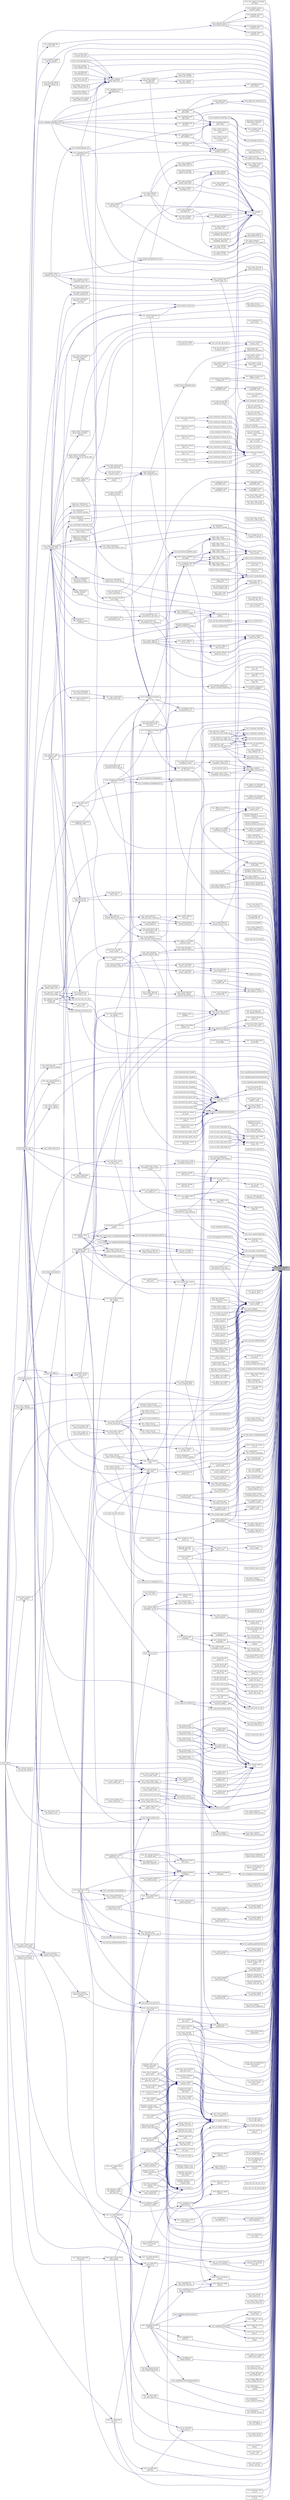 digraph "mom_error_handler::mom_error"
{
 // INTERACTIVE_SVG=YES
 // LATEX_PDF_SIZE
  edge [fontname="Helvetica",fontsize="10",labelfontname="Helvetica",labelfontsize="10"];
  node [fontname="Helvetica",fontsize="10",shape=record];
  rankdir="RL";
  Node1 [label="mom_error_handler::\lmom_error",height=0.2,width=0.4,color="black", fillcolor="grey75", style="filled", fontcolor="black",tooltip="This provides a convenient interface for writing an mpp_error message with run-time filter based on a..."];
  Node1 -> Node2 [dir="back",color="midnightblue",fontsize="10",style="solid",fontname="Helvetica"];
  Node2 [label="mom_sum_output::accumulate\l_net_input",height=0.2,width=0.4,color="black", fillcolor="white", style="filled",URL="$namespacemom__sum__output.html#a6f7111a0644a40651873dc291ee05217",tooltip="This subroutine accumates the net input of volume, salt and heat, through the ocean surface for use i..."];
  Node1 -> Node3 [dir="back",color="midnightblue",fontsize="10",style="solid",fontname="Helvetica"];
  Node3 [label="mom_tidal_mixing::add\l_int_tide_diffusivity",height=0.2,width=0.4,color="black", fillcolor="white", style="filled",URL="$namespacemom__tidal__mixing.html#aa8f8da6657f71aaef15f3cbe4e5f521d",tooltip="This subroutine adds the effect of internal-tide-driven mixing to the layer diffusivities...."];
  Node3 -> Node4 [dir="back",color="midnightblue",fontsize="10",style="solid",fontname="Helvetica"];
  Node4 [label="mom_tidal_mixing::calculate\l_tidal_mixing",height=0.2,width=0.4,color="black", fillcolor="white", style="filled",URL="$namespacemom__tidal__mixing.html#abf084268fd9c71f20880838d2bce7e3e",tooltip="Depending on whether or not CVMix is active, calls the associated subroutine to compute internal tida..."];
  Node1 -> Node5 [dir="back",color="midnightblue",fontsize="10",style="solid",fontname="Helvetica"];
  Node5 [label="mom_ice_shelf::add\l_shelf_flux",height=0.2,width=0.4,color="black", fillcolor="white", style="filled",URL="$namespacemom__ice__shelf.html#a2ca397210116eed3aeeb2fd533aad3ad",tooltip="Updates surface fluxes that are influenced by sub-ice-shelf melting."];
  Node5 -> Node6 [dir="back",color="midnightblue",fontsize="10",style="solid",fontname="Helvetica"];
  Node6 [label="mom_ice_shelf::shelf\l_calc_flux",height=0.2,width=0.4,color="black", fillcolor="white", style="filled",URL="$namespacemom__ice__shelf.html#a84aff10af35c11912502a9cd7834dd50",tooltip="Calculates fluxes between the ocean and ice-shelf using the three-equations formulation (optional to ..."];
  Node6 -> Node7 [dir="back",color="midnightblue",fontsize="10",style="solid",fontname="Helvetica"];
  Node7 [label="mom_main",height=0.2,width=0.4,color="black", fillcolor="white", style="filled",URL="$MOM__driver_8F90.html#a08fffeb2d8e8acbf9ed4609be6d258c6",tooltip=" "];
  Node1 -> Node8 [dir="back",color="midnightblue",fontsize="10",style="solid",fontname="Helvetica"];
  Node8 [label="mom_ice_shelf::add\l_shelf_forces",height=0.2,width=0.4,color="black", fillcolor="white", style="filled",URL="$namespacemom__ice__shelf.html#aa84ec60c4cf6a0d856576c3a46f3a568",tooltip="This subroutine adds the mechanical forcing fields and perhaps shelf areas, based on the ice state in..."];
  Node8 -> Node9 [dir="back",color="midnightblue",fontsize="10",style="solid",fontname="Helvetica"];
  Node9 [label="mom_ice_shelf::initialize\l_ice_shelf",height=0.2,width=0.4,color="black", fillcolor="white", style="filled",URL="$namespacemom__ice__shelf.html#a5990f9918493ff4984245eac74e5f4d9",tooltip="Initializes shelf model data, parameters and diagnostics."];
  Node9 -> Node7 [dir="back",color="midnightblue",fontsize="10",style="solid",fontname="Helvetica"];
  Node8 -> Node7 [dir="back",color="midnightblue",fontsize="10",style="solid",fontname="Helvetica"];
  Node8 -> Node6 [dir="back",color="midnightblue",fontsize="10",style="solid",fontname="Helvetica"];
  Node8 -> Node10 [dir="back",color="midnightblue",fontsize="10",style="solid",fontname="Helvetica"];
  Node10 [label="mom_ocean_model_mct\l::update_ocean_model",height=0.2,width=0.4,color="black", fillcolor="white", style="filled",URL="$namespacemom__ocean__model__mct.html#a422ba42ca07c0bf28ec5113aba4f1e96",tooltip="update_ocean_model uses the forcing in Ice_ocean_boundary to advance the ocean model's state from the..."];
  Node8 -> Node11 [dir="back",color="midnightblue",fontsize="10",style="solid",fontname="Helvetica"];
  Node11 [label="mom_ocean_model_nuopc\l::update_ocean_model",height=0.2,width=0.4,color="black", fillcolor="white", style="filled",URL="$namespacemom__ocean__model__nuopc.html#a02a87b4944febcc6828c55e8e4375e62",tooltip="update_ocean_model uses the forcing in Ice_ocean_boundary to advance the ocean model's state from the..."];
  Node1 -> Node12 [dir="back",color="midnightblue",fontsize="10",style="solid",fontname="Helvetica"];
  Node12 [label="mom_ice_shelf::add\l_shelf_pressure",height=0.2,width=0.4,color="black", fillcolor="white", style="filled",URL="$namespacemom__ice__shelf.html#a4b9eb211194aedcbf23c02984e5b31e9",tooltip="This subroutine adds the ice shelf pressure to the fluxes type."];
  Node12 -> Node5 [dir="back",color="midnightblue",fontsize="10",style="solid",fontname="Helvetica"];
  Node12 -> Node9 [dir="back",color="midnightblue",fontsize="10",style="solid",fontname="Helvetica"];
  Node1 -> Node13 [dir="back",color="midnightblue",fontsize="10",style="solid",fontname="Helvetica"];
  Node13 [label="mom_diag_mediator::\ladd_xyz_method",height=0.2,width=0.4,color="black", fillcolor="white", style="filled",URL="$namespacemom__diag__mediator.html#a14d405e0958e6e58797253c52c666cdb",tooltip="Adds the encoded \"cell_methods\" for a diagnostics as a diag% property This allows access to the cell_..."];
  Node13 -> Node14 [dir="back",color="midnightblue",fontsize="10",style="solid",fontname="Helvetica"];
  Node14 [label="mom_diag_mediator::\lregister_diag_field\l_expand_cmor",height=0.2,width=0.4,color="black", fillcolor="white", style="filled",URL="$namespacemom__diag__mediator.html#ae50b35cba800ac5fd8975929fd2b9f4a",tooltip="Returns True if either the native or CMOr version of the diagnostic were registered...."];
  Node14 -> Node15 [dir="back",color="midnightblue",fontsize="10",style="solid",fontname="Helvetica"];
  Node15 [label="mom_diag_mediator::\lregister_diag_field",height=0.2,width=0.4,color="black", fillcolor="white", style="filled",URL="$namespacemom__diag__mediator.html#ada491446bf7216fe101e6b0f6ed551e1",tooltip="Returns the \"diag_mediator\" handle for a group (native, CMOR, z-coord, ...) of diagnostics derived fr..."];
  Node15 -> Node16 [dir="back",color="midnightblue",fontsize="10",style="solid",fontname="Helvetica"];
  Node16 [label="mom_coriolisadv::coriolisadv_init",height=0.2,width=0.4,color="black", fillcolor="white", style="filled",URL="$namespacemom__coriolisadv.html#ad3ce07f23ce7b484a5a9e0c0abe8b1cd",tooltip="Initializes the control structure for coriolisadv_cs."];
  Node16 -> Node17 [dir="back",color="midnightblue",fontsize="10",style="solid",fontname="Helvetica"];
  Node17 [label="mom_dynamics_split\l_rk2::initialize_dyn\l_split_rk2",height=0.2,width=0.4,color="black", fillcolor="white", style="filled",URL="$namespacemom__dynamics__split__rk2.html#aa9a0a027754d3ca2d49f3993bc64b1b7",tooltip="This subroutine initializes all of the variables that are used by this dynamic core,..."];
  Node16 -> Node18 [dir="back",color="midnightblue",fontsize="10",style="solid",fontname="Helvetica"];
  Node18 [label="mom_dynamics_unsplit\l::initialize_dyn_unsplit",height=0.2,width=0.4,color="black", fillcolor="white", style="filled",URL="$namespacemom__dynamics__unsplit.html#a190363f34b9f08eb7965356876dbddc4",tooltip="Initialize parameters and allocate memory associated with the unsplit dynamics module."];
  Node16 -> Node19 [dir="back",color="midnightblue",fontsize="10",style="solid",fontname="Helvetica"];
  Node19 [label="mom_dynamics_unsplit\l_rk2::initialize_dyn\l_unsplit_rk2",height=0.2,width=0.4,color="black", fillcolor="white", style="filled",URL="$namespacemom__dynamics__unsplit__rk2.html#a7703d91136bb80cdba5bae91d6f86239",tooltip="Initialize parameters and allocate memory associated with the unsplit RK2 dynamics module."];
  Node15 -> Node20 [dir="back",color="midnightblue",fontsize="10",style="solid",fontname="Helvetica"];
  Node20 [label="mom_diapyc_energy_req\l::diapyc_energy_req_init",height=0.2,width=0.4,color="black", fillcolor="white", style="filled",URL="$namespacemom__diapyc__energy__req.html#a63b127bfd78461d8df3449591792b224",tooltip="Initialize parameters and allocate memory associated with the diapycnal energy requirement module."];
  Node15 -> Node21 [dir="back",color="midnightblue",fontsize="10",style="solid",fontname="Helvetica"];
  Node21 [label="mom_int_tide_input\l::int_tide_input_init",height=0.2,width=0.4,color="black", fillcolor="white", style="filled",URL="$namespacemom__int__tide__input.html#a134b589adde1907265c096afdb9a23b8",tooltip="Initializes the data related to the internal tide input module."];
  Node15 -> Node22 [dir="back",color="midnightblue",fontsize="10",style="solid",fontname="Helvetica"];
  Node22 [label="mom_cvmix_kpp::kpp_init",height=0.2,width=0.4,color="black", fillcolor="white", style="filled",URL="$namespacemom__cvmix__kpp.html#ada767f6da63b74348a7461eb1d12c5d6",tooltip="Initialize the CVMix KPP module and set up diagnostics Returns True if KPP is to be used,..."];
  Node15 -> Node23 [dir="back",color="midnightblue",fontsize="10",style="solid",fontname="Helvetica"];
  Node23 [label="mom_diag_mediator::\locean_register_diag",height=0.2,width=0.4,color="black", fillcolor="white", style="filled",URL="$namespacemom__diag__mediator.html#a21267e25d12fa3e5d2540d2a299d2d2c",tooltip="Registers a diagnostic using the information encapsulated in the vardesc type argument and returns an..."];
  Node15 -> Node24 [dir="back",color="midnightblue",fontsize="10",style="solid",fontname="Helvetica"];
  Node24 [label="mom_opacity::opacity_init",height=0.2,width=0.4,color="black", fillcolor="white", style="filled",URL="$namespacemom__opacity.html#ab8dbcd70b93f5bd77b2a525cd73f0eb9",tooltip=" "];
  Node24 -> Node25 [dir="back",color="midnightblue",fontsize="10",style="solid",fontname="Helvetica"];
  Node25 [label="mom_diabatic_driver\l::diabatic_driver_init",height=0.2,width=0.4,color="black", fillcolor="white", style="filled",URL="$namespacemom__diabatic__driver.html#a51d273bae7e5d2217fa5498620532888",tooltip="This routine initializes the diabatic driver module."];
  Node15 -> Node26 [dir="back",color="midnightblue",fontsize="10",style="solid",fontname="Helvetica"];
  Node26 [label="mom_diag_mediator::\lregister_cell_measure",height=0.2,width=0.4,color="black", fillcolor="white", style="filled",URL="$namespacemom__diag__mediator.html#a820eb49d3acf041c630ce1373bef799e",tooltip="Sets a handle inside diagnostics mediator to associate 3d cell measures."];
  Node15 -> Node27 [dir="back",color="midnightblue",fontsize="10",style="solid",fontname="Helvetica"];
  Node27 [label="mom_offline_main::register\l_diags_offline_transport",height=0.2,width=0.4,color="black", fillcolor="white", style="filled",URL="$namespacemom__offline__main.html#a0adf88ec8f84684573c1bafd91b22cf6",tooltip="Initialize additional diagnostics required for offline tracer transport."];
  Node15 -> Node28 [dir="back",color="midnightblue",fontsize="10",style="solid",fontname="Helvetica"];
  Node28 [label="mom_set_diffusivity\l::set_diffusivity_init",height=0.2,width=0.4,color="black", fillcolor="white", style="filled",URL="$namespacemom__set__diffusivity.html#a99cccff4bd9b753e86e50f1a188c3283",tooltip=" "];
  Node15 -> Node29 [dir="back",color="midnightblue",fontsize="10",style="solid",fontname="Helvetica"];
  Node29 [label="mom_tracer_hor_diff\l::tracer_hor_diff_init",height=0.2,width=0.4,color="black", fillcolor="white", style="filled",URL="$namespacemom__tracer__hor__diff.html#a4eba08cd6b1839922b3ffd50ae532934",tooltip="Initialize lateral tracer diffusion module."];
  Node1 -> Node30 [dir="back",color="midnightblue",fontsize="10",style="solid",fontname="Helvetica"];
  Node30 [label="mom_regridding::adjust\l_interface_motion",height=0.2,width=0.4,color="black", fillcolor="white", style="filled",URL="$namespacemom__regridding.html#a7752ab22440e0d5f9a0b11d583acb812",tooltip="Adjust dz_Interface to ensure non-negative future thicknesses."];
  Node30 -> Node31 [dir="back",color="midnightblue",fontsize="10",style="solid",fontname="Helvetica"];
  Node31 [label="mom_regridding::build\l_grid_adaptive",height=0.2,width=0.4,color="black", fillcolor="white", style="filled",URL="$namespacemom__regridding.html#a259fcaa5cdd7c8e38406f9bbc01172e1",tooltip="This subroutine builds an adaptive grid that follows density surfaces where possible,..."];
  Node31 -> Node32 [dir="back",color="midnightblue",fontsize="10",style="solid",fontname="Helvetica"];
  Node32 [label="mom_regridding::regridding_main",height=0.2,width=0.4,color="black", fillcolor="white", style="filled",URL="$namespacemom__regridding.html#ab354fe3423a39fef6f2b66f409b1682c",tooltip="Dispatching regridding routine for orchestrating regridding & remapping."];
  Node30 -> Node33 [dir="back",color="midnightblue",fontsize="10",style="solid",fontname="Helvetica"];
  Node33 [label="mom_regridding::build\l_grid_hycom1",height=0.2,width=0.4,color="black", fillcolor="white", style="filled",URL="$namespacemom__regridding.html#acbb6035a98bdce7e8d2d5a10174c0e22",tooltip="Builds a simple HyCOM-like grid with the deepest location of potential density interpolated from the ..."];
  Node33 -> Node32 [dir="back",color="midnightblue",fontsize="10",style="solid",fontname="Helvetica"];
  Node30 -> Node34 [dir="back",color="midnightblue",fontsize="10",style="solid",fontname="Helvetica"];
  Node34 [label="mom_regridding::build\l_grid_slight",height=0.2,width=0.4,color="black", fillcolor="white", style="filled",URL="$namespacemom__regridding.html#a22774f1202d4e7c7c52154bd00206b01",tooltip="Builds a grid that tracks density interfaces for water that is denser than the surface density plus a..."];
  Node34 -> Node32 [dir="back",color="midnightblue",fontsize="10",style="solid",fontname="Helvetica"];
  Node30 -> Node35 [dir="back",color="midnightblue",fontsize="10",style="solid",fontname="Helvetica"];
  Node35 [label="mom_regridding::build\l_zstar_grid",height=0.2,width=0.4,color="black", fillcolor="white", style="filled",URL="$namespacemom__regridding.html#a55e6873a74355daea004d39c452e0069",tooltip="Builds a z*-ccordinate grid with partial steps (Adcroft and Campin, 2004). z* is defined as z* = (z-e..."];
  Node35 -> Node32 [dir="back",color="midnightblue",fontsize="10",style="solid",fontname="Helvetica"];
  Node1 -> Node36 [dir="back",color="midnightblue",fontsize="10",style="solid",fontname="Helvetica"];
  Node36 [label="adjustment_initialization\l::adjustment_initialize\l_temperature_salinity",height=0.2,width=0.4,color="black", fillcolor="white", style="filled",URL="$namespaceadjustment__initialization.html#ae0c61c50817df8ce7297d2b6904a5b10",tooltip="Initialization of temperature and salinity in the adjustment test case."];
  Node36 -> Node37 [dir="back",color="midnightblue",fontsize="10",style="solid",fontname="Helvetica"];
  Node37 [label="mom_state_initialization\l::mom_initialize_state",height=0.2,width=0.4,color="black", fillcolor="white", style="filled",URL="$namespacemom__state__initialization.html#a81503d4f1855cb185f122d6314e4f06c",tooltip="Initialize temporally evolving fields, either as initial conditions or by reading them from a restart..."];
  Node37 -> Node38 [dir="back",color="midnightblue",fontsize="10",style="solid",fontname="Helvetica"];
  Node38 [label="mom::initialize_mom",height=0.2,width=0.4,color="black", fillcolor="white", style="filled",URL="$namespacemom.html#a96708b16215666edbfa5b46228f3a200",tooltip="Initialize MOM, including memory allocation, setting up parameters and diagnostics,..."];
  Node38 -> Node7 [dir="back",color="midnightblue",fontsize="10",style="solid",fontname="Helvetica"];
  Node1 -> Node39 [dir="back",color="midnightblue",fontsize="10",style="solid",fontname="Helvetica"];
  Node39 [label="adjustment_initialization\l::adjustment_initialize\l_thickness",height=0.2,width=0.4,color="black", fillcolor="white", style="filled",URL="$namespaceadjustment__initialization.html#a2110f0a8ae700fae8c42a547d2f39b4f",tooltip="Initializes the layer thicknesses in the adjustment test case."];
  Node1 -> Node40 [dir="back",color="midnightblue",fontsize="10",style="solid",fontname="Helvetica"];
  Node40 [label="mom_tracer_advect::\ladvect_tracer",height=0.2,width=0.4,color="black", fillcolor="white", style="filled",URL="$namespacemom__tracer__advect.html#a4c97e84c1a3c433d0c2e84b57926bc08",tooltip="This routine time steps the tracer concentration using a monotonic, conservative, weakly diffusive sc..."];
  Node40 -> Node41 [dir="back",color="midnightblue",fontsize="10",style="solid",fontname="Helvetica"];
  Node41 [label="mom_offline_main::offline\l_advection_ale",height=0.2,width=0.4,color="black", fillcolor="white", style="filled",URL="$namespacemom__offline__main.html#ae85546d26ceb447742abe3c528cad2d7",tooltip="3D advection is done by doing flux-limited nonlinear horizontal advection interspersed with an ALE re..."];
  Node40 -> Node42 [dir="back",color="midnightblue",fontsize="10",style="solid",fontname="Helvetica"];
  Node42 [label="mom_offline_main::offline\l_advection_layer",height=0.2,width=0.4,color="black", fillcolor="white", style="filled",URL="$namespacemom__offline__main.html#a887d59c64eb269aad257eacc8cf30444",tooltip="When in layer mode, 3D horizontal advection using stored mass fluxes must be used...."];
  Node42 -> Node43 [dir="back",color="midnightblue",fontsize="10",style="solid",fontname="Helvetica"];
  Node43 [label="mom::step_offline",height=0.2,width=0.4,color="black", fillcolor="white", style="filled",URL="$namespacemom.html#ade4f7557fcda73ffc12284d3cecf4182",tooltip="step_offline is the main driver for running tracers offline in MOM6. This has been primarily develope..."];
  Node43 -> Node7 [dir="back",color="midnightblue",fontsize="10",style="solid",fontname="Helvetica"];
  Node43 -> Node10 [dir="back",color="midnightblue",fontsize="10",style="solid",fontname="Helvetica"];
  Node43 -> Node11 [dir="back",color="midnightblue",fontsize="10",style="solid",fontname="Helvetica"];
  Node40 -> Node44 [dir="back",color="midnightblue",fontsize="10",style="solid",fontname="Helvetica"];
  Node44 [label="mom_offline_main::offline\l_redistribute_residual",height=0.2,width=0.4,color="black", fillcolor="white", style="filled",URL="$namespacemom__offline__main.html#a312c47e83e64a6bdf064526f77a8a8ec",tooltip="In the case where the main advection routine did not converge, something needs to be done with the re..."];
  Node1 -> Node45 [dir="back",color="midnightblue",fontsize="10",style="solid",fontname="Helvetica"];
  Node45 [label="mom_variables::alloc\l_bt_cont_type",height=0.2,width=0.4,color="black", fillcolor="white", style="filled",URL="$namespacemom__variables.html#a26d7f4002ba856a1929f5a3962eb0e99",tooltip="Allocates the arrays contained within a BT_cont_type and initializes them to 0."];
  Node45 -> Node46 [dir="back",color="midnightblue",fontsize="10",style="solid",fontname="Helvetica"];
  Node46 [label="mom_barotropic::barotropic_init",height=0.2,width=0.4,color="black", fillcolor="white", style="filled",URL="$namespacemom__barotropic.html#a59244968890766632554a6d271ec4499",tooltip="barotropic_init initializes a number of time-invariant fields used in the barotropic calculation and ..."];
  Node1 -> Node47 [dir="back",color="midnightblue",fontsize="10",style="solid",fontname="Helvetica"];
  Node47 [label="mom_ale_sponge::apply\l_ale_sponge",height=0.2,width=0.4,color="black", fillcolor="white", style="filled",URL="$namespacemom__ale__sponge.html#a1f297a8680a56b92ad1ac4e09f375d05",tooltip="This subroutine applies damping to the layers thicknesses, temp, salt and a variety of tracers for ev..."];
  Node47 -> Node48 [dir="back",color="midnightblue",fontsize="10",style="solid",fontname="Helvetica"];
  Node48 [label="mom_diabatic_driver\l::diabatic",height=0.2,width=0.4,color="black", fillcolor="white", style="filled",URL="$namespacemom__diabatic__driver.html#a9005de9f3ad26b32de53e3cd9826b9b9",tooltip="This subroutine imposes the diapycnal mass fluxes and the accompanying diapycnal advection of momentu..."];
  Node47 -> Node49 [dir="back",color="midnightblue",fontsize="10",style="solid",fontname="Helvetica"];
  Node49 [label="mom_diabatic_driver\l::legacy_diabatic",height=0.2,width=0.4,color="black", fillcolor="white", style="filled",URL="$namespacemom__diabatic__driver.html#a9cdc6d13fb212778da2d58f286528fde",tooltip="Imposes the diapycnal mass fluxes and the accompanying diapycnal advection of momentum and tracers us..."];
  Node49 -> Node50 [dir="back",color="midnightblue",fontsize="10",style="solid",fontname="Helvetica"];
  Node50 [label="mom::step_mom_thermo",height=0.2,width=0.4,color="black", fillcolor="white", style="filled",URL="$namespacemom.html#a1a81ea749a309f10f5c3c7a17efa3606",tooltip="MOM_step_thermo orchestrates the thermodynamic time stepping and vertical remapping,..."];
  Node50 -> Node51 [dir="back",color="midnightblue",fontsize="10",style="solid",fontname="Helvetica"];
  Node51 [label="mom::step_mom",height=0.2,width=0.4,color="black", fillcolor="white", style="filled",URL="$namespacemom.html#a972730596703580d4646320f2c9085a5",tooltip="This subroutine orchestrates the time stepping of MOM. The adiabatic dynamics are stepped by calls to..."];
  Node51 -> Node7 [dir="back",color="midnightblue",fontsize="10",style="solid",fontname="Helvetica"];
  Node1 -> Node52 [dir="back",color="midnightblue",fontsize="10",style="solid",fontname="Helvetica"];
  Node52 [label="mom_controlled_forcing\l::apply_ctrl_forcing",height=0.2,width=0.4,color="black", fillcolor="white", style="filled",URL="$namespacemom__controlled__forcing.html#a85da71986854af22d2f4f7c621e307a3",tooltip="This subroutine calls any of the other subroutines in this file that are needed to specify the curren..."];
  Node1 -> Node53 [dir="back",color="midnightblue",fontsize="10",style="solid",fontname="Helvetica"];
  Node53 [label="mom_surface_forcing\l_mct::apply_force_adjustments",height=0.2,width=0.4,color="black", fillcolor="white", style="filled",URL="$namespacemom__surface__forcing__mct.html#aa15b8cb5d9f2935a07bb10aaadcdbcbc",tooltip="Adds mechanical forcing adjustments obtained via data_override Component name is 'OCN' Available adju..."];
  Node53 -> Node54 [dir="back",color="midnightblue",fontsize="10",style="solid",fontname="Helvetica"];
  Node54 [label="mom_surface_forcing\l_mct::convert_iob_to\l_forces",height=0.2,width=0.4,color="black", fillcolor="white", style="filled",URL="$namespacemom__surface__forcing__mct.html#a054e7ffa4c10fa5643ce9ad896c15fa7",tooltip="This subroutine translates the Ice_ocean_boundary_type into a MOM mechanical forcing type,..."];
  Node1 -> Node55 [dir="back",color="midnightblue",fontsize="10",style="solid",fontname="Helvetica"];
  Node55 [label="mom_surface_forcing\l_nuopc::apply_force\l_adjustments",height=0.2,width=0.4,color="black", fillcolor="white", style="filled",URL="$namespacemom__surface__forcing__nuopc.html#a304d7efb5a1a92e8097672ee60020040",tooltip="Adds mechanical forcing adjustments obtained via data_override Component name is 'OCN' Available adju..."];
  Node55 -> Node56 [dir="back",color="midnightblue",fontsize="10",style="solid",fontname="Helvetica"];
  Node56 [label="mom_surface_forcing\l_nuopc::convert_iob\l_to_forces",height=0.2,width=0.4,color="black", fillcolor="white", style="filled",URL="$namespacemom__surface__forcing__nuopc.html#a0bf63d9e59835a90c3ae35236b43bb09",tooltip="This subroutine translates the Ice_ocean_boundary_type into a MOM mechanical forcing type,..."];
  Node1 -> Node57 [dir="back",color="midnightblue",fontsize="10",style="solid",fontname="Helvetica"];
  Node57 [label="mom_sponge::apply_sponge",height=0.2,width=0.4,color="black", fillcolor="white", style="filled",URL="$namespacemom__sponge.html#afc5fe4db356e9e93696c909cd2c4d7ba",tooltip="This subroutine applies damping to the layers thicknesses, mixed layer buoyancy, and a variety of tra..."];
  Node57 -> Node49 [dir="back",color="midnightblue",fontsize="10",style="solid",fontname="Helvetica"];
  Node1 -> Node58 [dir="back",color="midnightblue",fontsize="10",style="solid",fontname="Helvetica"];
  Node58 [label="mom_tracer_diabatic\l::applytracerboundaryfluxesinout",height=0.2,width=0.4,color="black", fillcolor="white", style="filled",URL="$namespacemom__tracer__diabatic.html#ad4d3d4de0f2b84c15bccc5eb2f767df3",tooltip="This routine is modeled after applyBoundaryFluxesInOut in MOM_diabatic_aux.F90 NOTE: Please note that..."];
  Node58 -> Node59 [dir="back",color="midnightblue",fontsize="10",style="solid",fontname="Helvetica"];
  Node59 [label="advection_test_tracer\l::advection_test_tracer\l_column_physics",height=0.2,width=0.4,color="black", fillcolor="white", style="filled",URL="$namespaceadvection__test__tracer.html#a02a7937d0c46fd2b70a64161d25ed378",tooltip="Applies diapycnal diffusion and any other column tracer physics or chemistry to the tracers from this..."];
  Node58 -> Node60 [dir="back",color="midnightblue",fontsize="10",style="solid",fontname="Helvetica"];
  Node60 [label="boundary_impulse_tracer\l::boundary_impulse_tracer\l_column_physics",height=0.2,width=0.4,color="black", fillcolor="white", style="filled",URL="$namespaceboundary__impulse__tracer.html#aca66c0e29a18f158c998ab10fecd6beb",tooltip="Apply source or sink at boundary and do vertical diffusion."];
  Node58 -> Node61 [dir="back",color="midnightblue",fontsize="10",style="solid",fontname="Helvetica"];
  Node61 [label="dome_tracer::dome_tracer\l_column_physics",height=0.2,width=0.4,color="black", fillcolor="white", style="filled",URL="$namespacedome__tracer.html#a51c45f9e7745b7e0ac334c8e29c60bcd",tooltip="This subroutine applies diapycnal diffusion and any other column tracer physics or chemistry to the t..."];
  Node58 -> Node62 [dir="back",color="midnightblue",fontsize="10",style="solid",fontname="Helvetica"];
  Node62 [label="regional_dyes::dye\l_tracer_column_physics",height=0.2,width=0.4,color="black", fillcolor="white", style="filled",URL="$namespaceregional__dyes.html#a071a809a79a9ca752f395a35b4887ca1",tooltip="This subroutine applies diapycnal diffusion and any other column tracer physics or chemistry to the t..."];
  Node58 -> Node63 [dir="back",color="midnightblue",fontsize="10",style="solid",fontname="Helvetica"];
  Node63 [label="dyed_obc_tracer::dyed\l_obc_tracer_column_physics",height=0.2,width=0.4,color="black", fillcolor="white", style="filled",URL="$namespacedyed__obc__tracer.html#a3149333be10d81c4c0ed1a04d77b8fea",tooltip="This subroutine applies diapycnal diffusion and any other column tracer physics or chemistry to the t..."];
  Node58 -> Node64 [dir="back",color="midnightblue",fontsize="10",style="solid",fontname="Helvetica"];
  Node64 [label="ideal_age_example::\lideal_age_tracer_column\l_physics",height=0.2,width=0.4,color="black", fillcolor="white", style="filled",URL="$namespaceideal__age__example.html#a910b9f6a989e02e130231ce67b708bfe",tooltip="Applies diapycnal diffusion, aging and regeneration at the surface to the ideal age tracers."];
  Node58 -> Node65 [dir="back",color="midnightblue",fontsize="10",style="solid",fontname="Helvetica"];
  Node65 [label="isomip_tracer::isomip\l_tracer_column_physics",height=0.2,width=0.4,color="black", fillcolor="white", style="filled",URL="$namespaceisomip__tracer.html#ab39c7461cc8f1db9e0b681b9250abad1",tooltip="This subroutine applies diapycnal diffusion, including the surface boundary conditions and any other ..."];
  Node58 -> Node66 [dir="back",color="midnightblue",fontsize="10",style="solid",fontname="Helvetica"];
  Node66 [label="mom_ocmip2_cfc::ocmip2\l_cfc_column_physics",height=0.2,width=0.4,color="black", fillcolor="white", style="filled",URL="$namespacemom__ocmip2__cfc.html#af97d6b5ffc3e2a02d565592ba52bd39b",tooltip="This subroutine applies diapycnal diffusion, souces and sinks and any other column tracer physics or ..."];
  Node58 -> Node67 [dir="back",color="midnightblue",fontsize="10",style="solid",fontname="Helvetica"];
  Node67 [label="mom_offline_main::offline\l_fw_fluxes_into_ocean",height=0.2,width=0.4,color="black", fillcolor="white", style="filled",URL="$namespacemom__offline__main.html#a04d329761570d6d9fbc38589bea929cc",tooltip="Apply positive freshwater fluxes (into the ocean) and update netMassOut with only the negative (out o..."];
  Node58 -> Node68 [dir="back",color="midnightblue",fontsize="10",style="solid",fontname="Helvetica"];
  Node68 [label="mom_offline_main::offline\l_fw_fluxes_out_ocean",height=0.2,width=0.4,color="black", fillcolor="white", style="filled",URL="$namespacemom__offline__main.html#ad96c09ff7c8f34d9602fd111ec492cfe",tooltip="Apply negative freshwater fluxes (out of the ocean)"];
  Node58 -> Node69 [dir="back",color="midnightblue",fontsize="10",style="solid",fontname="Helvetica"];
  Node69 [label="oil_tracer::oil_tracer\l_column_physics",height=0.2,width=0.4,color="black", fillcolor="white", style="filled",URL="$namespaceoil__tracer.html#a16435914b962aacb079217f7c88d7b0a",tooltip="Apply sources, sinks, diapycnal mixing and rising motions to the oil tracers."];
  Node58 -> Node70 [dir="back",color="midnightblue",fontsize="10",style="solid",fontname="Helvetica"];
  Node70 [label="pseudo_salt_tracer\l::pseudo_salt_tracer\l_column_physics",height=0.2,width=0.4,color="black", fillcolor="white", style="filled",URL="$namespacepseudo__salt__tracer.html#a006d8a5e36cc4ed2aed60fb0bace3902",tooltip="Apply sources, sinks and diapycnal diffusion to the tracers in this package."];
  Node58 -> Node71 [dir="back",color="midnightblue",fontsize="10",style="solid",fontname="Helvetica"];
  Node71 [label="rgc_tracer::rgc_tracer\l_column_physics",height=0.2,width=0.4,color="black", fillcolor="white", style="filled",URL="$namespacergc__tracer.html#a5436bf02a726235fd067f0d2d9b49e28",tooltip="This subroutine applies diapycnal diffusion and any other column tracer physics or chemistry to the t..."];
  Node1 -> Node72 [dir="back",color="midnightblue",fontsize="10",style="solid",fontname="Helvetica"];
  Node72 [label="mom_error_handler::\lassert",height=0.2,width=0.4,color="black", fillcolor="white", style="filled",URL="$namespacemom__error__handler.html#a33bcd190d460095104954f2e654f9fe6",tooltip="Issues a FATAL error if the assertion fails, i.e. the first argument is false."];
  Node72 -> Node73 [dir="back",color="midnightblue",fontsize="10",style="solid",fontname="Helvetica"];
  Node73 [label="mom_diag_mediator::\ladd_diag_to_list",height=0.2,width=0.4,color="black", fillcolor="white", style="filled",URL="$namespacemom__diag__mediator.html#a8415b33a337b1fbc7535688eca85ab37",tooltip="Create a diagnostic type and attached to list."];
  Node73 -> Node14 [dir="back",color="midnightblue",fontsize="10",style="solid",fontname="Helvetica"];
  Node72 -> Node74 [dir="back",color="midnightblue",fontsize="10",style="solid",fontname="Helvetica"];
  Node74 [label="mom_diag_remap::diag\l_remap_calc_hmask",height=0.2,width=0.4,color="black", fillcolor="white", style="filled",URL="$namespacemom__diag__remap.html#a5b0f7f8140918d3567bcc568cda0932e",tooltip="Calculate masks for target grid."];
  Node72 -> Node75 [dir="back",color="midnightblue",fontsize="10",style="solid",fontname="Helvetica"];
  Node75 [label="mom_diag_remap::diag\l_remap_do_remap",height=0.2,width=0.4,color="black", fillcolor="white", style="filled",URL="$namespacemom__diag__remap.html#ac004e8411a2391dd4fff667714d7a539",tooltip="Remap diagnostic field to alternative vertical grid."];
  Node72 -> Node76 [dir="back",color="midnightblue",fontsize="10",style="solid",fontname="Helvetica"];
  Node76 [label="mom_diag_mediator::\lget_new_diag_id",height=0.2,width=0.4,color="black", fillcolor="white", style="filled",URL="$namespacemom__diag__mediator.html#a3f7442639213320f7429e2288a79fda2",tooltip="Returns a new diagnostic id, it may be necessary to expand the diagnostics array."];
  Node76 -> Node73 [dir="back",color="midnightblue",fontsize="10",style="solid",fontname="Helvetica"];
  Node76 -> Node77 [dir="back",color="midnightblue",fontsize="10",style="solid",fontname="Helvetica"];
  Node77 [label="mom_diag_mediator::\lregister_scalar_field",height=0.2,width=0.4,color="black", fillcolor="white", style="filled",URL="$namespacemom__diag__mediator.html#afb4254e1cfbbcfc43028f14915173f80",tooltip=" "];
  Node76 -> Node78 [dir="back",color="midnightblue",fontsize="10",style="solid",fontname="Helvetica"];
  Node78 [label="mom_diag_mediator::\lregister_static_field",height=0.2,width=0.4,color="black", fillcolor="white", style="filled",URL="$namespacemom__diag__mediator.html#a87fa69b9e2ba3205756d93e1e13e1dc7",tooltip="Registers a static diagnostic, returning an integer handle."];
  Node78 -> Node79 [dir="back",color="midnightblue",fontsize="10",style="solid",fontname="Helvetica"];
  Node79 [label="mom_geothermal::geothermal_init",height=0.2,width=0.4,color="black", fillcolor="white", style="filled",URL="$namespacemom__geothermal.html#a0abbb7953860e3357bbd3d35f46fd851",tooltip="Initialize parameters and allocate memory associated with the geothermal heating module."];
  Node79 -> Node25 [dir="back",color="midnightblue",fontsize="10",style="solid",fontname="Helvetica"];
  Node72 -> Node80 [dir="back",color="midnightblue",fontsize="10",style="solid",fontname="Helvetica"];
  Node80 [label="mom_diag_remap::horizontally\l_average_diag_field",height=0.2,width=0.4,color="black", fillcolor="white", style="filled",URL="$namespacemom__diag__remap.html#a0b4fc9c68477bcf276740e63785c701b",tooltip="Horizontally average field."];
  Node80 -> Node81 [dir="back",color="midnightblue",fontsize="10",style="solid",fontname="Helvetica"];
  Node81 [label="mom_diag_mediator::\lpost_xy_average",height=0.2,width=0.4,color="black", fillcolor="white", style="filled",URL="$namespacemom__diag__mediator.html#ab41a1779c5edb50aa7256477cef952ae",tooltip="Post the horizontally area-averaged diagnostic."];
  Node81 -> Node82 [dir="back",color="midnightblue",fontsize="10",style="solid",fontname="Helvetica"];
  Node82 [label="mom_diag_mediator::\lpost_data_3d_low",height=0.2,width=0.4,color="black", fillcolor="white", style="filled",URL="$namespacemom__diag__mediator.html#ae11cae949c3f8cf68d2c70f656aa9c54",tooltip="Make a real 3-d array diagnostic available for averaging or output using a diag_type instead of an in..."];
  Node82 -> Node83 [dir="back",color="midnightblue",fontsize="10",style="solid",fontname="Helvetica"];
  Node83 [label="mom_diag_mediator::\lpost_data_3d",height=0.2,width=0.4,color="black", fillcolor="white", style="filled",URL="$namespacemom__diag__mediator.html#a70116fa6034dcf977a8bdcb4d81f9207",tooltip="Make a real 3-d array diagnostic available for averaging or output."];
  Node72 -> Node84 [dir="back",color="midnightblue",fontsize="10",style="solid",fontname="Helvetica"];
  Node84 [label="mom_diag_mediator::\lpost_data_0d",height=0.2,width=0.4,color="black", fillcolor="white", style="filled",URL="$namespacemom__diag__mediator.html#ab98d892c30de2ee865416e519eacfd79",tooltip="Make a real scalar diagnostic available for averaging or output."];
  Node72 -> Node85 [dir="back",color="midnightblue",fontsize="10",style="solid",fontname="Helvetica"];
  Node85 [label="mom_diag_mediator::\lpost_data_1d_k",height=0.2,width=0.4,color="black", fillcolor="white", style="filled",URL="$namespacemom__diag__mediator.html#ab5b75b68fa1742ce312c371f4b2c6ac1",tooltip="Make a real 1-d array diagnostic available for averaging or output."];
  Node72 -> Node86 [dir="back",color="midnightblue",fontsize="10",style="solid",fontname="Helvetica"];
  Node86 [label="mom_diag_mediator::\lpost_data_2d",height=0.2,width=0.4,color="black", fillcolor="white", style="filled",URL="$namespacemom__diag__mediator.html#a2b87038d2cfd2f6709ecb9f4481e0e75",tooltip="Make a real 2-d array diagnostic available for averaging or output."];
  Node72 -> Node87 [dir="back",color="midnightblue",fontsize="10",style="solid",fontname="Helvetica"];
  Node87 [label="mom_diag_mediator::\lpost_data_2d_low",height=0.2,width=0.4,color="black", fillcolor="white", style="filled",URL="$namespacemom__diag__mediator.html#a633c4a461809f5843ac522616db8f382",tooltip="Make a real 2-d array diagnostic available for averaging or output using a diag_type instead of an in..."];
  Node87 -> Node86 [dir="back",color="midnightblue",fontsize="10",style="solid",fontname="Helvetica"];
  Node72 -> Node83 [dir="back",color="midnightblue",fontsize="10",style="solid",fontname="Helvetica"];
  Node72 -> Node82 [dir="back",color="midnightblue",fontsize="10",style="solid",fontname="Helvetica"];
  Node72 -> Node81 [dir="back",color="midnightblue",fontsize="10",style="solid",fontname="Helvetica"];
  Node72 -> Node77 [dir="back",color="midnightblue",fontsize="10",style="solid",fontname="Helvetica"];
  Node72 -> Node78 [dir="back",color="midnightblue",fontsize="10",style="solid",fontname="Helvetica"];
  Node72 -> Node88 [dir="back",color="midnightblue",fontsize="10",style="solid",fontname="Helvetica"];
  Node88 [label="mom_diag_mediator::\lset_masks_for_axes",height=0.2,width=0.4,color="black", fillcolor="white", style="filled",URL="$namespacemom__diag__mediator.html#a19d8a5e2782eb57ab3d7824028fafd56",tooltip="set_masks_for_axes sets up the 2d and 3d masks for diagnostics using the current grid recorded after ..."];
  Node72 -> Node89 [dir="back",color="midnightblue",fontsize="10",style="solid",fontname="Helvetica"];
  Node89 [label="mom_diag_remap::vertically\l_interpolate_diag_field",height=0.2,width=0.4,color="black", fillcolor="white", style="filled",URL="$namespacemom__diag__remap.html#a1cca70d5101d28badb1ea1608c72191f",tooltip="Vertically interpolate diagnostic field to alternative vertical grid."];
  Node72 -> Node90 [dir="back",color="midnightblue",fontsize="10",style="solid",fontname="Helvetica"];
  Node90 [label="mom_diag_remap::vertically\l_reintegrate_diag_field",height=0.2,width=0.4,color="black", fillcolor="white", style="filled",URL="$namespacemom__diag__remap.html#a123c7b7093ec2c3c304024184c3c7287",tooltip="Vertically re-grid an already vertically-integrated diagnostic field to alternative vertical grid."];
  Node1 -> Node91 [dir="back",color="midnightblue",fontsize="10",style="solid",fontname="Helvetica"];
  Node91 [label="mom_diag_mediator::\lattach_cell_methods",height=0.2,width=0.4,color="black", fillcolor="white", style="filled",URL="$namespacemom__diag__mediator.html#ae0f04c145cb120fc2ab6cbfe9f166392",tooltip="Attaches \"cell_methods\" attribute to a variable based on defaults for axes_grp or optional arguments."];
  Node91 -> Node14 [dir="back",color="midnightblue",fontsize="10",style="solid",fontname="Helvetica"];
  Node1 -> Node92 [dir="back",color="midnightblue",fontsize="10",style="solid",fontname="Helvetica"];
  Node92 [label="mom_remapping::average\l_value_ppoly",height=0.2,width=0.4,color="black", fillcolor="white", style="filled",URL="$namespacemom__remapping.html#a89dde73fbc6eec035c8dabc225a9c210",tooltip="Returns the average value of a reconstruction within a single source cell, i0, between the non-dimens..."];
  Node92 -> Node93 [dir="back",color="midnightblue",fontsize="10",style="solid",fontname="Helvetica"];
  Node93 [label="mom_neutral_diffusion\l::neutral_surface_t_eval",height=0.2,width=0.4,color="black", fillcolor="white", style="filled",URL="$namespacemom__neutral__diffusion.html#a005d759280cfcb84cafa23a984ffc818",tooltip="Evaluate various parts of the reconstructions to calculate gradient-based flux limter."];
  Node93 -> Node94 [dir="back",color="midnightblue",fontsize="10",style="solid",fontname="Helvetica"];
  Node94 [label="mom_neutral_diffusion\l::neutral_surface_flux",height=0.2,width=0.4,color="black", fillcolor="white", style="filled",URL="$namespacemom__neutral__diffusion.html#aa394289328ee392cdb17000fb6fa90e8",tooltip="Returns a single column of neutral diffusion fluxes of a tracer."];
  Node94 -> Node95 [dir="back",color="midnightblue",fontsize="10",style="solid",fontname="Helvetica"];
  Node95 [label="mom_neutral_diffusion\l::ndiff_unit_tests_continuous",height=0.2,width=0.4,color="black", fillcolor="white", style="filled",URL="$namespacemom__neutral__diffusion.html#a9aaf0988f76c9992d8f1db48ce23bf34",tooltip="Returns true if unit tests of neutral_diffusion functions fail. Otherwise returns false."];
  Node95 -> Node96 [dir="back",color="midnightblue",fontsize="10",style="solid",fontname="Helvetica"];
  Node96 [label="mom_neutral_diffusion\l::neutral_diffusion_unit_tests",height=0.2,width=0.4,color="black", fillcolor="white", style="filled",URL="$namespacemom__neutral__diffusion.html#a6f91c93a6363fb39395796420f25fad2",tooltip="Returns true if unit tests of neutral_diffusion functions fail. Otherwise returns false."];
  Node96 -> Node97 [dir="back",color="midnightblue",fontsize="10",style="solid",fontname="Helvetica"];
  Node97 [label="mom_unit_tests::unit\l_tests",height=0.2,width=0.4,color="black", fillcolor="white", style="filled",URL="$namespacemom__unit__tests.html#a57645db02bc734c32de50d028ef906ac",tooltip="Calls unit tests for other modules. Note that if a unit test returns true, a FATAL error is triggered..."];
  Node97 -> Node38 [dir="back",color="midnightblue",fontsize="10",style="solid",fontname="Helvetica"];
  Node94 -> Node98 [dir="back",color="midnightblue",fontsize="10",style="solid",fontname="Helvetica"];
  Node98 [label="mom_neutral_diffusion\l::neutral_diffusion",height=0.2,width=0.4,color="black", fillcolor="white", style="filled",URL="$namespacemom__neutral__diffusion.html#ad048cb54d8df3953db6c565a6fcebfb1",tooltip="Update tracer concentration due to neutral diffusion; layer thickness unchanged by this update."];
  Node98 -> Node99 [dir="back",color="midnightblue",fontsize="10",style="solid",fontname="Helvetica"];
  Node99 [label="mom_tracer_hor_diff\l::tracer_hordiff",height=0.2,width=0.4,color="black", fillcolor="white", style="filled",URL="$namespacemom__tracer__hor__diff.html#a069e22612062290389c2630c7f90ede2",tooltip="Compute along-coordinate diffusion of all tracers using the diffusivity in CSKhTr,..."];
  Node92 -> Node100 [dir="back",color="midnightblue",fontsize="10",style="solid",fontname="Helvetica"];
  Node100 [label="mom_remapping::remap\l_via_sub_cells",height=0.2,width=0.4,color="black", fillcolor="white", style="filled",URL="$namespacemom__remapping.html#ab933069898cb9de16ec60f175185762e",tooltip="Remaps column of n0 values u0 on grid h0 to grid h1 with n1 cells by calculating the n0+n1+1 sub-inte..."];
  Node100 -> Node101 [dir="back",color="midnightblue",fontsize="10",style="solid",fontname="Helvetica"];
  Node101 [label="mom_remapping::remapping\l_core_h",height=0.2,width=0.4,color="black", fillcolor="white", style="filled",URL="$namespacemom__remapping.html#abe4a1d5b1b9f26063a5e4aba5be0b0a5",tooltip="Remaps column of values u0 on grid h0 to grid h1 assuming the top edge is aligned."];
  Node101 -> Node47 [dir="back",color="midnightblue",fontsize="10",style="solid",fontname="Helvetica"];
  Node101 -> Node102 [dir="back",color="midnightblue",fontsize="10",style="solid",fontname="Helvetica"];
  Node102 [label="coord_rho::build_rho\l_column_iteratively",height=0.2,width=0.4,color="black", fillcolor="white", style="filled",URL="$namespacecoord__rho.html#aa5b249b62eabf07cdc7f02649f029cae",tooltip="Iteratively build a rho coordinate column."];
  Node101 -> Node103 [dir="back",color="midnightblue",fontsize="10",style="solid",fontname="Helvetica"];
  Node103 [label="mom_tidal_mixing::calculate\l_cvmix_tidal",height=0.2,width=0.4,color="black", fillcolor="white", style="filled",URL="$namespacemom__tidal__mixing.html#aef4b9f3c4ceece52a1cebe1bbee66988",tooltip="Calls the CVMix routines to compute tidal dissipation and to add the effect of internal-tide-driven m..."];
  Node103 -> Node4 [dir="back",color="midnightblue",fontsize="10",style="solid",fontname="Helvetica"];
  Node101 -> Node104 [dir="back",color="midnightblue",fontsize="10",style="solid",fontname="Helvetica"];
  Node104 [label="mom_state_initialization\l::cut_off_column_top",height=0.2,width=0.4,color="black", fillcolor="white", style="filled",URL="$namespacemom__state__initialization.html#a69c6f01824f00611082b6d5f1b6ca738",tooltip="Adjust the layer thicknesses by removing the top of the water column above the depth where the hydros..."];
  Node104 -> Node105 [dir="back",color="midnightblue",fontsize="10",style="solid",fontname="Helvetica"];
  Node105 [label="mom_state_initialization\l::mom_state_init_tests",height=0.2,width=0.4,color="black", fillcolor="white", style="filled",URL="$namespacemom__state__initialization.html#a807c1c2bb13f172945c7c25f3af7abd1",tooltip="Run simple unit tests."];
  Node104 -> Node106 [dir="back",color="midnightblue",fontsize="10",style="solid",fontname="Helvetica"];
  Node106 [label="mom_state_initialization\l::trim_for_ice",height=0.2,width=0.4,color="black", fillcolor="white", style="filled",URL="$namespacemom__state__initialization.html#abbe8ee99793eae86251739a8a1bf572f",tooltip="Adjust the layer thicknesses by cutting away the top of each model column at the depth where the hydr..."];
  Node106 -> Node37 [dir="back",color="midnightblue",fontsize="10",style="solid",fontname="Helvetica"];
  Node101 -> Node75 [dir="back",color="midnightblue",fontsize="10",style="solid",fontname="Helvetica"];
  Node101 -> Node107 [dir="back",color="midnightblue",fontsize="10",style="solid",fontname="Helvetica"];
  Node107 [label="mom_oda_driver_mod\l::set_prior_tracer",height=0.2,width=0.4,color="black", fillcolor="white", style="filled",URL="$namespacemom__oda__driver__mod.html#a24806346258e5d9143e233999eef0e7f",tooltip="Copy ensemble member tracers to ensemble vector."];
  Node107 -> Node51 [dir="back",color="midnightblue",fontsize="10",style="solid",fontname="Helvetica"];
  Node101 -> Node108 [dir="back",color="midnightblue",fontsize="10",style="solid",fontname="Helvetica"];
  Node108 [label="mom_wave_speed::wave\l_speed",height=0.2,width=0.4,color="black", fillcolor="white", style="filled",URL="$namespacemom__wave__speed.html#a2bb7c3c0482510f3d50a2f2e933e4229",tooltip="Calculates the wave speed of the first baroclinic mode."];
  Node108 -> Node109 [dir="back",color="midnightblue",fontsize="10",style="solid",fontname="Helvetica"];
  Node109 [label="mom_lateral_mixing\l_coeffs::calc_resoln\l_function",height=0.2,width=0.4,color="black", fillcolor="white", style="filled",URL="$namespacemom__lateral__mixing__coeffs.html#a8652c5651033573cfd6f09b789d64713",tooltip="Calculates and stores the non-dimensional resolution functions."];
  Node109 -> Node51 [dir="back",color="midnightblue",fontsize="10",style="solid",fontname="Helvetica"];
  Node109 -> Node43 [dir="back",color="midnightblue",fontsize="10",style="solid",fontname="Helvetica"];
  Node108 -> Node110 [dir="back",color="midnightblue",fontsize="10",style="solid",fontname="Helvetica"];
  Node110 [label="mom_diagnostics::calculate\l_diagnostic_fields",height=0.2,width=0.4,color="black", fillcolor="white", style="filled",URL="$namespacemom__diagnostics.html#a6bd689b4d9f660020d8e3960879b4799",tooltip="Diagnostics not more naturally calculated elsewhere are computed here."];
  Node100 -> Node111 [dir="back",color="midnightblue",fontsize="10",style="solid",fontname="Helvetica"];
  Node111 [label="mom_remapping::remapping\l_core_w",height=0.2,width=0.4,color="black", fillcolor="white", style="filled",URL="$namespacemom__remapping.html#a38bd02a8643f4a984bc3985f34106d9a",tooltip="Remaps column of values u0 on grid h0 to implied grid h1 where the interfaces of h1 differ from those..."];
  Node111 -> Node112 [dir="back",color="midnightblue",fontsize="10",style="solid",fontname="Helvetica"];
  Node112 [label="mom_remapping::remapping\l_unit_tests",height=0.2,width=0.4,color="black", fillcolor="white", style="filled",URL="$namespacemom__remapping.html#a5849f564453d5ed76fb4feffd41eca26",tooltip="Runs unit tests on remapping functions. Should only be called from a single/root thread Returns True ..."];
  Node112 -> Node97 [dir="back",color="midnightblue",fontsize="10",style="solid",fontname="Helvetica"];
  Node100 -> Node112 [dir="back",color="midnightblue",fontsize="10",style="solid",fontname="Helvetica"];
  Node1 -> Node46 [dir="back",color="midnightblue",fontsize="10",style="solid",fontname="Helvetica"];
  Node1 -> Node113 [dir="back",color="midnightblue",fontsize="10",style="solid",fontname="Helvetica"];
  Node113 [label="bfb_surface_forcing\l::bfb_buoyancy_forcing",height=0.2,width=0.4,color="black", fillcolor="white", style="filled",URL="$namespacebfb__surface__forcing.html#af8bf9c3131aa4c0b0bcbd17b2a8ede63",tooltip="Bouyancy forcing for the boundary-forced-basin (BFB) configuration."];
  Node1 -> Node114 [dir="back",color="midnightblue",fontsize="10",style="solid",fontname="Helvetica"];
  Node114 [label="bfb_surface_forcing\l::bfb_surface_forcing_init",height=0.2,width=0.4,color="black", fillcolor="white", style="filled",URL="$namespacebfb__surface__forcing.html#ae760f8fb9617059e3dd8a7a0a6051830",tooltip="Initialization for forcing the boundary-forced-basin (BFB) configuration."];
  Node114 -> Node115 [dir="back",color="midnightblue",fontsize="10",style="solid",fontname="Helvetica"];
  Node115 [label="mom_surface_forcing\l::surface_forcing_init",height=0.2,width=0.4,color="black", fillcolor="white", style="filled",URL="$namespacemom__surface__forcing.html#a791cb2bd2daa4fd3f036b121995bfb6c",tooltip="Initialize the surface forcing module."];
  Node115 -> Node7 [dir="back",color="midnightblue",fontsize="10",style="solid",fontname="Helvetica"];
  Node1 -> Node116 [dir="back",color="midnightblue",fontsize="10",style="solid",fontname="Helvetica"];
  Node116 [label="mom_bkgnd_mixing::bkgnd\l_mixing_init",height=0.2,width=0.4,color="black", fillcolor="white", style="filled",URL="$namespacemom__bkgnd__mixing.html#a39f3b89ba376a8266a5c61fa126a7580",tooltip="Initialize the background mixing routine."];
  Node1 -> Node117 [dir="back",color="midnightblue",fontsize="10",style="solid",fontname="Helvetica"];
  Node117 [label="mom_barotropic::bt\l_mass_source",height=0.2,width=0.4,color="black", fillcolor="white", style="filled",URL="$namespacemom__barotropic.html#a856387dc8ee2b7b50ea2bd9fca16db78",tooltip="bt_mass_source determines the appropriately limited mass source for the barotropic solver,..."];
  Node1 -> Node118 [dir="back",color="midnightblue",fontsize="10",style="solid",fontname="Helvetica"];
  Node118 [label="mom_barotropic::btcalc",height=0.2,width=0.4,color="black", fillcolor="white", style="filled",URL="$namespacemom__barotropic.html#aa60ee766449413de40cdbc19964a6556",tooltip="btcalc calculates the barotropic velocities from the full velocity and thickness fields,..."];
  Node118 -> Node46 [dir="back",color="midnightblue",fontsize="10",style="solid",fontname="Helvetica"];
  Node1 -> Node119 [dir="back",color="midnightblue",fontsize="10",style="solid",fontname="Helvetica"];
  Node119 [label="mom_barotropic::btstep",height=0.2,width=0.4,color="black", fillcolor="white", style="filled",URL="$namespacemom__barotropic.html#a1468df372a5d1dcb95e0b35d782895de",tooltip="This subroutine time steps the barotropic equations explicitly. For gravity waves,..."];
  Node1 -> Node33 [dir="back",color="midnightblue",fontsize="10",style="solid",fontname="Helvetica"];
  Node1 -> Node34 [dir="back",color="midnightblue",fontsize="10",style="solid",fontname="Helvetica"];
  Node1 -> Node120 [dir="back",color="midnightblue",fontsize="10",style="solid",fontname="Helvetica"];
  Node120 [label="mom_remapping::build\l_reconstructions_1d",height=0.2,width=0.4,color="black", fillcolor="white", style="filled",URL="$namespacemom__remapping.html#a5bb0006054c9fa4522783aa3f1f500d5",tooltip="Creates polynomial reconstructions of u0 on the source grid h0."];
  Node120 -> Node101 [dir="back",color="midnightblue",fontsize="10",style="solid",fontname="Helvetica"];
  Node120 -> Node111 [dir="back",color="midnightblue",fontsize="10",style="solid",fontname="Helvetica"];
  Node1 -> Node121 [dir="back",color="midnightblue",fontsize="10",style="solid",fontname="Helvetica"];
  Node121 [label="mom_regridding::build\l_rho_grid",height=0.2,width=0.4,color="black", fillcolor="white", style="filled",URL="$namespacemom__regridding.html#a58a19305bbdab26bfa4f336dfac8c4f8",tooltip="This routine builds a new grid based on a given set of target interface densities."];
  Node121 -> Node32 [dir="back",color="midnightblue",fontsize="10",style="solid",fontname="Helvetica"];
  Node1 -> Node122 [dir="back",color="midnightblue",fontsize="10",style="solid",fontname="Helvetica"];
  Node122 [label="mom_regridding::build\l_sigma_grid",height=0.2,width=0.4,color="black", fillcolor="white", style="filled",URL="$namespacemom__regridding.html#a455d807ccfbbfd109be231321bec1038",tooltip="This routine builds a grid based on terrain-following coordinates."];
  Node122 -> Node32 [dir="back",color="midnightblue",fontsize="10",style="solid",fontname="Helvetica"];
  Node1 -> Node123 [dir="back",color="midnightblue",fontsize="10",style="solid",fontname="Helvetica"];
  Node123 [label="coord_slight::build\l_slight_column",height=0.2,width=0.4,color="black", fillcolor="white", style="filled",URL="$namespacecoord__slight.html#a89d6d137cc90ffddea5cf16b754c6e5b",tooltip="Build a SLight coordinate column."];
  Node123 -> Node34 [dir="back",color="midnightblue",fontsize="10",style="solid",fontname="Helvetica"];
  Node1 -> Node35 [dir="back",color="midnightblue",fontsize="10",style="solid",fontname="Helvetica"];
  Node1 -> Node124 [dir="back",color="midnightblue",fontsize="10",style="solid",fontname="Helvetica"];
  Node124 [label="mom_bulk_mixed_layer\l::bulkmixedlayer",height=0.2,width=0.4,color="black", fillcolor="white", style="filled",URL="$namespacemom__bulk__mixed__layer.html#ad6b69cad68bd88aa1deee0481fd3cc59",tooltip="This subroutine partially steps the bulk mixed layer model. The following processes are executed,..."];
  Node124 -> Node49 [dir="back",color="midnightblue",fontsize="10",style="solid",fontname="Helvetica"];
  Node1 -> Node125 [dir="back",color="midnightblue",fontsize="10",style="solid",fontname="Helvetica"];
  Node125 [label="mom_bulk_mixed_layer\l::bulkmixedlayer_init",height=0.2,width=0.4,color="black", fillcolor="white", style="filled",URL="$namespacemom__bulk__mixed__layer.html#a14f3b36851c81d60fb31ff86870a7d54",tooltip="This subroutine initializes the MOM bulk mixed layer module."];
  Node125 -> Node25 [dir="back",color="midnightblue",fontsize="10",style="solid",fontname="Helvetica"];
  Node1 -> Node109 [dir="back",color="midnightblue",fontsize="10",style="solid",fontname="Helvetica"];
  Node1 -> Node126 [dir="back",color="midnightblue",fontsize="10",style="solid",fontname="Helvetica"];
  Node126 [label="mom_lateral_mixing\l_coeffs::calc_slope\l_functions",height=0.2,width=0.4,color="black", fillcolor="white", style="filled",URL="$namespacemom__lateral__mixing__coeffs.html#a90d17b7e05aab37752c8d9061de29170",tooltip="Calculates and stores functions of isopycnal slopes, e.g. Sx, Sy, S*N, mostly used in the Visbeck et ..."];
  Node1 -> Node127 [dir="back",color="midnightblue",fontsize="10",style="solid",fontname="Helvetica"];
  Node127 [label="mom_lateral_mixing\l_coeffs::calc_slope\l_functions_using_just_e",height=0.2,width=0.4,color="black", fillcolor="white", style="filled",URL="$namespacemom__lateral__mixing__coeffs.html#a3f7e0a64d372dd88b62fdb13be319c39",tooltip="The original calc_slope_function() that calculated slopes using interface positions only,..."];
  Node127 -> Node126 [dir="back",color="midnightblue",fontsize="10",style="solid",fontname="Helvetica"];
  Node1 -> Node128 [dir="back",color="midnightblue",fontsize="10",style="solid",fontname="Helvetica"];
  Node128 [label="mom_lateral_mixing\l_coeffs::calc_visbeck\l_coeffs",height=0.2,width=0.4,color="black", fillcolor="white", style="filled",URL="$namespacemom__lateral__mixing__coeffs.html#ae7965329069235d5ae10f0700504ce20",tooltip="Calculates factors used when setting diffusivity coefficients similar to Visbeck et al."];
  Node128 -> Node126 [dir="back",color="midnightblue",fontsize="10",style="solid",fontname="Helvetica"];
  Node1 -> Node129 [dir="back",color="midnightblue",fontsize="10",style="solid",fontname="Helvetica"];
  Node129 [label="mom_eos::calculate\l_compress",height=0.2,width=0.4,color="black", fillcolor="white", style="filled",URL="$namespacemom__eos.html#a14a3add75346358ce7d31d3b841a750d",tooltip="Calls the appropriate subroutine to calculate the density and compressibility for 1-D array inputs."];
  Node1 -> Node103 [dir="back",color="midnightblue",fontsize="10",style="solid",fontname="Helvetica"];
  Node1 -> Node130 [dir="back",color="midnightblue",fontsize="10",style="solid",fontname="Helvetica"];
  Node130 [label="mom_eos::calculate\l_density_array",height=0.2,width=0.4,color="black", fillcolor="white", style="filled",URL="$namespacemom__eos.html#a48dcbf3f829d6514d295eae3bd802270",tooltip="Calls the appropriate subroutine to calculate the density of sea water for 1-D array inputs...."];
  Node130 -> Node131 [dir="back",color="midnightblue",fontsize="10",style="solid",fontname="Helvetica"];
  Node131 [label="mom_eos::frac_dp_at_pos",height=0.2,width=0.4,color="black", fillcolor="white", style="filled",URL="$namespacemom__eos.html#a82d46c07f4f9c7ad5930fa2508c3e280",tooltip="Returns change in anomalous pressure change from top to non-dimensional position pos between z_t and ..."];
  Node131 -> Node132 [dir="back",color="midnightblue",fontsize="10",style="solid",fontname="Helvetica"];
  Node132 [label="mom_eos::find_depth\l_of_pressure_in_cell",height=0.2,width=0.4,color="black", fillcolor="white", style="filled",URL="$namespacemom__eos.html#a1435ec65d1dfec6a4506ba1c5ef302d9",tooltip="Find the depth at which the reconstructed pressure matches P_tgt."];
  Node130 -> Node133 [dir="back",color="midnightblue",fontsize="10",style="solid",fontname="Helvetica"];
  Node133 [label="mom_eos::int_density\l_dz_generic_plm",height=0.2,width=0.4,color="black", fillcolor="white", style="filled",URL="$namespacemom__eos.html#a70023cf4c1c84e8d00edf3c9471f5392",tooltip="Compute pressure gradient force integrals by quadrature for the case where T and S are linear profile..."];
  Node1 -> Node134 [dir="back",color="midnightblue",fontsize="10",style="solid",fontname="Helvetica"];
  Node134 [label="mom_eos::calculate\l_density_derivs_array",height=0.2,width=0.4,color="black", fillcolor="white", style="filled",URL="$namespacemom__eos.html#a7e0c6b51a6ad9556f632eaf4eb67ad60",tooltip="Calls the appropriate subroutine to calculate density derivatives for 1-D array inputs."];
  Node1 -> Node135 [dir="back",color="midnightblue",fontsize="10",style="solid",fontname="Helvetica"];
  Node135 [label="mom_eos::calculate\l_density_derivs_scalar",height=0.2,width=0.4,color="black", fillcolor="white", style="filled",URL="$namespacemom__eos.html#a5d8b3af2f7c594c5219d75228ac50dd9",tooltip="Calls the appropriate subroutines to calculate density derivatives by promoting a scalar to a one-ele..."];
  Node1 -> Node136 [dir="back",color="midnightblue",fontsize="10",style="solid",fontname="Helvetica"];
  Node136 [label="mom_eos::calculate\l_density_scalar",height=0.2,width=0.4,color="black", fillcolor="white", style="filled",URL="$namespacemom__eos.html#a97effe55e172ab6adda6c05b0e1e4f61",tooltip="Calls the appropriate subroutine to calculate density of sea water for scalar inputs...."];
  Node1 -> Node137 [dir="back",color="midnightblue",fontsize="10",style="solid",fontname="Helvetica"];
  Node137 [label="mom_eos::calculate\l_density_second_derivs_array",height=0.2,width=0.4,color="black", fillcolor="white", style="filled",URL="$namespacemom__eos.html#a9efe28ff07a62b45f1ed125c1809644b",tooltip="Calls the appropriate subroutine to calculate density second derivatives for 1-D array inputs."];
  Node1 -> Node138 [dir="back",color="midnightblue",fontsize="10",style="solid",fontname="Helvetica"];
  Node138 [label="mom_eos::calculate\l_density_second_derivs\l_scalar",height=0.2,width=0.4,color="black", fillcolor="white", style="filled",URL="$namespacemom__eos.html#af80280ab4a062796a308a82a857ba309",tooltip="Calls the appropriate subroutine to calculate density second derivatives for scalar nputs."];
  Node1 -> Node110 [dir="back",color="midnightblue",fontsize="10",style="solid",fontname="Helvetica"];
  Node1 -> Node139 [dir="back",color="midnightblue",fontsize="10",style="solid",fontname="Helvetica"];
  Node139 [label="mom_eos::calculate\l_spec_vol_array",height=0.2,width=0.4,color="black", fillcolor="white", style="filled",URL="$namespacemom__eos.html#ae81f45eb936552094bfbb1cc4483af1e",tooltip="Calls the appropriate subroutine to calculate the specific volume of sea water for 1-D array inputs."];
  Node1 -> Node140 [dir="back",color="midnightblue",fontsize="10",style="solid",fontname="Helvetica"];
  Node140 [label="mom_eos::calculate\l_spec_vol_scalar",height=0.2,width=0.4,color="black", fillcolor="white", style="filled",URL="$namespacemom__eos.html#aad536b23f74b1766660691443eaee1b6",tooltip="Calls the appropriate subroutine to calculate specific volume of sea water for scalar inputs."];
  Node1 -> Node141 [dir="back",color="midnightblue",fontsize="10",style="solid",fontname="Helvetica"];
  Node141 [label="mom_eos::calculate\l_specific_vol_derivs",height=0.2,width=0.4,color="black", fillcolor="white", style="filled",URL="$namespacemom__eos.html#ab6ed65d2df376be9bbea2050f50fe46e",tooltip="Calls the appropriate subroutine to calculate specific volume derivatives for an array."];
  Node141 -> Node142 [dir="back",color="midnightblue",fontsize="10",style="solid",fontname="Helvetica"];
  Node142 [label="mom_diabatic_aux::applyboundaryfluxesinout",height=0.2,width=0.4,color="black", fillcolor="white", style="filled",URL="$namespacemom__diabatic__aux.html#ab32313b997a7728d99b52665b94e261f",tooltip="Update the thickness, temperature, and salinity due to thermodynamic boundary forcing (contained in f..."];
  Node142 -> Node48 [dir="back",color="midnightblue",fontsize="10",style="solid",fontname="Helvetica"];
  Node142 -> Node49 [dir="back",color="midnightblue",fontsize="10",style="solid",fontname="Helvetica"];
  Node141 -> Node143 [dir="back",color="midnightblue",fontsize="10",style="solid",fontname="Helvetica"];
  Node143 [label="mom_diapyc_energy_req\l::diapyc_energy_req_calc",height=0.2,width=0.4,color="black", fillcolor="white", style="filled",URL="$namespacemom__diapyc__energy__req.html#aca27fbd2a716b8565b0b754a417479d5",tooltip="This subroutine uses a substantially refactored tridiagonal equation for diapycnal mixing of temperat..."];
  Node143 -> Node144 [dir="back",color="midnightblue",fontsize="10",style="solid",fontname="Helvetica"];
  Node144 [label="mom_diapyc_energy_req\l::diapyc_energy_req_test",height=0.2,width=0.4,color="black", fillcolor="white", style="filled",URL="$namespacemom__diapyc__energy__req.html#a0bf0dd1f3ae4f7f66fb000322f18064e",tooltip="This subroutine helps test the accuracy of the diapycnal mixing energy requirement code by writing di..."];
  Node144 -> Node48 [dir="back",color="midnightblue",fontsize="10",style="solid",fontname="Helvetica"];
  Node144 -> Node49 [dir="back",color="midnightblue",fontsize="10",style="solid",fontname="Helvetica"];
  Node1 -> Node145 [dir="back",color="midnightblue",fontsize="10",style="solid",fontname="Helvetica"];
  Node145 [label="mom_eos::calculate\l_tfreeze_array",height=0.2,width=0.4,color="black", fillcolor="white", style="filled",URL="$namespacemom__eos.html#a2cf5996e97b4c5b921ccd2cafffb38a4",tooltip="Calls the appropriate subroutine to calculate the freezing point for a 1-D array."];
  Node1 -> Node146 [dir="back",color="midnightblue",fontsize="10",style="solid",fontname="Helvetica"];
  Node146 [label="mom_eos::calculate\l_tfreeze_scalar",height=0.2,width=0.4,color="black", fillcolor="white", style="filled",URL="$namespacemom__eos.html#a9b9e5ed564a17e37280b99cf0b58910f",tooltip="Calls the appropriate subroutine to calculate the freezing point for scalar inputs."];
  Node1 -> Node147 [dir="back",color="midnightblue",fontsize="10",style="solid",fontname="Helvetica"];
  Node147 [label="mom_boundary_update\l::call_obc_register",height=0.2,width=0.4,color="black", fillcolor="white", style="filled",URL="$namespacemom__boundary__update.html#a455e3d4565a6023e3c144eefb9bafac5",tooltip="The following subroutines and associated definitions provide the machinery to register and call the s..."];
  Node147 -> Node38 [dir="back",color="midnightblue",fontsize="10",style="solid",fontname="Helvetica"];
  Node1 -> Node148 [dir="back",color="midnightblue",fontsize="10",style="solid",fontname="Helvetica"];
  Node148 [label="mom_tracer_flow_control\l::call_tracer_column_fns",height=0.2,width=0.4,color="black", fillcolor="white", style="filled",URL="$namespacemom__tracer__flow__control.html#a7ab9818c25f7abc0cf44f970b70f003a",tooltip="This subroutine calls all registered tracer column physics subroutines."];
  Node148 -> Node149 [dir="back",color="midnightblue",fontsize="10",style="solid",fontname="Helvetica"];
  Node149 [label="mom_diabatic_driver\l::adiabatic",height=0.2,width=0.4,color="black", fillcolor="white", style="filled",URL="$namespacemom__diabatic__driver.html#a1524abcabaf6ccb0be7da294b0968984",tooltip="Routine called for adiabatic physics."];
  Node148 -> Node48 [dir="back",color="midnightblue",fontsize="10",style="solid",fontname="Helvetica"];
  Node148 -> Node49 [dir="back",color="midnightblue",fontsize="10",style="solid",fontname="Helvetica"];
  Node148 -> Node42 [dir="back",color="midnightblue",fontsize="10",style="solid",fontname="Helvetica"];
  Node148 -> Node150 [dir="back",color="midnightblue",fontsize="10",style="solid",fontname="Helvetica"];
  Node150 [label="mom_offline_main::offline\l_diabatic_ale",height=0.2,width=0.4,color="black", fillcolor="white", style="filled",URL="$namespacemom__offline__main.html#aaef35c02f93931567c41ae8bc0544bdd",tooltip="The vertical/diabatic driver for offline tracers. First the eatr/ebtr associated with the interpolate..."];
  Node1 -> Node151 [dir="back",color="midnightblue",fontsize="10",style="solid",fontname="Helvetica"];
  Node151 [label="mom_tracer_flow_control\l::call_tracer_flux_init",height=0.2,width=0.4,color="black", fillcolor="white", style="filled",URL="$namespacemom__tracer__flow__control.html#a736899f8b0b79d0e98384abf2b084880",tooltip="This subroutine carries out a series of calls to initialize the air-sea tracer fluxes,..."];
  Node151 -> Node152 [dir="back",color="midnightblue",fontsize="10",style="solid",fontname="Helvetica"];
  Node152 [label="mom_ocean_model_nuopc\l::ocean_model_flux_init",height=0.2,width=0.4,color="black", fillcolor="white", style="filled",URL="$namespacemom__ocean__model__nuopc.html#ab8a89646dbbad4bae06c0d416f21160a",tooltip="ocean_model_flux_init is used to initialize properties of the air-sea fluxes as determined by various..."];
  Node151 -> Node153 [dir="back",color="midnightblue",fontsize="10",style="solid",fontname="Helvetica"];
  Node153 [label="mom_ocean_model_mct\l::ocean_model_flux_init",height=0.2,width=0.4,color="black", fillcolor="white", style="filled",URL="$namespacemom__ocean__model__mct.html#aa8515d789e0bf3e772b3e78d6e5754cb",tooltip="ocean_model_flux_init is used to initialize properties of the air-sea fluxes as determined by various..."];
  Node1 -> Node154 [dir="back",color="midnightblue",fontsize="10",style="solid",fontname="Helvetica"];
  Node154 [label="mom_tracer_flow_control\l::call_tracer_register",height=0.2,width=0.4,color="black", fillcolor="white", style="filled",URL="$namespacemom__tracer__flow__control.html#aa72e59a493bcf226ece1f0520bec635f",tooltip="The following 5 subroutines and associated definitions provide the machinery to register and call the..."];
  Node1 -> Node155 [dir="back",color="midnightblue",fontsize="10",style="solid",fontname="Helvetica"];
  Node155 [label="mom_tracer_flow_control\l::call_tracer_set_forcing",height=0.2,width=0.4,color="black", fillcolor="white", style="filled",URL="$namespacemom__tracer__flow__control.html#a0223d89fb0f0ef8fa105124a44ddb47f",tooltip="This subroutine calls the individual tracer modules' subroutines to specify or read quantities relate..."];
  Node1 -> Node156 [dir="back",color="midnightblue",fontsize="10",style="solid",fontname="Helvetica"];
  Node156 [label="mom_tracer_flow_control\l::call_tracer_stocks",height=0.2,width=0.4,color="black", fillcolor="white", style="filled",URL="$namespacemom__tracer__flow__control.html#afd8526344e928c8c9505c921bf37447f",tooltip="This subroutine calls all registered tracer packages to enable them to add to the surface state retur..."];
  Node156 -> Node157 [dir="back",color="midnightblue",fontsize="10",style="solid",fontname="Helvetica"];
  Node157 [label="mom_sum_output::write\l_energy",height=0.2,width=0.4,color="black", fillcolor="white", style="filled",URL="$namespacemom__sum__output.html#ad3cc692dd515100ec8cf92d740c91e72",tooltip="This subroutine calculates and writes the total model energy, the energy and mass of each layer,..."];
  Node1 -> Node158 [dir="back",color="midnightblue",fontsize="10",style="solid",fontname="Helvetica"];
  Node158 [label="mom_tracer_flow_control\l::call_tracer_surface_state",height=0.2,width=0.4,color="black", fillcolor="white", style="filled",URL="$namespacemom__tracer__flow__control.html#ac80d33b0f112d8469d38a8791268f3ad",tooltip="This subroutine calls all registered tracer packages to enable them to add to the surface state retur..."];
  Node1 -> Node159 [dir="back",color="midnightblue",fontsize="10",style="solid",fontname="Helvetica"];
  Node159 [label="mom_bkgnd_mixing::check\l_bkgnd_scheme",height=0.2,width=0.4,color="black", fillcolor="white", style="filled",URL="$namespacemom__bkgnd__mixing.html#a829d5b6f715c06b6566a49271d4a7217",tooltip="Sets CSbkgnd_scheme_str to check whether multiple background diffusivity schemes are activated...."];
  Node159 -> Node116 [dir="back",color="midnightblue",fontsize="10",style="solid",fontname="Helvetica"];
  Node1 -> Node160 [dir="back",color="midnightblue",fontsize="10",style="solid",fontname="Helvetica"];
  Node160 [label="mom_regridding::check\l_grid_column",height=0.2,width=0.4,color="black", fillcolor="white", style="filled",URL="$namespacemom__regridding.html#ab2a6be87039f49176d91a494126d8430",tooltip="Check that the total thickness of new and old grids are consistent."];
  Node160 -> Node161 [dir="back",color="midnightblue",fontsize="10",style="solid",fontname="Helvetica"];
  Node161 [label="mom_regridding::check\l_remapping_grid",height=0.2,width=0.4,color="black", fillcolor="white", style="filled",URL="$namespacemom__regridding.html#a810d6a0658d645ac7a9e2b6680ce819c",tooltip="Check that the total thickness of two grids match."];
  Node161 -> Node32 [dir="back",color="midnightblue",fontsize="10",style="solid",fontname="Helvetica"];
  Node1 -> Node162 [dir="back",color="midnightblue",fontsize="10",style="solid",fontname="Helvetica"];
  Node162 [label="mom_remapping::check\l_reconstructions_1d",height=0.2,width=0.4,color="black", fillcolor="white", style="filled",URL="$namespacemom__remapping.html#a1756ab9c7329e586ded97e7270b14d4d",tooltip="Checks that edge values and reconstructions satisfy bounds."];
  Node162 -> Node101 [dir="back",color="midnightblue",fontsize="10",style="solid",fontname="Helvetica"];
  Node162 -> Node111 [dir="back",color="midnightblue",fontsize="10",style="solid",fontname="Helvetica"];
  Node1 -> Node163 [dir="back",color="midnightblue",fontsize="10",style="solid",fontname="Helvetica"];
  Node163 [label="mom_debugging::check\l_redundant_sb2d",height=0.2,width=0.4,color="black", fillcolor="white", style="filled",URL="$namespacemom__debugging.html#a30f0883aa7a65b8e39b0da6de34afb59",tooltip="Check for consistency between the duplicated points of a 2-D scalar at corner points."];
  Node163 -> Node164 [dir="back",color="midnightblue",fontsize="10",style="solid",fontname="Helvetica"];
  Node164 [label="mom_debugging::check\l_redundant_sb3d",height=0.2,width=0.4,color="black", fillcolor="white", style="filled",URL="$namespacemom__debugging.html#ad65b8f68f5c940f3b4c1fa322a334657",tooltip="Check for consistency between the duplicated points of a 3-D scalar at corner points."];
  Node1 -> Node165 [dir="back",color="midnightblue",fontsize="10",style="solid",fontname="Helvetica"];
  Node165 [label="mom_debugging::check\l_redundant_vb2d",height=0.2,width=0.4,color="black", fillcolor="white", style="filled",URL="$namespacemom__debugging.html#a4d8a15fa84cda4a4fe3dfc3158539445",tooltip="Check for consistency between the duplicated points of a 2-D B-grid vector."];
  Node165 -> Node166 [dir="back",color="midnightblue",fontsize="10",style="solid",fontname="Helvetica"];
  Node166 [label="mom_debugging::check\l_redundant_vb3d",height=0.2,width=0.4,color="black", fillcolor="white", style="filled",URL="$namespacemom__debugging.html#a1d85ea0234c675fb2b42cb1074f70340",tooltip="Check for consistency between the duplicated points of a 3-D B-grid vector."];
  Node1 -> Node167 [dir="back",color="midnightblue",fontsize="10",style="solid",fontname="Helvetica"];
  Node167 [label="mom_debugging::check\l_redundant_vc2d",height=0.2,width=0.4,color="black", fillcolor="white", style="filled",URL="$namespacemom__debugging.html#a764937fe64b416cc93b28ec646f2e21b",tooltip="Check for consistency between the duplicated points of a 2-D C-grid vector."];
  Node167 -> Node168 [dir="back",color="midnightblue",fontsize="10",style="solid",fontname="Helvetica"];
  Node168 [label="mom_debugging::check\l_redundant_vc3d",height=0.2,width=0.4,color="black", fillcolor="white", style="filled",URL="$namespacemom__debugging.html#a810c5bc7956b4735d2d6c0fa30cf1ef6",tooltip="Check for consistency between the duplicated points of a 3-D C-grid vector."];
  Node1 -> Node169 [dir="back",color="midnightblue",fontsize="10",style="solid",fontname="Helvetica"];
  Node169 [label="mom_checksums::chksum\l_error",height=0.2,width=0.4,color="black", fillcolor="white", style="filled",URL="$namespacemom__checksums.html#a6400a8423305b77e4aed5d1cb4c24520",tooltip="A wrapper for MOM_error used in the checksum code."];
  Node169 -> Node170 [dir="back",color="midnightblue",fontsize="10",style="solid",fontname="Helvetica"];
  Node170 [label="mom_checksums::chksum0",height=0.2,width=0.4,color="black", fillcolor="white", style="filled",URL="$namespacemom__checksums.html#a94aae972d8c543ede8792d20b9af94e2",tooltip="Checksum a scalar field (consistent with array checksums)"];
  Node169 -> Node171 [dir="back",color="midnightblue",fontsize="10",style="solid",fontname="Helvetica"];
  Node171 [label="mom_checksums::chksum_b_2d",height=0.2,width=0.4,color="black", fillcolor="white", style="filled",URL="$namespacemom__checksums.html#a49d2774940029da8ff95cf4c9cf578fd",tooltip="Checksums a 2d array staggered at corner points."];
  Node171 -> Node172 [dir="back",color="midnightblue",fontsize="10",style="solid",fontname="Helvetica"];
  Node172 [label="mom_checksums::chksum\l_pair_b_2d",height=0.2,width=0.4,color="black", fillcolor="white", style="filled",URL="$namespacemom__checksums.html#acac01c61044b1c7f67392c90b736f77a",tooltip="Checksums on a pair of 2d arrays staggered at q-points."];
  Node169 -> Node173 [dir="back",color="midnightblue",fontsize="10",style="solid",fontname="Helvetica"];
  Node173 [label="mom_checksums::chksum_b_3d",height=0.2,width=0.4,color="black", fillcolor="white", style="filled",URL="$namespacemom__checksums.html#a4f6f9fc4c335aa2c0e4457a236d49b14",tooltip="Checksums a 3d array staggered at corner points."];
  Node173 -> Node174 [dir="back",color="midnightblue",fontsize="10",style="solid",fontname="Helvetica"];
  Node174 [label="mom_checksums::chksum\l_pair_b_3d",height=0.2,width=0.4,color="black", fillcolor="white", style="filled",URL="$namespacemom__checksums.html#a5b80a1eab30e07bd0d8ac6756807aac0",tooltip="Checksums on a pair of 3d arrays staggered at q-points."];
  Node169 -> Node175 [dir="back",color="midnightblue",fontsize="10",style="solid",fontname="Helvetica"];
  Node175 [label="mom_checksums::chksum_h_2d",height=0.2,width=0.4,color="black", fillcolor="white", style="filled",URL="$namespacemom__checksums.html#afa9bfb664bf3ee16447d4ebff9b78ea8",tooltip="Checksums a 2d array staggered at tracer points."];
  Node175 -> Node176 [dir="back",color="midnightblue",fontsize="10",style="solid",fontname="Helvetica"];
  Node176 [label="mom_checksums::chksum\l_pair_h_2d",height=0.2,width=0.4,color="black", fillcolor="white", style="filled",URL="$namespacemom__checksums.html#a359f5f74582dc1452f249a92e8d0563b",tooltip="Checksums on a pair of 2d arrays staggered at tracer points."];
  Node169 -> Node177 [dir="back",color="midnightblue",fontsize="10",style="solid",fontname="Helvetica"];
  Node177 [label="mom_checksums::chksum_h_3d",height=0.2,width=0.4,color="black", fillcolor="white", style="filled",URL="$namespacemom__checksums.html#a656dc8f5cc5bdb1ab2ffbf164cfc4e5c",tooltip="Checksums a 3d array staggered at tracer points."];
  Node177 -> Node178 [dir="back",color="midnightblue",fontsize="10",style="solid",fontname="Helvetica"];
  Node178 [label="mom_checksums::chksum\l_pair_h_3d",height=0.2,width=0.4,color="black", fillcolor="white", style="filled",URL="$namespacemom__checksums.html#a56121166371f5d8ada74b74158b4af8d",tooltip="Checksums on a pair of 3d arrays staggered at tracer points."];
  Node169 -> Node179 [dir="back",color="midnightblue",fontsize="10",style="solid",fontname="Helvetica"];
  Node179 [label="mom_checksums::chksum_u_2d",height=0.2,width=0.4,color="black", fillcolor="white", style="filled",URL="$namespacemom__checksums.html#a170da5dcb63242191738bab00ae7a98c",tooltip="Checksums a 2d array staggered at C-grid u points."];
  Node179 -> Node180 [dir="back",color="midnightblue",fontsize="10",style="solid",fontname="Helvetica"];
  Node180 [label="mom_checksums::chksum\l_uv_2d",height=0.2,width=0.4,color="black", fillcolor="white", style="filled",URL="$namespacemom__checksums.html#ae29414a605b6acb789b3abfce920955e",tooltip="Checksums a pair of 2d velocity arrays staggered at C-grid locations."];
  Node169 -> Node181 [dir="back",color="midnightblue",fontsize="10",style="solid",fontname="Helvetica"];
  Node181 [label="mom_checksums::chksum_u_3d",height=0.2,width=0.4,color="black", fillcolor="white", style="filled",URL="$namespacemom__checksums.html#a002adb81ca40e3604e68c69c470e3a60",tooltip="Checksums a 3d array staggered at C-grid u points."];
  Node181 -> Node182 [dir="back",color="midnightblue",fontsize="10",style="solid",fontname="Helvetica"];
  Node182 [label="mom_checksums::chksum\l_uv_3d",height=0.2,width=0.4,color="black", fillcolor="white", style="filled",URL="$namespacemom__checksums.html#a15b3a92eedc3c63382ae26e985b5d7a9",tooltip="Checksums a pair of 3d velocity arrays staggered at C-grid locations."];
  Node169 -> Node183 [dir="back",color="midnightblue",fontsize="10",style="solid",fontname="Helvetica"];
  Node183 [label="mom_checksums::chksum_v_2d",height=0.2,width=0.4,color="black", fillcolor="white", style="filled",URL="$namespacemom__checksums.html#a036af9a886db469fc5ea2af3137b36f6",tooltip="Checksums a 2d array staggered at C-grid v points."];
  Node183 -> Node180 [dir="back",color="midnightblue",fontsize="10",style="solid",fontname="Helvetica"];
  Node169 -> Node184 [dir="back",color="midnightblue",fontsize="10",style="solid",fontname="Helvetica"];
  Node184 [label="mom_checksums::chksum_v_3d",height=0.2,width=0.4,color="black", fillcolor="white", style="filled",URL="$namespacemom__checksums.html#a3c48ee0130a4658c4c4224cdbe4449b9",tooltip="Checksums a 3d array staggered at C-grid v points."];
  Node184 -> Node182 [dir="back",color="midnightblue",fontsize="10",style="solid",fontname="Helvetica"];
  Node169 -> Node185 [dir="back",color="midnightblue",fontsize="10",style="solid",fontname="Helvetica"];
  Node185 [label="mom_checksums::zchksum",height=0.2,width=0.4,color="black", fillcolor="white", style="filled",URL="$namespacemom__checksums.html#a4407f1e35457aa61e99ed08ae13b9eeb",tooltip="Checksum a 1d array (typically a column)."];
  Node1 -> Node186 [dir="back",color="midnightblue",fontsize="10",style="solid",fontname="Helvetica"];
  Node186 [label="mom_domains::clone\l_md_to_d2d",height=0.2,width=0.4,color="black", fillcolor="white", style="filled",URL="$namespacemom__domains.html#a96a2aad9b4adb176576db58b9e25db00",tooltip="clone_MD_to_d2D uses information from a MOM_domain_type to create a new domain2d type,..."];
  Node1 -> Node187 [dir="back",color="midnightblue",fontsize="10",style="solid",fontname="Helvetica"];
  Node187 [label="mom_domains::clone\l_md_to_md",height=0.2,width=0.4,color="black", fillcolor="white", style="filled",URL="$namespacemom__domains.html#ab6cf438befdaffa29d42aef277badd85",tooltip="clone_MD_to_MD copies one MOM_domain_type into another, while allowing some properties of the new typ..."];
  Node1 -> Node188 [dir="back",color="midnightblue",fontsize="10",style="solid",fontname="Helvetica"];
  Node188 [label="mom_shared_initialization\l::compute_global_grid_integrals",height=0.2,width=0.4,color="black", fillcolor="white", style="filled",URL="$namespacemom__shared__initialization.html#a501559f833324821cd6e04252d4e156b",tooltip="Pre-compute global integrals of grid quantities (like masked ocean area) for later use in reporting d..."];
  Node188 -> Node189 [dir="back",color="midnightblue",fontsize="10",style="solid",fontname="Helvetica"];
  Node189 [label="mom_fixed_initialization\l::mom_initialize_fixed",height=0.2,width=0.4,color="black", fillcolor="white", style="filled",URL="$namespacemom__fixed__initialization.html#a79fad1bd49f85eaa0579def2d9d4ae53",tooltip="MOM_initialize_fixed sets up time-invariant quantities related to MOM6's horizontal grid,..."];
  Node189 -> Node38 [dir="back",color="midnightblue",fontsize="10",style="solid",fontname="Helvetica"];
  Node1 -> Node190 [dir="back",color="midnightblue",fontsize="10",style="solid",fontname="Helvetica"];
  Node190 [label="mom_continuity::continuity",height=0.2,width=0.4,color="black", fillcolor="white", style="filled",URL="$namespacemom__continuity.html#a483dba08c6a9574d7fe814cadccd870e",tooltip="Time steps the layer thicknesses, using a monotonically limited, directionally split PPM scheme,..."];
  Node190 -> Node191 [dir="back",color="midnightblue",fontsize="10",style="solid",fontname="Helvetica"];
  Node191 [label="mom_dynamics_unsplit\l::step_mom_dyn_unsplit",height=0.2,width=0.4,color="black", fillcolor="white", style="filled",URL="$namespacemom__dynamics__unsplit.html#ab72d911d187f9247b6cc72d87e815370",tooltip="Step the MOM6 dynamics using an unsplit mixed 2nd order (for continuity) and 3rd order (for the invis..."];
  Node190 -> Node192 [dir="back",color="midnightblue",fontsize="10",style="solid",fontname="Helvetica"];
  Node192 [label="mom_dynamics_unsplit\l_rk2::step_mom_dyn_unsplit_rk2",height=0.2,width=0.4,color="black", fillcolor="white", style="filled",URL="$namespacemom__dynamics__unsplit__rk2.html#a25424d65cc3339442e528c0a92b173a3",tooltip="Step the MOM6 dynamics using an unsplit quasi-2nd order Runge-Kutta scheme."];
  Node1 -> Node193 [dir="back",color="midnightblue",fontsize="10",style="solid",fontname="Helvetica"];
  Node193 [label="mom_continuity::continuity_init",height=0.2,width=0.4,color="black", fillcolor="white", style="filled",URL="$namespacemom__continuity.html#aa08c4a80c95080ec4649e366f5bd3ae8",tooltip="Initializes continuity_cs."];
  Node193 -> Node18 [dir="back",color="midnightblue",fontsize="10",style="solid",fontname="Helvetica"];
  Node193 -> Node19 [dir="back",color="midnightblue",fontsize="10",style="solid",fontname="Helvetica"];
  Node1 -> Node194 [dir="back",color="midnightblue",fontsize="10",style="solid",fontname="Helvetica"];
  Node194 [label="mom_continuity_ppm\l::continuity_ppm",height=0.2,width=0.4,color="black", fillcolor="white", style="filled",URL="$namespacemom__continuity__ppm.html#a59586aae1668f03f3a78d58f5712cc0f",tooltip="Time steps the layer thicknesses, using a monotonically limit, directionally split PPM scheme,..."];
  Node1 -> Node195 [dir="back",color="midnightblue",fontsize="10",style="solid",fontname="Helvetica"];
  Node195 [label="mom_continuity_ppm\l::continuity_ppm_init",height=0.2,width=0.4,color="black", fillcolor="white", style="filled",URL="$namespacemom__continuity__ppm.html#a54370cba69b12fdda4df655c2e1abf47",tooltip="Initializes continuity_ppm_cs."];
  Node1 -> Node196 [dir="back",color="midnightblue",fontsize="10",style="solid",fontname="Helvetica"];
  Node196 [label="mom_eos::convert_temp\l_salt_for_teos10",height=0.2,width=0.4,color="black", fillcolor="white", style="filled",URL="$namespacemom__eos.html#ab40dc6399be511adf8181e8ab84dabd7",tooltip="Convert T&S to Absolute Salinity and Conservative Temperature if using TEOS10."];
  Node1 -> Node197 [dir="back",color="midnightblue",fontsize="10",style="solid",fontname="Helvetica"];
  Node197 [label="regrid_consts::coordinatemode",height=0.2,width=0.4,color="black", fillcolor="white", style="filled",URL="$namespaceregrid__consts.html#a06ccba5b7b038bed853606a315df306a",tooltip="Parse a string parameter specifying the coordinate mode and return the appropriate enumerated integer..."];
  Node197 -> Node198 [dir="back",color="midnightblue",fontsize="10",style="solid",fontname="Helvetica"];
  Node198 [label="regrid_consts::coordinateunitss",height=0.2,width=0.4,color="black", fillcolor="white", style="filled",URL="$namespaceregrid__consts.html#abb7bad7b33524d0373426750c48cb1c6",tooltip="Returns a string with the coordinate units associated with the string defining the coordinate mode."];
  Node197 -> Node74 [dir="back",color="midnightblue",fontsize="10",style="solid",fontname="Helvetica"];
  Node197 -> Node199 [dir="back",color="midnightblue",fontsize="10",style="solid",fontname="Helvetica"];
  Node199 [label="mom_diag_remap::diag\l_remap_configure_axes",height=0.2,width=0.4,color="black", fillcolor="white", style="filled",URL="$namespacemom__diag__remap.html#a0f3324e591a16e1ef6e3fc7b9f800270",tooltip="Configure the vertical axes for a diagnostic remapping control structure. Reads a configuration param..."];
  Node197 -> Node200 [dir="back",color="midnightblue",fontsize="10",style="solid",fontname="Helvetica"];
  Node200 [label="mom_diag_remap::diag\l_remap_init",height=0.2,width=0.4,color="black", fillcolor="white", style="filled",URL="$namespacemom__diag__remap.html#a0607b4ad01c1d80f181aa7450ba4f703",tooltip="Initialize a diagnostic remapping type with the given vertical coordinate."];
  Node197 -> Node201 [dir="back",color="midnightblue",fontsize="10",style="solid",fontname="Helvetica"];
  Node201 [label="mom_diag_remap::diag\l_remap_update",height=0.2,width=0.4,color="black", fillcolor="white", style="filled",URL="$namespacemom__diag__remap.html#a1951a63528283e209401e317872f650b",tooltip="Build/update target vertical grids for diagnostic remapping."];
  Node197 -> Node202 [dir="back",color="midnightblue",fontsize="10",style="solid",fontname="Helvetica"];
  Node202 [label="regrid_consts::state\l_dependent_char",height=0.2,width=0.4,color="black", fillcolor="white", style="filled",URL="$namespaceregrid__consts.html#ab231ec7fa57aa5630c057ecbf9fbb95d",tooltip="Returns true if the coordinate is dependent on the state density, returns false otherwise."];
  Node1 -> Node203 [dir="back",color="midnightblue",fontsize="10",style="solid",fontname="Helvetica"];
  Node203 [label="regrid_consts::coordinateunitsi",height=0.2,width=0.4,color="black", fillcolor="white", style="filled",URL="$namespaceregrid__consts.html#a66013f9050702cc9015336389c311a4b",tooltip="Returns a string with the coordinate units associated with the enumerated integer,..."];
  Node203 -> Node198 [dir="back",color="midnightblue",fontsize="10",style="solid",fontname="Helvetica"];
  Node1 -> Node204 [dir="back",color="midnightblue",fontsize="10",style="solid",fontname="Helvetica"];
  Node204 [label="mom_transcribe_grid\l::copy_dyngrid_to_mom_grid",height=0.2,width=0.4,color="black", fillcolor="white", style="filled",URL="$namespacemom__transcribe__grid.html#aa794cd7c93cc632380b95fa142884288",tooltip="Copies information from a dynamic (shared) horizontal grid type into an ocean_grid_type."];
  Node204 -> Node205 [dir="back",color="midnightblue",fontsize="10",style="solid",fontname="Helvetica"];
  Node205 [label="mom_oda_driver_mod\l::init_oda",height=0.2,width=0.4,color="black", fillcolor="white", style="filled",URL="$namespacemom__oda__driver__mod.html#aaaf67b8d0e0db3ba3dfe09e24d2b8b24",tooltip="initialize First_guess (prior) and Analysis grid information for all ensemble members"];
  Node204 -> Node9 [dir="back",color="midnightblue",fontsize="10",style="solid",fontname="Helvetica"];
  Node204 -> Node38 [dir="back",color="midnightblue",fontsize="10",style="solid",fontname="Helvetica"];
  Node1 -> Node206 [dir="back",color="midnightblue",fontsize="10",style="solid",fontname="Helvetica"];
  Node206 [label="mom_transcribe_grid\l::copy_mom_grid_to_dyngrid",height=0.2,width=0.4,color="black", fillcolor="white", style="filled",URL="$namespacemom__transcribe__grid.html#a426ae345ad289eabaf68aeff02019753",tooltip="Copies information from an ocean_grid_type into a dynamic (shared) horizontal grid type."];
  Node206 -> Node38 [dir="back",color="midnightblue",fontsize="10",style="solid",fontname="Helvetica"];
  Node1 -> Node207 [dir="back",color="midnightblue",fontsize="10",style="solid",fontname="Helvetica"];
  Node207 [label="mom_coriolisadv::coradcalc",height=0.2,width=0.4,color="black", fillcolor="white", style="filled",URL="$namespacemom__coriolisadv.html#ac677e9d644c881b7e8ce6413aa5450cd",tooltip="Calculates the Coriolis and momentum advection contributions to the acceleration."];
  Node207 -> Node208 [dir="back",color="midnightblue",fontsize="10",style="solid",fontname="Helvetica"];
  Node208 [label="mom_dynamics_split\l_rk2::step_mom_dyn_split_rk2",height=0.2,width=0.4,color="black", fillcolor="white", style="filled",URL="$namespacemom__dynamics__split__rk2.html#a976e700971f232fc11bc69b31d611c32",tooltip="RK2 splitting for time stepping MOM adiabatic dynamics."];
  Node207 -> Node191 [dir="back",color="midnightblue",fontsize="10",style="solid",fontname="Helvetica"];
  Node207 -> Node192 [dir="back",color="midnightblue",fontsize="10",style="solid",fontname="Helvetica"];
  Node1 -> Node16 [dir="back",color="midnightblue",fontsize="10",style="solid",fontname="Helvetica"];
  Node1 -> Node209 [dir="back",color="midnightblue",fontsize="10",style="solid",fontname="Helvetica"];
  Node209 [label="mom_internal_tides\l::correct_halo_rotation",height=0.2,width=0.4,color="black", fillcolor="white", style="filled",URL="$namespacemom__internal__tides.html#a6643978290bfd9080c1218c338acd605",tooltip="Rotates points in the halos where required to accommodate changes in grid orientation,..."];
  Node209 -> Node210 [dir="back",color="midnightblue",fontsize="10",style="solid",fontname="Helvetica"];
  Node210 [label="mom_internal_tides\l::propagate_int_tide",height=0.2,width=0.4,color="black", fillcolor="white", style="filled",URL="$namespacemom__internal__tides.html#aeeeea20ff7fe971846b7539d377f4389",tooltip="Calls subroutines in this file that are needed to refract, propagate, and dissipate energy density of..."];
  Node1 -> Node211 [dir="back",color="midnightblue",fontsize="10",style="solid",fontname="Helvetica"];
  Node211 [label="mom_dyn_horgrid::create\l_dyn_horgrid",height=0.2,width=0.4,color="black", fillcolor="white", style="filled",URL="$namespacemom__dyn__horgrid.html#a6dd89718602439a6bca59608e0f7e9f5",tooltip="Allocate memory used by the dyn_horgrid_type and related structures."];
  Node211 -> Node205 [dir="back",color="midnightblue",fontsize="10",style="solid",fontname="Helvetica"];
  Node211 -> Node38 [dir="back",color="midnightblue",fontsize="10",style="solid",fontname="Helvetica"];
  Node1 -> Node212 [dir="back",color="midnightblue",fontsize="10",style="solid",fontname="Helvetica"];
  Node212 [label="mom_io::create_file",height=0.2,width=0.4,color="black", fillcolor="white", style="filled",URL="$namespacemom__io.html#a9371806dfa593ba805e8914d4b6c3421",tooltip="Routine creates a new NetCDF file. It also sets up structures that describe this file and variables t..."];
  Node212 -> Node213 [dir="back",color="midnightblue",fontsize="10",style="solid",fontname="Helvetica"];
  Node213 [label="mom_ale::ale_writecoordinatefile",height=0.2,width=0.4,color="black", fillcolor="white", style="filled",URL="$namespacemom__ale.html#a8a784e56b0acbcda92f7af471d2c980d",tooltip="Write the vertical coordinate information into a file. This subroutine writes out a file containing a..."];
  Node212 -> Node214 [dir="back",color="midnightblue",fontsize="10",style="solid",fontname="Helvetica"];
  Node214 [label="mom_io::reopen_file",height=0.2,width=0.4,color="black", fillcolor="white", style="filled",URL="$namespacemom__io.html#ac15e7cf282a5b17192ffb7561537cb8c",tooltip="This routine opens an existing NetCDF file for output. If it does not find the file,..."];
  Node1 -> Node215 [dir="back",color="midnightblue",fontsize="10",style="solid",fontname="Helvetica"];
  Node215 [label="mom_cvmix_conv::cvmix\l_conv_init",height=0.2,width=0.4,color="black", fillcolor="white", style="filled",URL="$namespacemom__cvmix__conv.html#a96b32166eb7623c206f18549da8224ca",tooltip="Initialized the CVMix convection mixing routine."];
  Node1 -> Node216 [dir="back",color="midnightblue",fontsize="10",style="solid",fontname="Helvetica"];
  Node216 [label="mom_cvmix_ddiff::cvmix\l_ddiff_init",height=0.2,width=0.4,color="black", fillcolor="white", style="filled",URL="$namespacemom__cvmix__ddiff.html#a5b2654f12c65c29ecadab1b57430a5e4",tooltip="Initialized the CVMix double diffusion module."];
  Node1 -> Node217 [dir="back",color="midnightblue",fontsize="10",style="solid",fontname="Helvetica"];
  Node217 [label="mom_cvmix_shear::cvmix\l_shear_init",height=0.2,width=0.4,color="black", fillcolor="white", style="filled",URL="$namespacemom__cvmix__shear.html#aec86faeb6ba106f8c9584dd3b6368a41",tooltip="Initialized the CVMix internal shear mixing routine."];
  Node1 -> Node218 [dir="back",color="midnightblue",fontsize="10",style="solid",fontname="Helvetica"];
  Node218 [label="mom_diag_mediator::\ldefine_axes_group",height=0.2,width=0.4,color="black", fillcolor="white", style="filled",URL="$namespacemom__diag__mediator.html#ab9f767ec24a860cb71cae264560272a8",tooltip="Defines a group of \"axes\" from list of handles."];
  Node218 -> Node219 [dir="back",color="midnightblue",fontsize="10",style="solid",fontname="Helvetica"];
  Node219 [label="mom_internal_tides\l::internal_tides_init",height=0.2,width=0.4,color="black", fillcolor="white", style="filled",URL="$namespacemom__internal__tides.html#a48431ac355c6fa3de7548bfdec620eb0",tooltip="This subroutine initializes the internal tides module."];
  Node219 -> Node25 [dir="back",color="midnightblue",fontsize="10",style="solid",fontname="Helvetica"];
  Node218 -> Node220 [dir="back",color="midnightblue",fontsize="10",style="solid",fontname="Helvetica"];
  Node220 [label="mom_diag_mediator::\lset_axes_info",height=0.2,width=0.4,color="black", fillcolor="white", style="filled",URL="$namespacemom__diag__mediator.html#a76c9267c7744e3573f78afbaa0b716a5",tooltip="Sets up diagnostics axes."];
  Node220 -> Node205 [dir="back",color="midnightblue",fontsize="10",style="solid",fontname="Helvetica"];
  Node1 -> Node221 [dir="back",color="midnightblue",fontsize="10",style="solid",fontname="Helvetica"];
  Node221 [label="mom_diag_mediator::\ldefine_axes_group_dsamp",height=0.2,width=0.4,color="black", fillcolor="white", style="filled",URL="$namespacemom__diag__mediator.html#a51129041d5b42f6546c087111465f639",tooltip="Defines a group of downsampled \"axes\" from list of handles."];
  Node221 -> Node222 [dir="back",color="midnightblue",fontsize="10",style="solid",fontname="Helvetica"];
  Node222 [label="mom_diag_mediator::\lset_axes_info_dsamp",height=0.2,width=0.4,color="black", fillcolor="white", style="filled",URL="$namespacemom__diag__mediator.html#a1abcee77dbc8e8a48f4b48144fc0923c",tooltip=" "];
  Node222 -> Node220 [dir="back",color="midnightblue",fontsize="10",style="solid",fontname="Helvetica"];
  Node1 -> Node223 [dir="back",color="midnightblue",fontsize="10",style="solid",fontname="Helvetica"];
  Node223 [label="dense_water_initialization\l::dense_water_initialize\l_sponges",height=0.2,width=0.4,color="black", fillcolor="white", style="filled",URL="$namespacedense__water__initialization.html#ad2b426d6c4abc03ad3adf965cb9cf7f0",tooltip="Initialize the restoring sponges for the dense water experiment."];
  Node223 -> Node37 [dir="back",color="midnightblue",fontsize="10",style="solid",fontname="Helvetica"];
  Node1 -> Node224 [dir="back",color="midnightblue",fontsize="10",style="solid",fontname="Helvetica"];
  Node224 [label="mom_sum_output::depth\l_list_setup",height=0.2,width=0.4,color="black", fillcolor="white", style="filled",URL="$namespacemom__sum__output.html#a53d3dcd50cba41760dd8713228785a8d",tooltip="This subroutine sets up an ordered list of depths, along with the cross sectional areas at each depth..."];
  Node224 -> Node225 [dir="back",color="midnightblue",fontsize="10",style="solid",fontname="Helvetica"];
  Node225 [label="mom_sum_output::mom\l_sum_output_init",height=0.2,width=0.4,color="black", fillcolor="white", style="filled",URL="$namespacemom__sum__output.html#a05003e74cbb39fbdf760d23617390445",tooltip="MOM_sum_output_init initializes the parameters and settings for the MOM_sum_output module."];
  Node225 -> Node38 [dir="back",color="midnightblue",fontsize="10",style="solid",fontname="Helvetica"];
  Node1 -> Node226 [dir="back",color="midnightblue",fontsize="10",style="solid",fontname="Helvetica"];
  Node226 [label="mom_dyn_horgrid::destroy\l_dyn_horgrid",height=0.2,width=0.4,color="black", fillcolor="white", style="filled",URL="$namespacemom__dyn__horgrid.html#a23c063bf0f2d5e5e96569a6bc5f8f382",tooltip="Release memory used by the dyn_horgrid_type and related structures."];
  Node226 -> Node38 [dir="back",color="midnightblue",fontsize="10",style="solid",fontname="Helvetica"];
  Node1 -> Node227 [dir="back",color="midnightblue",fontsize="10",style="solid",fontname="Helvetica"];
  Node227 [label="mom_entrain_diffusive\l::determine_dskb",height=0.2,width=0.4,color="black", fillcolor="white", style="filled",URL="$namespacemom__entrain__diffusive.html#aa2d2f462912ba1e201b1b73e62a905f3",tooltip="This subroutine determines the reference density difference between the bottommost buffer layer and t..."];
  Node227 -> Node228 [dir="back",color="midnightblue",fontsize="10",style="solid",fontname="Helvetica"];
  Node228 [label="mom_entrain_diffusive\l::determine_ea_kb",height=0.2,width=0.4,color="black", fillcolor="white", style="filled",URL="$namespacemom__entrain__diffusive.html#a541b3aadc418110f7359b0ae401e4e78",tooltip="This subroutine determines the entrainment from above by the top interior layer (labeled kb elsewhere..."];
  Node228 -> Node229 [dir="back",color="midnightblue",fontsize="10",style="solid",fontname="Helvetica"];
  Node229 [label="mom_entrain_diffusive\l::entrainment_diffusive",height=0.2,width=0.4,color="black", fillcolor="white", style="filled",URL="$namespacemom__entrain__diffusive.html#a6cf7391c9958b4ac00c1cd4f89bfd868",tooltip="This subroutine calculates ea and eb, the rates at which a layer entrains from the layers above and b..."];
  Node227 -> Node229 [dir="back",color="midnightblue",fontsize="10",style="solid",fontname="Helvetica"];
  Node227 -> Node230 [dir="back",color="midnightblue",fontsize="10",style="solid",fontname="Helvetica"];
  Node230 [label="mom_entrain_diffusive\l::f_kb_to_ea_kb",height=0.2,width=0.4,color="black", fillcolor="white", style="filled",URL="$namespacemom__entrain__diffusive.html#adce1b1ba57f5245f1eda57e7a254d4df",tooltip="Given an entrainment from below for layer kb, determine a consistent entrainment from above,..."];
  Node230 -> Node229 [dir="back",color="midnightblue",fontsize="10",style="solid",fontname="Helvetica"];
  Node227 -> Node231 [dir="back",color="midnightblue",fontsize="10",style="solid",fontname="Helvetica"];
  Node231 [label="mom_entrain_diffusive\l::find_maxf_kb",height=0.2,width=0.4,color="black", fillcolor="white", style="filled",URL="$namespacemom__entrain__diffusive.html#ae45dbf976314c3a9e278ebcebedab109",tooltip="Maximize F = ent*ds_kb*I_dSkbp1 in the range min_ent < ent < max_ent."];
  Node231 -> Node229 [dir="back",color="midnightblue",fontsize="10",style="solid",fontname="Helvetica"];
  Node231 -> Node230 [dir="back",color="midnightblue",fontsize="10",style="solid",fontname="Helvetica"];
  Node1 -> Node228 [dir="back",color="midnightblue",fontsize="10",style="solid",fontname="Helvetica"];
  Node1 -> Node232 [dir="back",color="midnightblue",fontsize="10",style="solid",fontname="Helvetica"];
  Node232 [label="mom_restart::determine\l_is_new_run",height=0.2,width=0.4,color="black", fillcolor="white", style="filled",URL="$namespacemom__restart.html#aa0656a2a04e437574054ef3411aeee8c",tooltip="determine_is_new_run determines from the value of filename and the existence automatically named rest..."];
  Node232 -> Node37 [dir="back",color="midnightblue",fontsize="10",style="solid",fontname="Helvetica"];
  Node1 -> Node233 [dir="back",color="midnightblue",fontsize="10",style="solid",fontname="Helvetica"];
  Node233 [label="mom_diag_mediator::\ldiag_mediator_init",height=0.2,width=0.4,color="black", fillcolor="white", style="filled",URL="$namespacemom__diag__mediator.html#a3c99ff49de6d5e43f0d1bba79290eb71",tooltip="diag_mediator_init initializes the MOM diag_mediator and opens the available diagnostics file,..."];
  Node1 -> Node201 [dir="back",color="midnightblue",fontsize="10",style="solid",fontname="Helvetica"];
  Node1 -> Node234 [dir="back",color="midnightblue",fontsize="10",style="solid",fontname="Helvetica"];
  Node234 [label="mom_diag_mediator::\ldiag_update_remap_grids",height=0.2,width=0.4,color="black", fillcolor="white", style="filled",URL="$namespacemom__diag__mediator.html#a2e9db121a293f242f5a42e9d16d0d2e4",tooltip="Build/update vertical grids for diagnostic remapping."];
  Node234 -> Node235 [dir="back",color="midnightblue",fontsize="10",style="solid",fontname="Helvetica"];
  Node235 [label="mom_ale::ale_main",height=0.2,width=0.4,color="black", fillcolor="white", style="filled",URL="$namespacemom__ale.html#adea2f311b77b5bc6adc199ed6d82135e",tooltip="Takes care of (1) building a new grid and (2) remapping all variables between the old grid and the ne..."];
  Node234 -> Node124 [dir="back",color="midnightblue",fontsize="10",style="solid",fontname="Helvetica"];
  Node234 -> Node236 [dir="back",color="midnightblue",fontsize="10",style="solid",fontname="Helvetica"];
  Node236 [label="mom_mixed_layer_restrat\l::mixedlayer_restrat_bml",height=0.2,width=0.4,color="black", fillcolor="white", style="filled",URL="$namespacemom__mixed__layer__restrat.html#ac01281bf39b6fa7e469919c30c26aedb",tooltip="Calculates a restratifying flow assuming a 2-layer bulk mixed layer."];
  Node236 -> Node237 [dir="back",color="midnightblue",fontsize="10",style="solid",fontname="Helvetica"];
  Node237 [label="mom_mixed_layer_restrat\l::mixedlayer_restrat",height=0.2,width=0.4,color="black", fillcolor="white", style="filled",URL="$namespacemom__mixed__layer__restrat.html#a9dfb1879cd5a1ef890f3fc329f961ea0",tooltip="Driver for the mixed-layer restratification parameterization. The code branches between two different..."];
  Node234 -> Node238 [dir="back",color="midnightblue",fontsize="10",style="solid",fontname="Helvetica"];
  Node238 [label="mom_mixed_layer_restrat\l::mixedlayer_restrat_general",height=0.2,width=0.4,color="black", fillcolor="white", style="filled",URL="$namespacemom__mixed__layer__restrat.html#a9c6bee98536870b0b6c2bd317c00c684",tooltip="Calculates a restratifying flow in the mixed layer."];
  Node238 -> Node237 [dir="back",color="midnightblue",fontsize="10",style="solid",fontname="Helvetica"];
  Node234 -> Node208 [dir="back",color="midnightblue",fontsize="10",style="solid",fontname="Helvetica"];
  Node234 -> Node191 [dir="back",color="midnightblue",fontsize="10",style="solid",fontname="Helvetica"];
  Node234 -> Node239 [dir="back",color="midnightblue",fontsize="10",style="solid",fontname="Helvetica"];
  Node239 [label="mom_thickness_diffuse\l::thickness_diffuse",height=0.2,width=0.4,color="black", fillcolor="white", style="filled",URL="$namespacemom__thickness__diffuse.html#a8a538b778a567f489bfd9c5eadeeebef",tooltip="Calculates thickness diffusion coefficients and applies thickness diffusion to layer thicknesses,..."];
  Node239 -> Node240 [dir="back",color="midnightblue",fontsize="10",style="solid",fontname="Helvetica"];
  Node240 [label="mom::step_mom_dynamics",height=0.2,width=0.4,color="black", fillcolor="white", style="filled",URL="$namespacemom.html#a42ee7e91ffcf1340679e29ab28d9b41d",tooltip="Time step the ocean dynamics, including the momentum and continuity equations."];
  Node240 -> Node51 [dir="back",color="midnightblue",fontsize="10",style="solid",fontname="Helvetica"];
  Node1 -> Node144 [dir="back",color="midnightblue",fontsize="10",style="solid",fontname="Helvetica"];
  Node1 -> Node241 [dir="back",color="midnightblue",fontsize="10",style="solid",fontname="Helvetica"];
  Node241 [label="mom_offline_aux::distribute\l_residual_uh_barotropic",height=0.2,width=0.4,color="black", fillcolor="white", style="filled",URL="$namespacemom__offline__aux.html#ab0ae4b0baa6a99a7c424f88cb308bff2",tooltip="In the case where offline advection has failed to converge, redistribute the u-flux into remainder of..."];
  Node1 -> Node242 [dir="back",color="midnightblue",fontsize="10",style="solid",fontname="Helvetica"];
  Node242 [label="mom_offline_aux::distribute\l_residual_uh_upwards",height=0.2,width=0.4,color="black", fillcolor="white", style="filled",URL="$namespacemom__offline__aux.html#a926820f5e1a788c56f1f5f485f667a1f",tooltip="In the case where offline advection has failed to converge, redistribute the u-flux into layers above..."];
  Node242 -> Node44 [dir="back",color="midnightblue",fontsize="10",style="solid",fontname="Helvetica"];
  Node1 -> Node243 [dir="back",color="midnightblue",fontsize="10",style="solid",fontname="Helvetica"];
  Node243 [label="mom_offline_aux::distribute\l_residual_vh_barotropic",height=0.2,width=0.4,color="black", fillcolor="white", style="filled",URL="$namespacemom__offline__aux.html#ad23ced9ed480b299332ca600e97d82bc",tooltip="Redistribute the v-flux as a barotropic equivalent."];
  Node1 -> Node244 [dir="back",color="midnightblue",fontsize="10",style="solid",fontname="Helvetica"];
  Node244 [label="mom_offline_aux::distribute\l_residual_vh_upwards",height=0.2,width=0.4,color="black", fillcolor="white", style="filled",URL="$namespacemom__offline__aux.html#ae89d0bdb8c648bc137a188c4f7fa956d",tooltip="In the case where offline advection has failed to converge, redistribute the u-flux into layers above..."];
  Node244 -> Node44 [dir="back",color="midnightblue",fontsize="10",style="solid",fontname="Helvetica"];
  Node1 -> Node245 [dir="back",color="midnightblue",fontsize="10",style="solid",fontname="Helvetica"];
  Node245 [label="dome2d_initialization\l::dome2d_initialize_sponges",height=0.2,width=0.4,color="black", fillcolor="white", style="filled",URL="$namespacedome2d__initialization.html#ab0df2b602fe1c83baa66ba03cc2c6dd4",tooltip="Set up sponges in 2d DOME configuration."];
  Node245 -> Node37 [dir="back",color="midnightblue",fontsize="10",style="solid",fontname="Helvetica"];
  Node1 -> Node246 [dir="back",color="midnightblue",fontsize="10",style="solid",fontname="Helvetica"];
  Node246 [label="dome2d_initialization\l::dome2d_initialize_temperature\l_salinity",height=0.2,width=0.4,color="black", fillcolor="white", style="filled",URL="$namespacedome2d__initialization.html#a90ce9a4aafc3efa64d4b73c4db3e9a79",tooltip="Initialize temperature and salinity in the 2d DOME configuration."];
  Node1 -> Node247 [dir="back",color="midnightblue",fontsize="10",style="solid",fontname="Helvetica"];
  Node247 [label="dome2d_initialization\l::dome2d_initialize_thickness",height=0.2,width=0.4,color="black", fillcolor="white", style="filled",URL="$namespacedome2d__initialization.html#af81a58104c43891770e023e273319f51",tooltip="Initialize thicknesses according to coordinate mode."];
  Node1 -> Node248 [dir="back",color="midnightblue",fontsize="10",style="solid",fontname="Helvetica"];
  Node248 [label="dome_initialization\l::dome_initialize_sponges",height=0.2,width=0.4,color="black", fillcolor="white", style="filled",URL="$namespacedome__initialization.html#a41b5a1805fffbbcbdce1ac7bfc7623f1",tooltip="This subroutine sets the inverse restoration time (Idamp), and ! the values towards which the interfa..."];
  Node248 -> Node37 [dir="back",color="midnightblue",fontsize="10",style="solid",fontname="Helvetica"];
  Node1 -> Node249 [dir="back",color="midnightblue",fontsize="10",style="solid",fontname="Helvetica"];
  Node249 [label="dome_initialization\l::dome_set_obc_data",height=0.2,width=0.4,color="black", fillcolor="white", style="filled",URL="$namespacedome__initialization.html#a7f1f259541709210b38665ea779e623c",tooltip="This subroutine sets the properties of flow at open boundary conditions. This particular example is f..."];
  Node1 -> Node250 [dir="back",color="midnightblue",fontsize="10",style="solid",fontname="Helvetica"];
  Node250 [label="mom_diag_mediator::\ldownsample_diag_field_2d",height=0.2,width=0.4,color="black", fillcolor="white", style="filled",URL="$namespacemom__diag__mediator.html#ac19dd9879fd5c480c4bd27d6e7b8c0cf",tooltip="This subroutine allocates and computes a downsampled array from an input array It also determines the..."];
  Node1 -> Node251 [dir="back",color="midnightblue",fontsize="10",style="solid",fontname="Helvetica"];
  Node251 [label="mom_diag_mediator::\ldownsample_diag_field_3d",height=0.2,width=0.4,color="black", fillcolor="white", style="filled",URL="$namespacemom__diag__mediator.html#a30395d7b955b819afa3942700dedead1",tooltip="This subroutine allocates and computes a downsampled array from an input array It also determines the..."];
  Node1 -> Node252 [dir="back",color="midnightblue",fontsize="10",style="solid",fontname="Helvetica"];
  Node252 [label="mom_diag_mediator::\ldownsample_diag_indices_get",height=0.2,width=0.4,color="black", fillcolor="white", style="filled",URL="$namespacemom__diag__mediator.html#a902b3d966dae0a8f0011d98d8697e22d",tooltip="Get the diagnostics-compute indices (to be passed to send_data) based on the shape of the diag field ..."];
  Node252 -> Node250 [dir="back",color="midnightblue",fontsize="10",style="solid",fontname="Helvetica"];
  Node252 -> Node251 [dir="back",color="midnightblue",fontsize="10",style="solid",fontname="Helvetica"];
  Node1 -> Node253 [dir="back",color="midnightblue",fontsize="10",style="solid",fontname="Helvetica"];
  Node253 [label="mom_diag_mediator::\ldownsample_field_2d",height=0.2,width=0.4,color="black", fillcolor="white", style="filled",URL="$namespacemom__diag__mediator.html#aa46e12f1318ed96f60035cdd32e4157a",tooltip="This subroutine allocates and computes a down sampled 2d array given an input array The down sample m..."];
  Node253 -> Node87 [dir="back",color="midnightblue",fontsize="10",style="solid",fontname="Helvetica"];
  Node1 -> Node254 [dir="back",color="midnightblue",fontsize="10",style="solid",fontname="Helvetica"];
  Node254 [label="mom_diag_mediator::\ldownsample_field_3d",height=0.2,width=0.4,color="black", fillcolor="white", style="filled",URL="$namespacemom__diag__mediator.html#a640ec8fac9bad1d0af6f737d7e816403",tooltip="This subroutine allocates and computes a down sampled 3d array given an input array The down sample m..."];
  Node254 -> Node82 [dir="back",color="midnightblue",fontsize="10",style="solid",fontname="Helvetica"];
  Node1 -> Node255 [dir="back",color="midnightblue",fontsize="10",style="solid",fontname="Helvetica"];
  Node255 [label="dumbbell_surface_forcing\l::dumbbell_surface_forcing_init",height=0.2,width=0.4,color="black", fillcolor="white", style="filled",URL="$namespacedumbbell__surface__forcing.html#a060bf4d73763141d2ef582c0f768b627",tooltip="Reads and sets up the forcing for the dumbbell test case."];
  Node1 -> Node256 [dir="back",color="midnightblue",fontsize="10",style="solid",fontname="Helvetica"];
  Node256 [label="dyed_channel_initialization\l::dyed_channel_set_obc_tracer_data",height=0.2,width=0.4,color="black", fillcolor="white", style="filled",URL="$namespacedyed__channel__initialization.html#a61f1363b7fcad22750a7cea035aada98",tooltip="This subroutine sets the dye and flow properties at open boundary conditions."];
  Node256 -> Node37 [dir="back",color="midnightblue",fontsize="10",style="solid",fontname="Helvetica"];
  Node1 -> Node257 [dir="back",color="midnightblue",fontsize="10",style="solid",fontname="Helvetica"];
  Node257 [label="dyed_channel_initialization\l::dyed_channel_update_flow",height=0.2,width=0.4,color="black", fillcolor="white", style="filled",URL="$namespacedyed__channel__initialization.html#a5e9457402221f33d9e8dd4495246e051",tooltip="This subroutine updates the long-channel flow."];
  Node1 -> Node258 [dir="back",color="midnightblue",fontsize="10",style="solid",fontname="Helvetica"];
  Node258 [label="dyed_obcs_initialization\l::dyed_obcs_set_obc_data",height=0.2,width=0.4,color="black", fillcolor="white", style="filled",URL="$namespacedyed__obcs__initialization.html#a46b0e1f06662e2a74b9912114ed0ebcb",tooltip="This subroutine sets the dye properties at open boundary conditions."];
  Node258 -> Node37 [dir="back",color="midnightblue",fontsize="10",style="solid",fontname="Helvetica"];
  Node1 -> Node259 [dir="back",color="midnightblue",fontsize="10",style="solid",fontname="Helvetica"];
  Node259 [label="mom_regridding::dz\l_function1",height=0.2,width=0.4,color="black", fillcolor="white", style="filled",URL="$namespacemom__regridding.html#a2becd8126867cdce125b31e07d13065e",tooltip="Parses a string and generates a dz(:) profile that goes like k**power."];
  Node259 -> Node260 [dir="back",color="midnightblue",fontsize="10",style="solid",fontname="Helvetica"];
  Node260 [label="mom_regridding::initialize\l_regridding",height=0.2,width=0.4,color="black", fillcolor="white", style="filled",URL="$namespacemom__regridding.html#a8c91ba68f0906e1fc76b7008caf6288e",tooltip="Initialization and configures a regridding control structure based on customizable run-time parameter..."];
  Node1 -> Node261 [dir="back",color="midnightblue",fontsize="10",style="solid",fontname="Helvetica"];
  Node261 [label="mom_coms::efp_list\l_sum_across_pes",height=0.2,width=0.4,color="black", fillcolor="white", style="filled",URL="$namespacemom__coms.html#a6cbcab29d87b134dcd5c4bdb922b4344",tooltip="This subroutine does a sum across PEs of a list of EFP variables, returning the sums in place,..."];
  Node1 -> Node262 [dir="back",color="midnightblue",fontsize="10",style="solid",fontname="Helvetica"];
  Node262 [label="mom_energetic_pbl::\lenergetic_pbl",height=0.2,width=0.4,color="black", fillcolor="white", style="filled",URL="$namespacemom__energetic__pbl.html#a397c319268a901e2e4bf3c5a3e7730f4",tooltip="This subroutine determines the diffusivities from the integrated energetics mixed layer model...."];
  Node1 -> Node263 [dir="back",color="midnightblue",fontsize="10",style="solid",fontname="Helvetica"];
  Node263 [label="mom_energetic_pbl::\lenergetic_pbl_init",height=0.2,width=0.4,color="black", fillcolor="white", style="filled",URL="$namespacemom__energetic__pbl.html#ad9fa0dc4ba4e126ec686b44a5829c2e8",tooltip="This subroutine initializes the energetic_PBL module."];
  Node1 -> Node264 [dir="back",color="midnightblue",fontsize="10",style="solid",fontname="Helvetica"];
  Node264 [label="mom_io::ensembler",height=0.2,width=0.4,color="black", fillcolor="white", style="filled",URL="$namespacemom__io.html#a0fe77ff735a4a6177da5395fb4bc2949",tooltip="Returns a name with \"%#E\" or \"%E\" replaced with the ensemble member number."];
  Node1 -> Node265 [dir="back",color="midnightblue",fontsize="10",style="solid",fontname="Helvetica"];
  Node265 [label="mom_entrain_diffusive\l::entrain_diffusive_init",height=0.2,width=0.4,color="black", fillcolor="white", style="filled",URL="$namespacemom__entrain__diffusive.html#a179b8c36dfbffa7a7803d313482402f8",tooltip="This subroutine initializes the parameters and memory associated with the entrain_diffusive module."];
  Node1 -> Node229 [dir="back",color="midnightblue",fontsize="10",style="solid",fontname="Helvetica"];
  Node1 -> Node266 [dir="back",color="midnightblue",fontsize="10",style="solid",fontname="Helvetica"];
  Node266 [label="mom_eos::eos_init",height=0.2,width=0.4,color="black", fillcolor="white", style="filled",URL="$namespacemom__eos.html#a6686ef94d0db1f1dcfb4284ebfc2be88",tooltip="Initializes EOS_type by allocating and reading parameters."];
  Node266 -> Node9 [dir="back",color="midnightblue",fontsize="10",style="solid",fontname="Helvetica"];
  Node266 -> Node38 [dir="back",color="midnightblue",fontsize="10",style="solid",fontname="Helvetica"];
  Node1 -> Node267 [dir="back",color="midnightblue",fontsize="10",style="solid",fontname="Helvetica"];
  Node267 [label="mom_eos::eos_use_linear",height=0.2,width=0.4,color="black", fillcolor="white", style="filled",URL="$namespacemom__eos.html#ae608600501a98f8f317d8f27a054327e",tooltip="Set equation of state structure (EOS) to linear with given coefficients."];
  Node1 -> Node268 [dir="back",color="midnightblue",fontsize="10",style="solid",fontname="Helvetica"];
  Node268 [label="mom_forcing_type::extractfluxes1d",height=0.2,width=0.4,color="black", fillcolor="white", style="filled",URL="$namespacemom__forcing__type.html#ae53ab527ce199e239f6079e422ec70c8",tooltip="This subroutine extracts fluxes from the surface fluxes type. It works on a j-row for optimization pu..."];
  Node268 -> Node142 [dir="back",color="midnightblue",fontsize="10",style="solid",fontname="Helvetica"];
  Node268 -> Node124 [dir="back",color="midnightblue",fontsize="10",style="solid",fontname="Helvetica"];
  Node268 -> Node269 [dir="back",color="midnightblue",fontsize="10",style="solid",fontname="Helvetica"];
  Node269 [label="mom_forcing_type::calculatebuoyancyflux1d",height=0.2,width=0.4,color="black", fillcolor="white", style="filled",URL="$namespacemom__forcing__type.html#ad0077a3179748ec1ff1b81348f4aca92",tooltip="This routine calculates surface buoyancy flux by adding up the heat, FW & salt fluxes...."];
  Node269 -> Node270 [dir="back",color="midnightblue",fontsize="10",style="solid",fontname="Helvetica"];
  Node270 [label="mom_forcing_type::calculatebuoyancyflux2d",height=0.2,width=0.4,color="black", fillcolor="white", style="filled",URL="$namespacemom__forcing__type.html#ae84373c4a259bd04330ec673af0fa536",tooltip="Calculates surface buoyancy flux by adding up the heat, FW and salt fluxes, for 2d arrays...."];
  Node270 -> Node48 [dir="back",color="midnightblue",fontsize="10",style="solid",fontname="Helvetica"];
  Node270 -> Node49 [dir="back",color="midnightblue",fontsize="10",style="solid",fontname="Helvetica"];
  Node268 -> Node271 [dir="back",color="midnightblue",fontsize="10",style="solid",fontname="Helvetica"];
  Node271 [label="mom_forcing_type::extractfluxes2d",height=0.2,width=0.4,color="black", fillcolor="white", style="filled",URL="$namespacemom__forcing__type.html#a10af11499271073076743b88f180c3b7",tooltip="2d wrapper for 1d extract fluxes from surface fluxes type. This subroutine extracts fluxes from the s..."];
  Node1 -> Node272 [dir="back",color="midnightblue",fontsize="10",style="solid",fontname="Helvetica"];
  Node272 [label="mom_regridding::filtered\l_grid_motion",height=0.2,width=0.4,color="black", fillcolor="white", style="filled",URL="$namespacemom__regridding.html#a9dddf53999f90d1a4edc79179c5b5da4",tooltip="Returns the change in interface position motion after filtering and assuming the top and bottom inter..."];
  Node272 -> Node31 [dir="back",color="midnightblue",fontsize="10",style="solid",fontname="Helvetica"];
  Node272 -> Node33 [dir="back",color="midnightblue",fontsize="10",style="solid",fontname="Helvetica"];
  Node272 -> Node34 [dir="back",color="midnightblue",fontsize="10",style="solid",fontname="Helvetica"];
  Node272 -> Node121 [dir="back",color="midnightblue",fontsize="10",style="solid",fontname="Helvetica"];
  Node272 -> Node122 [dir="back",color="midnightblue",fontsize="10",style="solid",fontname="Helvetica"];
  Node272 -> Node35 [dir="back",color="midnightblue",fontsize="10",style="solid",fontname="Helvetica"];
  Node1 -> Node273 [dir="back",color="midnightblue",fontsize="10",style="solid",fontname="Helvetica"];
  Node273 [label="mom_interface_heights\l::find_eta_3d",height=0.2,width=0.4,color="black", fillcolor="white", style="filled",URL="$namespacemom__interface__heights.html#a534ce6d17993d55a7e2b108198bfcfd4",tooltip="Calculates the heights of all interfaces between layers, using the appropriate form for consistency w..."];
  Node1 -> Node274 [dir="back",color="midnightblue",fontsize="10",style="solid",fontname="Helvetica"];
  Node274 [label="mom_tidal_forcing::\lfind_in_files",height=0.2,width=0.4,color="black", fillcolor="white", style="filled",URL="$namespacemom__tidal__forcing.html#a5347fc1f0287018220ceb65d46fc89f9",tooltip="This subroutine finds a named variable in a list of files and reads its values into a domain-decompos..."];
  Node274 -> Node275 [dir="back",color="midnightblue",fontsize="10",style="solid",fontname="Helvetica"];
  Node275 [label="mom_tidal_forcing::\ltidal_forcing_init",height=0.2,width=0.4,color="black", fillcolor="white", style="filled",URL="$namespacemom__tidal__forcing.html#aee336a2affeebc78b75845bc6f78a320",tooltip="This subroutine allocates space for the static variables used by this module. The metrics may be effe..."];
  Node275 -> Node17 [dir="back",color="midnightblue",fontsize="10",style="solid",fontname="Helvetica"];
  Node275 -> Node18 [dir="back",color="midnightblue",fontsize="10",style="solid",fontname="Helvetica"];
  Node275 -> Node19 [dir="back",color="midnightblue",fontsize="10",style="solid",fontname="Helvetica"];
  Node1 -> Node276 [dir="back",color="midnightblue",fontsize="10",style="solid",fontname="Helvetica"];
  Node276 [label="mom_neutral_diffusion\l::find_neutral_surface\l_positions_discontinuous",height=0.2,width=0.4,color="black", fillcolor="white", style="filled",URL="$namespacemom__neutral__diffusion.html#a6fa2155b5a489dc1c3d057a7da11ded2",tooltip="Higher order version of find_neutral_surface_positions. Returns positions within left/right columns o..."];
  Node276 -> Node277 [dir="back",color="midnightblue",fontsize="10",style="solid",fontname="Helvetica"];
  Node277 [label="mom_neutral_diffusion\l::ndiff_unit_tests_discontinuous",height=0.2,width=0.4,color="black", fillcolor="white", style="filled",URL="$namespacemom__neutral__diffusion.html#aa44f980bb24df5dc71913b32892b2f71",tooltip=" "];
  Node277 -> Node96 [dir="back",color="midnightblue",fontsize="10",style="solid",fontname="Helvetica"];
  Node276 -> Node278 [dir="back",color="midnightblue",fontsize="10",style="solid",fontname="Helvetica"];
  Node278 [label="mom_neutral_diffusion\l::neutral_diffusion_calc\l_coeffs",height=0.2,width=0.4,color="black", fillcolor="white", style="filled",URL="$namespacemom__neutral__diffusion.html#a912fd9a78666e8ad1001ee0a06e03d9a",tooltip="Calculate remapping factors for u/v columns used to map adjoining columns to a shared coordinate spac..."];
  Node278 -> Node99 [dir="back",color="midnightblue",fontsize="10",style="solid",fontname="Helvetica"];
  Node1 -> Node279 [dir="back",color="midnightblue",fontsize="10",style="solid",fontname="Helvetica"];
  Node279 [label="mom_obsolete_params\l::find_obsolete_params",height=0.2,width=0.4,color="black", fillcolor="white", style="filled",URL="$namespacemom__obsolete__params.html#adeed714b8b74959c25e3acd8e40061f6",tooltip="Scans input parameter file for list obsolete parameters."];
  Node279 -> Node38 [dir="back",color="midnightblue",fontsize="10",style="solid",fontname="Helvetica"];
  Node1 -> Node280 [dir="back",color="midnightblue",fontsize="10",style="solid",fontname="Helvetica"];
  Node280 [label="mom_document::find\l_unused_unit_number",height=0.2,width=0.4,color="black", fillcolor="white", style="filled",URL="$namespacemom__document.html#a5f2661445a72a7d0f774677e91366db5",tooltip="Find an unused unit number, returning >0 if found, and triggering a FATAL error if not."];
  Node280 -> Node281 [dir="back",color="midnightblue",fontsize="10",style="solid",fontname="Helvetica"];
  Node281 [label="mom_document::open\l_doc_file",height=0.2,width=0.4,color="black", fillcolor="white", style="filled",URL="$namespacemom__document.html#aab976b6c6c9c01833438d217fca228a4",tooltip="This subroutine allocates and populates a structure that controls where the documentation occurs and ..."];
  Node281 -> Node282 [dir="back",color="midnightblue",fontsize="10",style="solid",fontname="Helvetica"];
  Node282 [label="mom_document::doc_closeblock",height=0.2,width=0.4,color="black", fillcolor="white", style="filled",URL="$namespacemom__document.html#a058916aee316efa7a6484b3bb1d3f3df",tooltip="This subroutine handles documentation for closing a parameter block."];
  Node281 -> Node283 [dir="back",color="midnightblue",fontsize="10",style="solid",fontname="Helvetica"];
  Node283 [label="mom_document::doc_function",height=0.2,width=0.4,color="black", fillcolor="white", style="filled",URL="$namespacemom__document.html#a69dd076650308c992b1e19967804902a",tooltip="This subroutine handles the function documentation."];
  Node281 -> Node284 [dir="back",color="midnightblue",fontsize="10",style="solid",fontname="Helvetica"];
  Node284 [label="mom_document::doc_module",height=0.2,width=0.4,color="black", fillcolor="white", style="filled",URL="$namespacemom__document.html#a29ab772c411aedcc137942020c1ee042",tooltip="This subroutine handles the module documentation."];
  Node281 -> Node285 [dir="back",color="midnightblue",fontsize="10",style="solid",fontname="Helvetica"];
  Node285 [label="mom_document::doc_openblock",height=0.2,width=0.4,color="black", fillcolor="white", style="filled",URL="$namespacemom__document.html#ada55c6a65638e04d2b550f419aafa929",tooltip="This subroutine handles documentation for opening a parameter block."];
  Node281 -> Node286 [dir="back",color="midnightblue",fontsize="10",style="solid",fontname="Helvetica"];
  Node286 [label="mom_document::doc_param_char",height=0.2,width=0.4,color="black", fillcolor="white", style="filled",URL="$namespacemom__document.html#a229adca02cf2d0a89aa8f6d04eb9f4a9",tooltip="This subroutine handles parameter documentation for character strings."];
  Node281 -> Node287 [dir="back",color="midnightblue",fontsize="10",style="solid",fontname="Helvetica"];
  Node287 [label="mom_document::doc_param_int",height=0.2,width=0.4,color="black", fillcolor="white", style="filled",URL="$namespacemom__document.html#a73f11af8cd30ba919e5ed656939d602b",tooltip="This subroutine handles parameter documentation for integers."];
  Node281 -> Node288 [dir="back",color="midnightblue",fontsize="10",style="solid",fontname="Helvetica"];
  Node288 [label="mom_document::doc_param\l_int_array",height=0.2,width=0.4,color="black", fillcolor="white", style="filled",URL="$namespacemom__document.html#a4a7bc631327cb9b529c2bb0e1595a914",tooltip="This subroutine handles parameter documentation for arrays of integers."];
  Node281 -> Node289 [dir="back",color="midnightblue",fontsize="10",style="solid",fontname="Helvetica"];
  Node289 [label="mom_document::doc_param\l_logical",height=0.2,width=0.4,color="black", fillcolor="white", style="filled",URL="$namespacemom__document.html#ac2c836b7249384e076d12f62d5e5c1c4",tooltip="This subroutine handles parameter documentation for logicals."];
  Node281 -> Node290 [dir="back",color="midnightblue",fontsize="10",style="solid",fontname="Helvetica"];
  Node290 [label="mom_document::doc_param\l_logical_array",height=0.2,width=0.4,color="black", fillcolor="white", style="filled",URL="$namespacemom__document.html#a32807c0c2fe23659ceae07dd92816151",tooltip="This subroutine handles parameter documentation for arrays of logicals."];
  Node281 -> Node291 [dir="back",color="midnightblue",fontsize="10",style="solid",fontname="Helvetica"];
  Node291 [label="mom_document::doc_param_none",height=0.2,width=0.4,color="black", fillcolor="white", style="filled",URL="$namespacemom__document.html#ab6438889d6e98b10d8c42d5ff6b00ef8",tooltip="This subroutine handles parameter documentation with no value."];
  Node281 -> Node292 [dir="back",color="midnightblue",fontsize="10",style="solid",fontname="Helvetica"];
  Node292 [label="mom_document::doc_param_real",height=0.2,width=0.4,color="black", fillcolor="white", style="filled",URL="$namespacemom__document.html#a350768d3604d8071328248457cff3b7c",tooltip="This subroutine handles parameter documentation for reals."];
  Node281 -> Node293 [dir="back",color="midnightblue",fontsize="10",style="solid",fontname="Helvetica"];
  Node293 [label="mom_document::doc_param\l_real_array",height=0.2,width=0.4,color="black", fillcolor="white", style="filled",URL="$namespacemom__document.html#ae4b7c9070b5a4be36cb73f173fa82acd",tooltip="This subroutine handles parameter documentation for arrays of reals."];
  Node281 -> Node294 [dir="back",color="midnightblue",fontsize="10",style="solid",fontname="Helvetica"];
  Node294 [label="mom_document::doc_param_time",height=0.2,width=0.4,color="black", fillcolor="white", style="filled",URL="$namespacemom__document.html#ad177f77e0339348bdce9602dac1fc6db",tooltip="This subroutine handles parameter documentation for time-type variables."];
  Node281 -> Node295 [dir="back",color="midnightblue",fontsize="10",style="solid",fontname="Helvetica"];
  Node295 [label="mom_document::doc_subroutine",height=0.2,width=0.4,color="black", fillcolor="white", style="filled",URL="$namespacemom__document.html#ab7020ae92729a51ce8915cd1f080bb14",tooltip="This subroutine handles the subroutine documentation."];
  Node1 -> Node296 [dir="back",color="midnightblue",fontsize="10",style="solid",fontname="Helvetica"];
  Node296 [label="mom_forcing_type::fluxes\l_accumulate",height=0.2,width=0.4,color="black", fillcolor="white", style="filled",URL="$namespacemom__forcing__type.html#a825f2198423c79950e8398ad3619076a",tooltip="Accumulate the thermodynamic fluxes over time steps."];
  Node296 -> Node297 [dir="back",color="midnightblue",fontsize="10",style="solid",fontname="Helvetica"];
  Node297 [label="mom_forcing_type::forcing\l_accumulate",height=0.2,width=0.4,color="black", fillcolor="white", style="filled",URL="$namespacemom__forcing__type.html#ac9a21eeb7667541a997d3a391692ede6",tooltip="Accumulate the forcing over time steps, taking input from a mechanical forcing type and a temporary f..."];
  Node1 -> Node298 [dir="back",color="midnightblue",fontsize="10",style="solid",fontname="Helvetica"];
  Node298 [label="mom_obsolete_diagnostics\l::found_in_diagtable",height=0.2,width=0.4,color="black", fillcolor="white", style="filled",URL="$namespacemom__obsolete__diagnostics.html#a137ff7cb882b715d0ccf915fef52386c",tooltip="Fakes a register of a diagnostic to find out if an obsolete parameter appears in the diag_table."];
  Node298 -> Node299 [dir="back",color="midnightblue",fontsize="10",style="solid",fontname="Helvetica"];
  Node299 [label="mom_obsolete_diagnostics\l::register_obsolete_diagnostics",height=0.2,width=0.4,color="black", fillcolor="white", style="filled",URL="$namespacemom__obsolete__diagnostics.html#ad5e890c09abd2c650beb9ac36bbb49b4",tooltip="Scan through the diag_table searching for obsolete parameters and issue informational messages and op..."];
  Node299 -> Node38 [dir="back",color="midnightblue",fontsize="10",style="solid",fontname="Helvetica"];
  Node1 -> Node300 [dir="back",color="midnightblue",fontsize="10",style="solid",fontname="Helvetica"];
  Node300 [label="mom_geothermal::geothermal",height=0.2,width=0.4,color="black", fillcolor="white", style="filled",URL="$namespacemom__geothermal.html#a01cc49441a608cbb2a22f50df10420a5",tooltip="Applies geothermal heating, including the movement of water between isopycnal layers to match the tar..."];
  Node300 -> Node48 [dir="back",color="midnightblue",fontsize="10",style="solid",fontname="Helvetica"];
  Node300 -> Node49 [dir="back",color="midnightblue",fontsize="10",style="solid",fontname="Helvetica"];
  Node1 -> Node79 [dir="back",color="midnightblue",fontsize="10",style="solid",fontname="Helvetica"];
  Node1 -> Node301 [dir="back",color="midnightblue",fontsize="10",style="solid",fontname="Helvetica"];
  Node301 [label="mom_ale_sponge::get\l_ale_sponge_thicknesses",height=0.2,width=0.4,color="black", fillcolor="white", style="filled",URL="$namespacemom__ale__sponge.html#a56eb18da6c1d40f6abb544e5b7114293",tooltip="Return the thicknesses used for the data with a fixed ALE sponge."];
  Node1 -> Node302 [dir="back",color="midnightblue",fontsize="10",style="solid",fontname="Helvetica"];
  Node302 [label="mom_tracer_flow_control\l::get_chl_from_model",height=0.2,width=0.4,color="black", fillcolor="white", style="filled",URL="$namespacemom__tracer__flow__control.html#abd2e9269190427ba86fb8a26e6792e66",tooltip="This subroutine extracts the chlorophyll concentrations from the model state, if possible."];
  Node302 -> Node303 [dir="back",color="midnightblue",fontsize="10",style="solid",fontname="Helvetica"];
  Node303 [label="mom_opacity::set_opacity",height=0.2,width=0.4,color="black", fillcolor="white", style="filled",URL="$namespacemom__opacity.html#aefadc7465f74c0cab731cf1adf5f3a57",tooltip="This sets the opacity of sea water based based on one of several different schemes."];
  Node303 -> Node48 [dir="back",color="midnightblue",fontsize="10",style="solid",fontname="Helvetica"];
  Node303 -> Node49 [dir="back",color="midnightblue",fontsize="10",style="solid",fontname="Helvetica"];
  Node303 -> Node150 [dir="back",color="midnightblue",fontsize="10",style="solid",fontname="Helvetica"];
  Node1 -> Node304 [dir="back",color="midnightblue",fontsize="10",style="solid",fontname="Helvetica"];
  Node304 [label="mom_wave_interface\l::get_langmuir_number",height=0.2,width=0.4,color="black", fillcolor="white", style="filled",URL="$namespacemom__wave__interface.html#aa07c73f561840851981d6a013423dd6e",tooltip="Interface to get Langmuir number based on options stored in wave structure."];
  Node304 -> Node262 [dir="back",color="midnightblue",fontsize="10",style="solid",fontname="Helvetica"];
  Node304 -> Node305 [dir="back",color="midnightblue",fontsize="10",style="solid",fontname="Helvetica"];
  Node305 [label="mom_cvmix_kpp::kpp\l_compute_bld",height=0.2,width=0.4,color="black", fillcolor="white", style="filled",URL="$namespacemom__cvmix__kpp.html#a118674d1bd14d2429b7f7d939b749f3c",tooltip="Compute OBL depth."];
  Node304 -> Node306 [dir="back",color="midnightblue",fontsize="10",style="solid",fontname="Helvetica"];
  Node306 [label="mom_wave_interface\l::update_stokes_drift",height=0.2,width=0.4,color="black", fillcolor="white", style="filled",URL="$namespacemom__wave__interface.html#a42b769030d04a1c087e168de36ce7285",tooltip="Constructs the Stokes Drift profile on the model grid based on desired coupling options."];
  Node306 -> Node51 [dir="back",color="midnightblue",fontsize="10",style="solid",fontname="Helvetica"];
  Node1 -> Node307 [dir="back",color="midnightblue",fontsize="10",style="solid",fontname="Helvetica"];
  Node307 [label="mom_get_input::get\l_mom_input",height=0.2,width=0.4,color="black", fillcolor="white", style="filled",URL="$namespacemom__get__input.html#a46e89b56d1317f17ccb44b3fa7694731",tooltip="Get the names of the I/O directories and initialization file. Also calls the subroutine that opens ru..."];
  Node307 -> Node151 [dir="back",color="midnightblue",fontsize="10",style="solid",fontname="Helvetica"];
  Node307 -> Node205 [dir="back",color="midnightblue",fontsize="10",style="solid",fontname="Helvetica"];
  Node307 -> Node9 [dir="back",color="midnightblue",fontsize="10",style="solid",fontname="Helvetica"];
  Node307 -> Node38 [dir="back",color="midnightblue",fontsize="10",style="solid",fontname="Helvetica"];
  Node307 -> Node308 [dir="back",color="midnightblue",fontsize="10",style="solid",fontname="Helvetica"];
  Node308 [label="ocn_comp_mct::ocn_init_mct",height=0.2,width=0.4,color="black", fillcolor="white", style="filled",URL="$namespaceocn__comp__mct.html#adfe794cbbae40df4bdb9fcec95d4ff9c",tooltip="This subroutine initializes MOM6."];
  Node307 -> Node309 [dir="back",color="midnightblue",fontsize="10",style="solid",fontname="Helvetica"];
  Node309 [label="mom_surface_forcing\l_mct::surface_forcing_init",height=0.2,width=0.4,color="black", fillcolor="white", style="filled",URL="$namespacemom__surface__forcing__mct.html#a9b444c1127c12220af99c66f7d38460d",tooltip="Initialize the surface forcing, including setting parameters and allocating permanent memory."];
  Node307 -> Node310 [dir="back",color="midnightblue",fontsize="10",style="solid",fontname="Helvetica"];
  Node310 [label="mom_surface_forcing\l_nuopc::surface_forcing_init",height=0.2,width=0.4,color="black", fillcolor="white", style="filled",URL="$namespacemom__surface__forcing__nuopc.html#a06657bd6f01be304accc1f2e964fefa1",tooltip="Initialize the surface forcing, including setting parameters and allocating permanent memory."];
  Node307 -> Node115 [dir="back",color="midnightblue",fontsize="10",style="solid",fontname="Helvetica"];
  Node1 -> Node311 [dir="back",color="midnightblue",fontsize="10",style="solid",fontname="Helvetica"];
  Node311 [label="regrid_interp::get\l_polynomial_coordinate",height=0.2,width=0.4,color="black", fillcolor="white", style="filled",URL="$namespaceregrid__interp.html#aa46a706d5c4fbe40ef7eb0880305a4f0",tooltip="Given a target value, find corresponding coordinate for given polynomial."];
  Node311 -> Node312 [dir="back",color="midnightblue",fontsize="10",style="solid",fontname="Helvetica"];
  Node312 [label="regrid_interp::interpolate_grid",height=0.2,width=0.4,color="black", fillcolor="white", style="filled",URL="$namespaceregrid__interp.html#a84197231e39bd4e90c5a89107313b2a4",tooltip="Given target values (e.g., density), build new grid based on polynomial."];
  Node312 -> Node313 [dir="back",color="midnightblue",fontsize="10",style="solid",fontname="Helvetica"];
  Node313 [label="regrid_interp::build\l_and_interpolate_grid",height=0.2,width=0.4,color="black", fillcolor="white", style="filled",URL="$namespaceregrid__interp.html#abaef8cc7e1258b61710adbd6fb742122",tooltip="Build a grid by interpolating for target values."];
  Node313 -> Node314 [dir="back",color="midnightblue",fontsize="10",style="solid",fontname="Helvetica"];
  Node314 [label="coord_hycom::build\l_hycom1_column",height=0.2,width=0.4,color="black", fillcolor="white", style="filled",URL="$namespacecoord__hycom.html#aec801ef9df8a887e77b7c1ecf459bd5a",tooltip="Build a HyCOM coordinate column."];
  Node314 -> Node33 [dir="back",color="midnightblue",fontsize="10",style="solid",fontname="Helvetica"];
  Node313 -> Node315 [dir="back",color="midnightblue",fontsize="10",style="solid",fontname="Helvetica"];
  Node315 [label="coord_rho::build_rho\l_column",height=0.2,width=0.4,color="black", fillcolor="white", style="filled",URL="$namespacecoord__rho.html#ac3f19bfa0e6b622cdf045c348ec4d183",tooltip="Build a rho coordinate column."];
  Node315 -> Node201 [dir="back",color="midnightblue",fontsize="10",style="solid",fontname="Helvetica"];
  Node313 -> Node102 [dir="back",color="midnightblue",fontsize="10",style="solid",fontname="Helvetica"];
  Node1 -> Node316 [dir="back",color="midnightblue",fontsize="10",style="solid",fontname="Helvetica"];
  Node316 [label="mom_domains::get_simple\l_array_i_ind",height=0.2,width=0.4,color="black", fillcolor="white", style="filled",URL="$namespacemom__domains.html#af34281b52f789238cc85cf2ff1d20d3b",tooltip="Return the (potentially symmetric) computational domain i-bounds for an array passed without index sp..."];
  Node316 -> Node317 [dir="back",color="midnightblue",fontsize="10",style="solid",fontname="Helvetica"];
  Node317 [label="mom_io::mom_read_data_2d",height=0.2,width=0.4,color="black", fillcolor="white", style="filled",URL="$namespacemom__io.html#a4a26da14aed075eb784a5b82f2c6d978",tooltip="This function uses the fms_io function read_data to read a distributed 2-D data field named \"fieldnam..."];
  Node316 -> Node318 [dir="back",color="midnightblue",fontsize="10",style="solid",fontname="Helvetica"];
  Node318 [label="mom_io::mom_read_data_3d",height=0.2,width=0.4,color="black", fillcolor="white", style="filled",URL="$namespacemom__io.html#ae4d85b211226c10f44328e1c544a6087",tooltip="This function uses the fms_io function read_data to read a distributed 3-D data field named \"fieldnam..."];
  Node316 -> Node319 [dir="back",color="midnightblue",fontsize="10",style="solid",fontname="Helvetica"];
  Node319 [label="mom_io::mom_read_data_4d",height=0.2,width=0.4,color="black", fillcolor="white", style="filled",URL="$namespacemom__io.html#ae52771cd57953bb7e5f9d38ee9142fca",tooltip="This function uses the fms_io function read_data to read a distributed 4-D data field named \"fieldnam..."];
  Node316 -> Node320 [dir="back",color="midnightblue",fontsize="10",style="solid",fontname="Helvetica"];
  Node320 [label="mom_io::mom_read_vector_2d",height=0.2,width=0.4,color="black", fillcolor="white", style="filled",URL="$namespacemom__io.html#a5164130471f3bf80cc8657e17b5c08eb",tooltip="This function uses the fms_io function read_data to read a pair of distributed 2-D data fields with n..."];
  Node316 -> Node321 [dir="back",color="midnightblue",fontsize="10",style="solid",fontname="Helvetica"];
  Node321 [label="mom_io::mom_read_vector_3d",height=0.2,width=0.4,color="black", fillcolor="white", style="filled",URL="$namespacemom__io.html#ac5eac11ba2b78f5d1146f4541d50abd5",tooltip="This function uses the fms_io function read_data to read a pair of distributed 3-D data fields with n..."];
  Node1 -> Node322 [dir="back",color="midnightblue",fontsize="10",style="solid",fontname="Helvetica"];
  Node322 [label="mom_domains::get_simple\l_array_j_ind",height=0.2,width=0.4,color="black", fillcolor="white", style="filled",URL="$namespacemom__domains.html#ae301b36598e7b9c3f3e087b75147d8d4",tooltip="Return the (potentially symmetric) computational domain j-bounds for an array passed without index sp..."];
  Node322 -> Node317 [dir="back",color="midnightblue",fontsize="10",style="solid",fontname="Helvetica"];
  Node322 -> Node318 [dir="back",color="midnightblue",fontsize="10",style="solid",fontname="Helvetica"];
  Node322 -> Node319 [dir="back",color="midnightblue",fontsize="10",style="solid",fontname="Helvetica"];
  Node322 -> Node320 [dir="back",color="midnightblue",fontsize="10",style="solid",fontname="Helvetica"];
  Node322 -> Node321 [dir="back",color="midnightblue",fontsize="10",style="solid",fontname="Helvetica"];
  Node1 -> Node323 [dir="back",color="midnightblue",fontsize="10",style="solid",fontname="Helvetica"];
  Node323 [label="mom_verticalgrid::get\l_tr_flux_units",height=0.2,width=0.4,color="black", fillcolor="white", style="filled",URL="$namespacemom__verticalgrid.html#a908fc7025e6cf5d60885dbb7565093cd",tooltip="Returns the model's tracer flux units."];
  Node323 -> Node38 [dir="back",color="midnightblue",fontsize="10",style="solid",fontname="Helvetica"];
  Node1 -> Node324 [dir="back",color="midnightblue",fontsize="10",style="solid",fontname="Helvetica"];
  Node324 [label="mom_regridding::getcoordinateinterfaces",height=0.2,width=0.4,color="black", fillcolor="white", style="filled",URL="$namespacemom__regridding.html#af20d0def7ceffa33a6595c6c9e8613fd",tooltip="Query the target coordinate interface positions."];
  Node1 -> Node325 [dir="back",color="midnightblue",fontsize="10",style="solid",fontname="Helvetica"];
  Node325 [label="mom_regridding::getcoordinateshortname",height=0.2,width=0.4,color="black", fillcolor="white", style="filled",URL="$namespacemom__regridding.html#ac1e1f08a6d33ab71e6a3c5008c519ee6",tooltip="Query the short name of the coordinate."];
  Node1 -> Node326 [dir="back",color="midnightblue",fontsize="10",style="solid",fontname="Helvetica"];
  Node326 [label="mom_regridding::getcoordinateunits",height=0.2,width=0.4,color="black", fillcolor="white", style="filled",URL="$namespacemom__regridding.html#ad693fbb3424bb0ba9d0ad8878828e604",tooltip="Query the target coordinate units."];
  Node1 -> Node327 [dir="back",color="midnightblue",fontsize="10",style="solid",fontname="Helvetica"];
  Node327 [label="mom_regridding::getstaticthickness",height=0.2,width=0.4,color="black", fillcolor="white", style="filled",URL="$namespacemom__regridding.html#a1587a58d8fe87432c3f7817952014584",tooltip="Return coordinate-derived thicknesses for fixed coordinate systems."];
  Node327 -> Node328 [dir="back",color="midnightblue",fontsize="10",style="solid",fontname="Helvetica"];
  Node328 [label="mom_ale::ale_initthicknesstocoord",height=0.2,width=0.4,color="black", fillcolor="white", style="filled",URL="$namespacemom__ale.html#a9fa1d63aa2994e74da912ae87e015c3e",tooltip="Set h to coordinate values for fixed coordinate systems."];
  Node328 -> Node205 [dir="back",color="midnightblue",fontsize="10",style="solid",fontname="Helvetica"];
  Node1 -> Node329 [dir="back",color="midnightblue",fontsize="10",style="solid",fontname="Helvetica"];
  Node329 [label="mom_spatial_means::\lglobal_i_mean",height=0.2,width=0.4,color="black", fillcolor="white", style="filled",URL="$namespacemom__spatial__means.html#a1268ed073db7e190a1d06fa72bd7a8de",tooltip="Determine the global mean of a field along rows of constant i, returning it in a 1-d array using the ..."];
  Node329 -> Node57 [dir="back",color="midnightblue",fontsize="10",style="solid",fontname="Helvetica"];
  Node1 -> Node330 [dir="back",color="midnightblue",fontsize="10",style="solid",fontname="Helvetica"];
  Node330 [label="mom_spatial_means::\lglobal_j_mean",height=0.2,width=0.4,color="black", fillcolor="white", style="filled",URL="$namespacemom__spatial__means.html#a0862005dff883cfbd1b9ffc1ef15cdbf",tooltip="Determine the global mean of a field along rows of constant j, returning it in a 1-d array using the ..."];
  Node1 -> Node331 [dir="back",color="midnightblue",fontsize="10",style="solid",fontname="Helvetica"];
  Node331 [label="mom_hor_visc::hor_visc_init",height=0.2,width=0.4,color="black", fillcolor="white", style="filled",URL="$namespacemom__hor__visc.html#a0bd0635786b867a4b682ebec44d8ec4d",tooltip="Allocates space for and calculates static variables used by horizontal_viscosity()...."];
  Node331 -> Node17 [dir="back",color="midnightblue",fontsize="10",style="solid",fontname="Helvetica"];
  Node331 -> Node18 [dir="back",color="midnightblue",fontsize="10",style="solid",fontname="Helvetica"];
  Node331 -> Node19 [dir="back",color="midnightblue",fontsize="10",style="solid",fontname="Helvetica"];
  Node1 -> Node332 [dir="back",color="midnightblue",fontsize="10",style="solid",fontname="Helvetica"];
  Node332 [label="mom_hor_visc::horizontal\l_viscosity",height=0.2,width=0.4,color="black", fillcolor="white", style="filled",URL="$namespacemom__hor__visc.html#a0c594d881fa7f6be08c7ae63da94f5ed",tooltip="Calculates the acceleration due to the horizontal viscosity."];
  Node332 -> Node17 [dir="back",color="midnightblue",fontsize="10",style="solid",fontname="Helvetica"];
  Node332 -> Node208 [dir="back",color="midnightblue",fontsize="10",style="solid",fontname="Helvetica"];
  Node332 -> Node191 [dir="back",color="midnightblue",fontsize="10",style="solid",fontname="Helvetica"];
  Node332 -> Node192 [dir="back",color="midnightblue",fontsize="10",style="solid",fontname="Helvetica"];
  Node1 -> Node333 [dir="back",color="midnightblue",fontsize="10",style="solid",fontname="Helvetica"];
  Node333 [label="mom_ice_shelf_state\l::ice_shelf_state_init",height=0.2,width=0.4,color="black", fillcolor="white", style="filled",URL="$namespacemom__ice__shelf__state.html#a8d567511be122c8312c1efae11ce2fe2",tooltip="Deallocates all memory associated with this module."];
  Node333 -> Node9 [dir="back",color="midnightblue",fontsize="10",style="solid",fontname="Helvetica"];
  Node1 -> Node334 [dir="back",color="midnightblue",fontsize="10",style="solid",fontname="Helvetica"];
  Node334 [label="idealized_hurricane\l::idealized_hurricane\l_wind_init",height=0.2,width=0.4,color="black", fillcolor="white", style="filled",URL="$namespaceidealized__hurricane.html#a127911d6a6b363458f5f898de9a09ab8",tooltip="Initializes wind profile for the SCM idealized hurricane example."];
  Node1 -> Node335 [dir="back",color="midnightblue",fontsize="10",style="solid",fontname="Helvetica"];
  Node335 [label="mom_neutral_diffusion\l_aux::increment_interface",height=0.2,width=0.4,color="black", fillcolor="white", style="filled",URL="$namespacemom__neutral__diffusion__aux.html#a942d256f69b99dfa040cc61f87616305",tooltip="Increments the interface which was just connected and also set flags if the bottom is reached."];
  Node1 -> Node336 [dir="back",color="midnightblue",fontsize="10",style="solid",fontname="Helvetica"];
  Node336 [label="coord_adapt::init_coord\l_adapt",height=0.2,width=0.4,color="black", fillcolor="white", style="filled",URL="$namespacecoord__adapt.html#a32bbec6c2046de78b785d6f5e53307c5",tooltip="Initialise an adapt_CS with parameters."];
  Node336 -> Node337 [dir="back",color="midnightblue",fontsize="10",style="solid",fontname="Helvetica"];
  Node337 [label="mom_regridding::initcoord",height=0.2,width=0.4,color="black", fillcolor="white", style="filled",URL="$namespacemom__regridding.html#aa7e60904ce49d1fd66d99dbfb1c0c355",tooltip="Initialize the coordinate resolutions by calling the appropriate initialization routine for the speci..."];
  Node337 -> Node260 [dir="back",color="midnightblue",fontsize="10",style="solid",fontname="Helvetica"];
  Node1 -> Node338 [dir="back",color="midnightblue",fontsize="10",style="solid",fontname="Helvetica"];
  Node338 [label="coord_hycom::init_coord\l_hycom",height=0.2,width=0.4,color="black", fillcolor="white", style="filled",URL="$namespacecoord__hycom.html#a061ad214832c7f084fffafbc711c2cc4",tooltip="Initialise a hycom_CS with pointers to parameters."];
  Node338 -> Node337 [dir="back",color="midnightblue",fontsize="10",style="solid",fontname="Helvetica"];
  Node1 -> Node339 [dir="back",color="midnightblue",fontsize="10",style="solid",fontname="Helvetica"];
  Node339 [label="coord_rho::init_coord_rho",height=0.2,width=0.4,color="black", fillcolor="white", style="filled",URL="$namespacecoord__rho.html#a86640b2be846b291c71f1c38b8ff9878",tooltip="Initialise a rho_CS with pointers to parameters."];
  Node1 -> Node340 [dir="back",color="midnightblue",fontsize="10",style="solid",fontname="Helvetica"];
  Node340 [label="coord_sigma::init_coord\l_sigma",height=0.2,width=0.4,color="black", fillcolor="white", style="filled",URL="$namespacecoord__sigma.html#adce9c462a3b61ba3791035534e1d8b2a",tooltip="Initialise a sigma_CS with pointers to parameters."];
  Node340 -> Node337 [dir="back",color="midnightblue",fontsize="10",style="solid",fontname="Helvetica"];
  Node1 -> Node341 [dir="back",color="midnightblue",fontsize="10",style="solid",fontname="Helvetica"];
  Node341 [label="coord_slight::init\l_coord_slight",height=0.2,width=0.4,color="black", fillcolor="white", style="filled",URL="$namespacecoord__slight.html#afe3fb682e16b96d441d380635a983040",tooltip="Initialise a slight_CS with pointers to parameters."];
  Node341 -> Node337 [dir="back",color="midnightblue",fontsize="10",style="solid",fontname="Helvetica"];
  Node1 -> Node342 [dir="back",color="midnightblue",fontsize="10",style="solid",fontname="Helvetica"];
  Node342 [label="coord_zlike::init_coord\l_zlike",height=0.2,width=0.4,color="black", fillcolor="white", style="filled",URL="$namespacecoord__zlike.html#a873f4fca87825e9bb2e216348634f0a7",tooltip="Initialise a zlike_CS with pointers to parameters."];
  Node342 -> Node337 [dir="back",color="midnightblue",fontsize="10",style="solid",fontname="Helvetica"];
  Node1 -> Node343 [dir="back",color="midnightblue",fontsize="10",style="solid",fontname="Helvetica"];
  Node343 [label="mom_ocmip2_cfc::init\l_tracer_cfc",height=0.2,width=0.4,color="black", fillcolor="white", style="filled",URL="$namespacemom__ocmip2__cfc.html#a293cd355bf164bfd6bbe2cda4b00ad12",tooltip="This subroutine initializes a tracer array."];
  Node343 -> Node344 [dir="back",color="midnightblue",fontsize="10",style="solid",fontname="Helvetica"];
  Node344 [label="mom_ocmip2_cfc::initialize\l_ocmip2_cfc",height=0.2,width=0.4,color="black", fillcolor="white", style="filled",URL="$namespacemom__ocmip2__cfc.html#aaaa0b7695728d3761d5f25688838f5fc",tooltip="Initialize the OCMP2 CFC tracer fields and set up the tracer output."];
  Node1 -> Node345 [dir="back",color="midnightblue",fontsize="10",style="solid",fontname="Helvetica"];
  Node345 [label="mom_ale_sponge::initialize\l_ale_sponge_fixed",height=0.2,width=0.4,color="black", fillcolor="white", style="filled",URL="$namespacemom__ale__sponge.html#a15129d167423dc162d22ef7cf4742651",tooltip="This subroutine determines the number of points which are within sponges in this computational domain..."];
  Node1 -> Node346 [dir="back",color="midnightblue",fontsize="10",style="solid",fontname="Helvetica"];
  Node346 [label="mom_ale_sponge::initialize\l_ale_sponge_varying",height=0.2,width=0.4,color="black", fillcolor="white", style="filled",URL="$namespacemom__ale__sponge.html#a0febb96fb2fd40a72580d078ca023098",tooltip="This subroutine determines the number of points which are within sponges in this computational domain..."];
  Node1 -> Node347 [dir="back",color="midnightblue",fontsize="10",style="solid",fontname="Helvetica"];
  Node347 [label="dome_tracer::initialize\l_dome_tracer",height=0.2,width=0.4,color="black", fillcolor="white", style="filled",URL="$namespacedome__tracer.html#a06a4e3eaa52d9e63528e5997081f989e",tooltip="Initializes the NTR tracer fields in tr(:,:,:,:) and sets up the tracer output."];
  Node1 -> Node348 [dir="back",color="midnightblue",fontsize="10",style="solid",fontname="Helvetica"];
  Node348 [label="dyed_obc_tracer::initialize\l_dyed_obc_tracer",height=0.2,width=0.4,color="black", fillcolor="white", style="filled",URL="$namespacedyed__obc__tracer.html#ae6775bb4fc321a45c68880edc243fcfa",tooltip="Initializes the CSntr tracer fields in tr(:,:,:,:) and sets up the tracer output."];
  Node1 -> Node18 [dir="back",color="midnightblue",fontsize="10",style="solid",fontname="Helvetica"];
  Node1 -> Node9 [dir="back",color="midnightblue",fontsize="10",style="solid",fontname="Helvetica"];
  Node1 -> Node349 [dir="back",color="midnightblue",fontsize="10",style="solid",fontname="Helvetica"];
  Node349 [label="mom_ice_shelf_dynamics\l::initialize_ice_shelf_dyn",height=0.2,width=0.4,color="black", fillcolor="white", style="filled",URL="$namespacemom__ice__shelf__dynamics.html#a214304391d90b046fd3756249be46afb",tooltip="Initializes shelf model data, parameters and diagnostics."];
  Node1 -> Node350 [dir="back",color="midnightblue",fontsize="10",style="solid",fontname="Helvetica"];
  Node350 [label="mom_ice_shelf_initialize\l::initialize_ice_thickness",height=0.2,width=0.4,color="black", fillcolor="white", style="filled",URL="$namespacemom__ice__shelf__initialize.html#a1a45ca83d02a01108e202584a95e7527",tooltip="Initialize ice shelf thickness."];
  Node350 -> Node9 [dir="back",color="midnightblue",fontsize="10",style="solid",fontname="Helvetica"];
  Node1 -> Node351 [dir="back",color="midnightblue",fontsize="10",style="solid",fontname="Helvetica"];
  Node351 [label="mom_ice_shelf_initialize\l::initialize_ice_thickness\l_from_file",height=0.2,width=0.4,color="black", fillcolor="white", style="filled",URL="$namespacemom__ice__shelf__initialize.html#a5020446bea2cb08a690a26e9c1a2941f",tooltip="Initialize ice shelf thickness from file."];
  Node351 -> Node350 [dir="back",color="midnightblue",fontsize="10",style="solid",fontname="Helvetica"];
  Node1 -> Node352 [dir="back",color="midnightblue",fontsize="10",style="solid",fontname="Helvetica"];
  Node352 [label="ideal_age_example::\linitialize_ideal_age\l_tracer",height=0.2,width=0.4,color="black", fillcolor="white", style="filled",URL="$namespaceideal__age__example.html#ae8c12d0128c24a491f7af62d4dd6ec5d",tooltip="Sets the ideal age traces to their initial values and sets up the tracer output."];
  Node1 -> Node353 [dir="back",color="midnightblue",fontsize="10",style="solid",fontname="Helvetica"];
  Node353 [label="isomip_tracer::initialize\l_isomip_tracer",height=0.2,width=0.4,color="black", fillcolor="white", style="filled",URL="$namespaceisomip__tracer.html#aa268e488bb883f99ebc9cb321d442696",tooltip="Initializes the NTR tracer fields in tr(:,:,:,:)"];
  Node1 -> Node354 [dir="back",color="midnightblue",fontsize="10",style="solid",fontname="Helvetica"];
  Node354 [label="oil_tracer::initialize\l_oil_tracer",height=0.2,width=0.4,color="black", fillcolor="white", style="filled",URL="$namespaceoil__tracer.html#a3cb362789ef0ea593f8b7de22016a92e",tooltip="Initialize the oil tracers and set up tracer output."];
  Node1 -> Node260 [dir="back",color="midnightblue",fontsize="10",style="solid",fontname="Helvetica"];
  Node1 -> Node355 [dir="back",color="midnightblue",fontsize="10",style="solid",fontname="Helvetica"];
  Node355 [label="rgc_tracer::initialize\l_rgc_tracer",height=0.2,width=0.4,color="black", fillcolor="white", style="filled",URL="$namespacergc__tracer.html#ad2da37dd791644961aab6e66a2452793",tooltip="Initializes the NTR tracer fields in tr(:,:,:,:) and it sets up the tracer output."];
  Node1 -> Node356 [dir="back",color="midnightblue",fontsize="10",style="solid",fontname="Helvetica"];
  Node356 [label="mom_open_boundary::\linitialize_segment_data",height=0.2,width=0.4,color="black", fillcolor="white", style="filled",URL="$namespacemom__open__boundary.html#adb17aba34a8aaceb524910d2e1196a0c",tooltip="Allocate space for reading OBC data from files. It sets up the required vertical remapping...."];
  Node356 -> Node357 [dir="back",color="midnightblue",fontsize="10",style="solid",fontname="Helvetica"];
  Node357 [label="mom_open_boundary::\lopen_boundary_config",height=0.2,width=0.4,color="black", fillcolor="white", style="filled",URL="$namespacemom__open__boundary.html#ac94938f1a657896ff03efd3864faa02a",tooltip="Enables OBC module and reads configuration parameters This routine is called from MOM_initialize_fixe..."];
  Node1 -> Node358 [dir="back",color="midnightblue",fontsize="10",style="solid",fontname="Helvetica"];
  Node358 [label="mom_ice_shelf::initialize\l_shelf_mass",height=0.2,width=0.4,color="black", fillcolor="white", style="filled",URL="$namespacemom__ice__shelf.html#ac478a1dd52137f8e851916bee2243fa3",tooltip="Initializes shelf mass based on three options (file, zero and user)"];
  Node358 -> Node9 [dir="back",color="midnightblue",fontsize="10",style="solid",fontname="Helvetica"];
  Node1 -> Node359 [dir="back",color="midnightblue",fontsize="10",style="solid",fontname="Helvetica"];
  Node359 [label="mom_sponge::initialize\l_sponge",height=0.2,width=0.4,color="black", fillcolor="white", style="filled",URL="$namespacemom__sponge.html#a2c3c6a03d98c13221031af667b42428d",tooltip="This subroutine determines the number of points which are within sponges in this computational domain..."];
  Node359 -> Node360 [dir="back",color="midnightblue",fontsize="10",style="solid",fontname="Helvetica"];
  Node360 [label="bfb_initialization\l::bfb_initialize_sponges\l_southonly",height=0.2,width=0.4,color="black", fillcolor="white", style="filled",URL="$namespacebfb__initialization.html#af1bf4c8e60817f03359d3fd31aab5a90",tooltip="This subroutine sets up the sponges for the southern bouundary of the domain. Maximum damping occurs ..."];
  Node360 -> Node37 [dir="back",color="midnightblue",fontsize="10",style="solid",fontname="Helvetica"];
  Node359 -> Node245 [dir="back",color="midnightblue",fontsize="10",style="solid",fontname="Helvetica"];
  Node359 -> Node248 [dir="back",color="midnightblue",fontsize="10",style="solid",fontname="Helvetica"];
  Node359 -> Node361 [dir="back",color="midnightblue",fontsize="10",style="solid",fontname="Helvetica"];
  Node361 [label="isomip_initialization\l::isomip_initialize_sponges",height=0.2,width=0.4,color="black", fillcolor="white", style="filled",URL="$namespaceisomip__initialization.html#a5605d312795e2d4770571052da07859f",tooltip="Sets up the the inverse restoration time (Idamp), and."];
  Node359 -> Node362 [dir="back",color="midnightblue",fontsize="10",style="solid",fontname="Helvetica"];
  Node362 [label="phillips_initialization\l::phillips_initialize\l_sponges",height=0.2,width=0.4,color="black", fillcolor="white", style="filled",URL="$namespacephillips__initialization.html#ac1b07586a1ded5ee253cba3c67d0249a",tooltip="Sets up the the inverse restoration time (Idamp), and the values towards which the interface heights ..."];
  Node362 -> Node37 [dir="back",color="midnightblue",fontsize="10",style="solid",fontname="Helvetica"];
  Node1 -> Node363 [dir="back",color="midnightblue",fontsize="10",style="solid",fontname="Helvetica"];
  Node363 [label="mom_state_initialization\l::initialize_sponges_file",height=0.2,width=0.4,color="black", fillcolor="white", style="filled",URL="$namespacemom__state__initialization.html#afb5530c08b110dcc964d20dc71fc1f9a",tooltip="This subroutine sets the inverse restoration time (Idamp), and the values towards which the interface..."];
  Node363 -> Node37 [dir="back",color="midnightblue",fontsize="10",style="solid",fontname="Helvetica"];
  Node1 -> Node364 [dir="back",color="midnightblue",fontsize="10",style="solid",fontname="Helvetica"];
  Node364 [label="mom_state_initialization\l::initialize_temp_salt\l_from_file",height=0.2,width=0.4,color="black", fillcolor="white", style="filled",URL="$namespacemom__state__initialization.html#a706c24ba7b8a344152ea0d3da051ceb5",tooltip="Initializes temperature and salinity from file."];
  Node364 -> Node37 [dir="back",color="midnightblue",fontsize="10",style="solid",fontname="Helvetica"];
  Node1 -> Node365 [dir="back",color="midnightblue",fontsize="10",style="solid",fontname="Helvetica"];
  Node365 [label="mom_state_initialization\l::initialize_temp_salt\l_from_profile",height=0.2,width=0.4,color="black", fillcolor="white", style="filled",URL="$namespacemom__state__initialization.html#a7d627f0ef1dc66acc764a40fd662a758",tooltip="Initializes temperature and salinity from a 1D profile."];
  Node365 -> Node37 [dir="back",color="midnightblue",fontsize="10",style="solid",fontname="Helvetica"];
  Node1 -> Node366 [dir="back",color="midnightblue",fontsize="10",style="solid",fontname="Helvetica"];
  Node366 [label="mom_cap_mod::initializerealize",height=0.2,width=0.4,color="black", fillcolor="white", style="filled",URL="$namespacemom__cap__mod.html#a11baa4d10abcce4225eb074a2c23e398",tooltip="Called by NUOPC to realize import and export fields. \"Realizing\" a field means that its grid has been..."];
  Node366 -> Node367 [dir="back",color="midnightblue",fontsize="10",style="solid",fontname="Helvetica"];
  Node367 [label="mom_cap_mod::setservices",height=0.2,width=0.4,color="black", fillcolor="white", style="filled",URL="$namespacemom__cap__mod.html#ae0439afc4c901d9850515768bdaaed09",tooltip="NUOPC SetService method is the only public entry point. SetServices registers all of the user-provide..."];
  Node1 -> Node368 [dir="back",color="midnightblue",fontsize="10",style="solid",fontname="Helvetica"];
  Node368 [label="mom_eos::int_density_dz",height=0.2,width=0.4,color="black", fillcolor="white", style="filled",URL="$namespacemom__eos.html#a4dc1c3b5dee692b43a175323aeb63932",tooltip="This subroutine calculates analytical and nearly-analytical integrals of pressure anomalies across la..."];
  Node1 -> Node369 [dir="back",color="midnightblue",fontsize="10",style="solid",fontname="Helvetica"];
  Node369 [label="mom_eos::int_density\l_dz_generic",height=0.2,width=0.4,color="black", fillcolor="white", style="filled",URL="$namespacemom__eos.html#a3936399f8e3208d2f53b49db2383ee06",tooltip="This subroutine calculates (by numerical quadrature) integrals of pressure anomalies across layers,..."];
  Node369 -> Node368 [dir="back",color="midnightblue",fontsize="10",style="solid",fontname="Helvetica"];
  Node1 -> Node370 [dir="back",color="midnightblue",fontsize="10",style="solid",fontname="Helvetica"];
  Node370 [label="mom_eos::int_density\l_dz_generic_ppm",height=0.2,width=0.4,color="black", fillcolor="white", style="filled",URL="$namespacemom__eos.html#a594df0f0a5756c77a5c7e5a5c2e36a20",tooltip="Compute pressure gradient force integrals for the case where T and S are parabolic profiles."];
  Node1 -> Node371 [dir="back",color="midnightblue",fontsize="10",style="solid",fontname="Helvetica"];
  Node371 [label="mom_eos::int_spec_vol\l_dp_generic",height=0.2,width=0.4,color="black", fillcolor="white", style="filled",URL="$namespacemom__eos.html#a4f39721f1e17a9a94c5eba3e8fcf0fa3",tooltip="This subroutine calculates integrals of specific volume anomalies in pressure across layers,..."];
  Node371 -> Node372 [dir="back",color="midnightblue",fontsize="10",style="solid",fontname="Helvetica"];
  Node372 [label="mom_eos::int_specific\l_vol_dp",height=0.2,width=0.4,color="black", fillcolor="white", style="filled",URL="$namespacemom__eos.html#a792633967cd29eb6155762b557f35959",tooltip="Calls the appropriate subroutine to alculate analytical and nearly-analytical integrals in pressure a..."];
  Node372 -> Node373 [dir="back",color="midnightblue",fontsize="10",style="solid",fontname="Helvetica"];
  Node373 [label="mom_state_initialization\l::convert_thickness",height=0.2,width=0.4,color="black", fillcolor="white", style="filled",URL="$namespacemom__state__initialization.html#a9b4e1b8c587fb11f1ec78e7e30215913",tooltip="Converts thickness from geometric to pressure units."];
  Node373 -> Node37 [dir="back",color="midnightblue",fontsize="10",style="solid",fontname="Helvetica"];
  Node372 -> Node374 [dir="back",color="midnightblue",fontsize="10",style="solid",fontname="Helvetica"];
  Node374 [label="mom_interface_heights\l::find_eta_2d",height=0.2,width=0.4,color="black", fillcolor="white", style="filled",URL="$namespacemom__interface__heights.html#a0262e4e5e2d7bd849a2117f91b644ea1",tooltip="Calculates the free surface height, using the appropriate form for consistency with the calculation o..."];
  Node372 -> Node273 [dir="back",color="midnightblue",fontsize="10",style="solid",fontname="Helvetica"];
  Node372 -> Node375 [dir="back",color="midnightblue",fontsize="10",style="solid",fontname="Helvetica"];
  Node375 [label="mom_pressureforce_mont\l::pressureforce_mont_nonbouss",height=0.2,width=0.4,color="black", fillcolor="white", style="filled",URL="$namespacemom__pressureforce__mont.html#a6880a913a82b65eb65a728abb487ef91",tooltip="Non-Boussinesq Montgomery-potential form of pressure gradient."];
  Node1 -> Node372 [dir="back",color="midnightblue",fontsize="10",style="solid",fontname="Helvetica"];
  Node1 -> Node21 [dir="back",color="midnightblue",fontsize="10",style="solid",fontname="Helvetica"];
  Node1 -> Node376 [dir="back",color="midnightblue",fontsize="10",style="solid",fontname="Helvetica"];
  Node376 [label="mom_remapping::integraterecononinterval",height=0.2,width=0.4,color="black", fillcolor="white", style="filled",URL="$namespacemom__remapping.html#a98e87df5ab2fcf8483894f95c4fde672",tooltip="Integrate the reconstructed column profile over a single cell."];
  Node376 -> Node377 [dir="back",color="midnightblue",fontsize="10",style="solid",fontname="Helvetica"];
  Node377 [label="mom_remapping::remapbydeltaz",height=0.2,width=0.4,color="black", fillcolor="white", style="filled",URL="$namespacemom__remapping.html#ad41da2080e01eaed0b189079801b3c9b",tooltip="Remaps column of values u0 on grid h0 to implied grid h1 where the interfaces of h1 differ from those..."];
  Node377 -> Node112 [dir="back",color="midnightblue",fontsize="10",style="solid",fontname="Helvetica"];
  Node376 -> Node378 [dir="back",color="midnightblue",fontsize="10",style="solid",fontname="Helvetica"];
  Node378 [label="mom_remapping::remapbyprojection",height=0.2,width=0.4,color="black", fillcolor="white", style="filled",URL="$namespacemom__remapping.html#add104225e8ea85f4e6a324da6be3dba2",tooltip="Remaps column of values u0 on grid h0 to grid h1 by integrating over the projection of each h1 cell o..."];
  Node378 -> Node112 [dir="back",color="midnightblue",fontsize="10",style="solid",fontname="Helvetica"];
  Node1 -> Node219 [dir="back",color="midnightblue",fontsize="10",style="solid",fontname="Helvetica"];
  Node1 -> Node379 [dir="back",color="midnightblue",fontsize="10",style="solid",fontname="Helvetica"];
  Node379 [label="regrid_interp::interpolation\l_scheme",height=0.2,width=0.4,color="black", fillcolor="white", style="filled",URL="$namespaceregrid__interp.html#ab4d21d91c26022a3e79268be4fe14d44",tooltip="Numeric value of interpolation_scheme corresponding to scheme name."];
  Node379 -> Node380 [dir="back",color="midnightblue",fontsize="10",style="solid",fontname="Helvetica"];
  Node380 [label="regrid_interp::set\l_interp_scheme",height=0.2,width=0.4,color="black", fillcolor="white", style="filled",URL="$namespaceregrid__interp.html#ae77f3027ed51829db5d4ed6dbc744550",tooltip="Store the interpolation_scheme value in the interp_CS based on the input string."];
  Node380 -> Node381 [dir="back",color="midnightblue",fontsize="10",style="solid",fontname="Helvetica"];
  Node381 [label="mom_regridding::set\l_regrid_params",height=0.2,width=0.4,color="black", fillcolor="white", style="filled",URL="$namespacemom__regridding.html#a92ee618890e604fd9730bce53c9d313f",tooltip="Can be used to set any of the parameters for MOM_regridding."];
  Node381 -> Node205 [dir="back",color="midnightblue",fontsize="10",style="solid",fontname="Helvetica"];
  Node381 -> Node260 [dir="back",color="midnightblue",fontsize="10",style="solid",fontname="Helvetica"];
  Node1 -> Node382 [dir="back",color="midnightblue",fontsize="10",style="solid",fontname="Helvetica"];
  Node382 [label="interpret_int_expr",height=0.2,width=0.4,color="black", fillcolor="white", style="filled",URL="$MOM__open__boundary_8F90.html#a0793b1a5746e6ead6bff50c3a52cae90",tooltip=" "];
  Node382 -> Node383 [dir="back",color="midnightblue",fontsize="10",style="solid",fontname="Helvetica"];
  Node383 [label="mom_open_boundary::\lparse_segment_str",height=0.2,width=0.4,color="black", fillcolor="white", style="filled",URL="$namespacemom__open__boundary.html#a0eb361009a2dddf3ad9a24d0d7223898",tooltip="Parse an OBC_SEGMENT_%%% string."];
  Node383 -> Node384 [dir="back",color="midnightblue",fontsize="10",style="solid",fontname="Helvetica"];
  Node384 [label="mom_open_boundary::\lsetup_u_point_obc",height=0.2,width=0.4,color="black", fillcolor="white", style="filled",URL="$namespacemom__open__boundary.html#a7b3c20aa88968da38684e927678fc7da",tooltip="Parse an OBC_SEGMENT_%%% string starting with \"I=\" and configure placement and type of OBC accordingl..."];
  Node384 -> Node357 [dir="back",color="midnightblue",fontsize="10",style="solid",fontname="Helvetica"];
  Node383 -> Node385 [dir="back",color="midnightblue",fontsize="10",style="solid",fontname="Helvetica"];
  Node385 [label="mom_open_boundary::\lsetup_v_point_obc",height=0.2,width=0.4,color="black", fillcolor="white", style="filled",URL="$namespacemom__open__boundary.html#ad10583c94c54ff4ae52bf7a5eb931b80",tooltip="Parse an OBC_SEGMENT_%%% string starting with \"J=\" and configure placement and type of OBC accordingl..."];
  Node385 -> Node357 [dir="back",color="midnightblue",fontsize="10",style="solid",fontname="Helvetica"];
  Node1 -> Node386 [dir="back",color="midnightblue",fontsize="10",style="solid",fontname="Helvetica"];
  Node386 [label="mom_restart::is_new_run",height=0.2,width=0.4,color="black", fillcolor="white", style="filled",URL="$namespacemom__restart.html#a39d14aecb41df2cc730035cca8467f69",tooltip="is_new_run returns whether this is going to be a new run based on the information stored in CS by a p..."];
  Node386 -> Node232 [dir="back",color="midnightblue",fontsize="10",style="solid",fontname="Helvetica"];
  Node386 -> Node17 [dir="back",color="midnightblue",fontsize="10",style="solid",fontname="Helvetica"];
  Node386 -> Node38 [dir="back",color="midnightblue",fontsize="10",style="solid",fontname="Helvetica"];
  Node1 -> Node361 [dir="back",color="midnightblue",fontsize="10",style="solid",fontname="Helvetica"];
  Node1 -> Node387 [dir="back",color="midnightblue",fontsize="10",style="solid",fontname="Helvetica"];
  Node387 [label="isomip_initialization\l::isomip_initialize_temperature\l_salinity",height=0.2,width=0.4,color="black", fillcolor="white", style="filled",URL="$namespaceisomip__initialization.html#a6c7f2c438e5591b225d437a24386b6d5",tooltip="Initial values for temperature and salinity."];
  Node387 -> Node37 [dir="back",color="midnightblue",fontsize="10",style="solid",fontname="Helvetica"];
  Node1 -> Node388 [dir="back",color="midnightblue",fontsize="10",style="solid",fontname="Helvetica"];
  Node388 [label="isomip_initialization\l::isomip_initialize_thickness",height=0.2,width=0.4,color="black", fillcolor="white", style="filled",URL="$namespaceisomip__initialization.html#a748a8a53677059ad0c1c88ff5d0339aa",tooltip="Initialization of thicknesses."];
  Node1 -> Node389 [dir="back",color="midnightblue",fontsize="10",style="solid",fontname="Helvetica"];
  Node389 [label="mom_remapping::ispossumerrsignificant",height=0.2,width=0.4,color="black", fillcolor="white", style="filled",URL="$namespacemom__remapping.html#accd6922c5eb61fa77c11869d8b219f7c",tooltip="Compare two summation estimates of positive data and judge if due to more than round-off...."];
  Node1 -> Node390 [dir="back",color="midnightblue",fontsize="10",style="solid",fontname="Helvetica"];
  Node390 [label="mom_kappa_shear::kappa\l_shear_init",height=0.2,width=0.4,color="black", fillcolor="white", style="filled",URL="$namespacemom__kappa__shear.html#a82428168ba463cf7276ae96d3e32475c",tooltip="This subroutineinitializesthe parameters that regulate shear-driven mixing."];
  Node1 -> Node391 [dir="back",color="midnightblue",fontsize="10",style="solid",fontname="Helvetica"];
  Node391 [label="kelvin_initialization\l::kelvin_set_obc_data",height=0.2,width=0.4,color="black", fillcolor="white", style="filled",URL="$namespacekelvin__initialization.html#a39f47303961021f5605578c00722add2",tooltip="This subroutine sets the properties of flow at open boundary conditions."];
  Node1 -> Node392 [dir="back",color="midnightblue",fontsize="10",style="solid",fontname="Helvetica"];
  Node392 [label="mom_cvmix_kpp::kpp\l_calculate",height=0.2,width=0.4,color="black", fillcolor="white", style="filled",URL="$namespacemom__cvmix__kpp.html#a94d77471726028da980fd9f998b4173f",tooltip="KPP vertical diffusivity/viscosity and non-local tracer transport."];
  Node1 -> Node22 [dir="back",color="midnightblue",fontsize="10",style="solid",fontname="Helvetica"];
  Node1 -> Node393 [dir="back",color="midnightblue",fontsize="10",style="solid",fontname="Helvetica"];
  Node393 [label="mom_tracer_registry\l::lock_tracer_registry",height=0.2,width=0.4,color="black", fillcolor="white", style="filled",URL="$namespacemom__tracer__registry.html#af9889848c1f3801951b0c79cace52e8d",tooltip="This subroutine locks the tracer registry to prevent the addition of more tracers...."];
  Node393 -> Node38 [dir="back",color="midnightblue",fontsize="10",style="solid",fontname="Helvetica"];
  Node1 -> Node394 [dir="back",color="midnightblue",fontsize="10",style="solid",fontname="Helvetica"];
  Node394 [label="mom_marine_ice::marine\l_ice_init",height=0.2,width=0.4,color="black", fillcolor="white", style="filled",URL="$namespacemom__marine__ice.html#a72f210b9737887a318aa7dd2779e8850",tooltip="Initialize control structure for MOM_marine_ice."];
  Node394 -> Node395 [dir="back",color="midnightblue",fontsize="10",style="solid",fontname="Helvetica"];
  Node395 [label="mom_ocean_model_mct\l::ocean_model_init",height=0.2,width=0.4,color="black", fillcolor="white", style="filled",URL="$namespacemom__ocean__model__mct.html#ab85c4a8f30fcf7782a514a3fc66165a2",tooltip="ocean_model_init initializes the ocean model, including registering fields for restarts and reading r..."];
  Node394 -> Node396 [dir="back",color="midnightblue",fontsize="10",style="solid",fontname="Helvetica"];
  Node396 [label="mom_ocean_model_nuopc\l::ocean_model_init",height=0.2,width=0.4,color="black", fillcolor="white", style="filled",URL="$namespacemom__ocean__model__nuopc.html#a7682efcc4c80e04e7e3d1f3ca9b123f7",tooltip="ocean_model_init initializes the ocean model, including registering fields for restarts and reading r..."];
  Node1 -> Node397 [dir="back",color="midnightblue",fontsize="10",style="solid",fontname="Helvetica"];
  Node397 [label="mom_meke::meke_alloc\l_register_restart",height=0.2,width=0.4,color="black", fillcolor="white", style="filled",URL="$namespacemom__meke.html#a1900316331157e48f1a6029bac63fbd0",tooltip="Allocates memory and register restart fields for the MOM_MEKE module."];
  Node397 -> Node38 [dir="back",color="midnightblue",fontsize="10",style="solid",fontname="Helvetica"];
  Node1 -> Node398 [dir="back",color="midnightblue",fontsize="10",style="solid",fontname="Helvetica"];
  Node398 [label="mom_meke::meke_init",height=0.2,width=0.4,color="black", fillcolor="white", style="filled",URL="$namespacemom__meke.html#a3541e89d2c55cbd6b77f7a256040f5b2",tooltip="Initializes the MOM_MEKE module and reads parameters. Returns True if module is to be used,..."];
  Node398 -> Node38 [dir="back",color="midnightblue",fontsize="10",style="solid",fontname="Helvetica"];
  Node1 -> Node399 [dir="back",color="midnightblue",fontsize="10",style="solid",fontname="Helvetica"];
  Node399 [label="mom_document::mesghasbeendocumented",height=0.2,width=0.4,color="black", fillcolor="white", style="filled",URL="$namespacemom__document.html#aa23ed2e58e74e88a71de374685ee11ec",tooltip="Returns true if documentation has already been written."];
  Node399 -> Node286 [dir="back",color="midnightblue",fontsize="10",style="solid",fontname="Helvetica"];
  Node399 -> Node287 [dir="back",color="midnightblue",fontsize="10",style="solid",fontname="Helvetica"];
  Node399 -> Node288 [dir="back",color="midnightblue",fontsize="10",style="solid",fontname="Helvetica"];
  Node399 -> Node289 [dir="back",color="midnightblue",fontsize="10",style="solid",fontname="Helvetica"];
  Node399 -> Node290 [dir="back",color="midnightblue",fontsize="10",style="solid",fontname="Helvetica"];
  Node399 -> Node291 [dir="back",color="midnightblue",fontsize="10",style="solid",fontname="Helvetica"];
  Node399 -> Node292 [dir="back",color="midnightblue",fontsize="10",style="solid",fontname="Helvetica"];
  Node399 -> Node293 [dir="back",color="midnightblue",fontsize="10",style="solid",fontname="Helvetica"];
  Node399 -> Node294 [dir="back",color="midnightblue",fontsize="10",style="solid",fontname="Helvetica"];
  Node1 -> Node400 [dir="back",color="midnightblue",fontsize="10",style="solid",fontname="Helvetica"];
  Node400 [label="meso_surface_forcing\l::meso_buoyancy_forcing",height=0.2,width=0.4,color="black", fillcolor="white", style="filled",URL="$namespacemeso__surface__forcing.html#a04398825b4e6727499fff1b4c9720aab",tooltip="This subroutine sets up the MESO buoyancy forcing, which uses control-theory style specification rest..."];
  Node1 -> Node401 [dir="back",color="midnightblue",fontsize="10",style="solid",fontname="Helvetica"];
  Node401 [label="meso_surface_forcing\l::meso_surface_forcing_init",height=0.2,width=0.4,color="black", fillcolor="white", style="filled",URL="$namespacemeso__surface__forcing.html#a4abcd61c512afc5f57bc846bad619e78",tooltip="Initialize the MESO surface forcing module."];
  Node401 -> Node115 [dir="back",color="midnightblue",fontsize="10",style="solid",fontname="Helvetica"];
  Node1 -> Node402 [dir="back",color="midnightblue",fontsize="10",style="solid",fontname="Helvetica"];
  Node402 [label="mom_bulk_mixed_layer\l::mixedlayer_detrain_1",height=0.2,width=0.4,color="black", fillcolor="white", style="filled",URL="$namespacemom__bulk__mixed__layer.html#ad9e6f68b38815279808b9fa52cfc6e65",tooltip="This subroutine moves any water left in the former mixed layers into the single buffer layers and may..."];
  Node402 -> Node124 [dir="back",color="midnightblue",fontsize="10",style="solid",fontname="Helvetica"];
  Node1 -> Node403 [dir="back",color="midnightblue",fontsize="10",style="solid",fontname="Helvetica"];
  Node403 [label="mom_bulk_mixed_layer\l::mixedlayer_detrain_2",height=0.2,width=0.4,color="black", fillcolor="white", style="filled",URL="$namespacemom__bulk__mixed__layer.html#a46fd0f8d6109e0d4f7e4da971f2ab663",tooltip="This subroutine moves any water left in the former mixed layers into the two buffer layers and may al..."];
  Node403 -> Node124 [dir="back",color="midnightblue",fontsize="10",style="solid",fontname="Helvetica"];
  Node1 -> Node237 [dir="back",color="midnightblue",fontsize="10",style="solid",fontname="Helvetica"];
  Node1 -> Node236 [dir="back",color="midnightblue",fontsize="10",style="solid",fontname="Helvetica"];
  Node1 -> Node238 [dir="back",color="midnightblue",fontsize="10",style="solid",fontname="Helvetica"];
  Node1 -> Node404 [dir="back",color="midnightblue",fontsize="10",style="solid",fontname="Helvetica"];
  Node404 [label="mom_mixed_layer_restrat\l::mixedlayer_restrat_init",height=0.2,width=0.4,color="black", fillcolor="white", style="filled",URL="$namespacemom__mixed__layer__restrat.html#a89b89663722cc9047a3bb238a4bfa09a",tooltip="Initialize the mixed layer restratification module."];
  Node404 -> Node405 [dir="back",color="midnightblue",fontsize="10",style="solid",fontname="Helvetica"];
  Node405 [label="mom_mixed_layer_restrat\l::mixedlayer_restrat_register\l_restarts",height=0.2,width=0.4,color="black", fillcolor="white", style="filled",URL="$namespacemom__mixed__layer__restrat.html#aea597553dfa98cc7c972784f476ad3fc",tooltip="Allocate and register fields in the mixed layer restratification structure for restarts."];
  Node405 -> Node38 [dir="back",color="midnightblue",fontsize="10",style="solid",fontname="Helvetica"];
  Node1 -> Node405 [dir="back",color="midnightblue",fontsize="10",style="solid",fontname="Helvetica"];
  Node1 -> Node406 [dir="back",color="midnightblue",fontsize="10",style="solid",fontname="Helvetica"];
  Node406 [label="mom_diagnostics::mom\l_diagnostics_init",height=0.2,width=0.4,color="black", fillcolor="white", style="filled",URL="$namespacemom__diagnostics.html#ae8281123dfff124b0a362ea9fd1e0078",tooltip="This subroutine registers various diagnostics and allocates space for fields that other diagnostis de..."];
  Node1 -> Node407 [dir="back",color="midnightblue",fontsize="10",style="solid",fontname="Helvetica"];
  Node407 [label="mom_domains::mom_domains_init",height=0.2,width=0.4,color="black", fillcolor="white", style="filled",URL="$namespacemom__domains.html#a1f46e6c3ac2f2728924617edfa6f22b5",tooltip="MOM_domains_init initalizes a MOM_domain_type variable, based on the information read in from a param..."];
  Node407 -> Node205 [dir="back",color="midnightblue",fontsize="10",style="solid",fontname="Helvetica"];
  Node1 -> Node408 [dir="back",color="midnightblue",fontsize="10",style="solid",fontname="Helvetica"];
  Node408 [label="mom_grid::mom_grid_init",height=0.2,width=0.4,color="black", fillcolor="white", style="filled",URL="$namespacemom__grid.html#a06d585b4319f18d7d7fac2afceb08205",tooltip="MOM_grid_init initializes the ocean grid array sizes and grid memory."];
  Node408 -> Node205 [dir="back",color="midnightblue",fontsize="10",style="solid",fontname="Helvetica"];
  Node408 -> Node9 [dir="back",color="midnightblue",fontsize="10",style="solid",fontname="Helvetica"];
  Node1 -> Node7 [dir="back",color="midnightblue",fontsize="10",style="solid",fontname="Helvetica"];
  Node1 -> Node409 [dir="back",color="midnightblue",fontsize="10",style="solid",fontname="Helvetica"];
  Node409 [label="mom_error_handler::\lmom_set_verbosity",height=0.2,width=0.4,color="black", fillcolor="white", style="filled",URL="$namespacemom__error__handler.html#a12e2a267e28b6e335f7492a058f4dfa0",tooltip="This subroutine sets the level of verbosity filtering MOM error messages."];
  Node1 -> Node225 [dir="back",color="midnightblue",fontsize="10",style="solid",fontname="Helvetica"];
  Node1 -> Node410 [dir="back",color="midnightblue",fontsize="10",style="solid",fontname="Helvetica"];
  Node410 [label="mom_state_initialization\l::mom_temp_salt_initialize_from_z",height=0.2,width=0.4,color="black", fillcolor="white", style="filled",URL="$namespacemom__state__initialization.html#a4b1a2ab2ba01da2b898f5e65ebc30c9d",tooltip="This subroutine determines the isopycnal or other coordinate interfaces and layer potential temperatu..."];
  Node410 -> Node37 [dir="back",color="midnightblue",fontsize="10",style="solid",fontname="Helvetica"];
  Node1 -> Node411 [dir="back",color="midnightblue",fontsize="10",style="solid",fontname="Helvetica"];
  Node411 [label="mom_wave_interface\l::mom_wave_interface_init",height=0.2,width=0.4,color="black", fillcolor="white", style="filled",URL="$namespacemom__wave__interface.html#a3003dfe4e2167905ae8760bb1115b3cb",tooltip="Initializes parameters related to MOM_wave_interface."];
  Node411 -> Node7 [dir="back",color="midnightblue",fontsize="10",style="solid",fontname="Helvetica"];
  Node1 -> Node412 [dir="back",color="midnightblue",fontsize="10",style="solid",fontname="Helvetica"];
  Node412 [label="mom_neutral_diffusion\l::neutral_diffusion_init",height=0.2,width=0.4,color="black", fillcolor="white", style="filled",URL="$namespacemom__neutral__diffusion.html#abb62a238df5010ba38925f7d8bbef494",tooltip="Read parameters and allocate control structure for neutral_diffusion module."];
  Node1 -> Node93 [dir="back",color="midnightblue",fontsize="10",style="solid",fontname="Helvetica"];
  Node1 -> Node413 [dir="back",color="midnightblue",fontsize="10",style="solid",fontname="Helvetica"];
  Node413 [label="neverland_surface_forcing\l::neverland_buoyancy_forcing",height=0.2,width=0.4,color="black", fillcolor="white", style="filled",URL="$namespaceneverland__surface__forcing.html#aef3bb73afa8deb45cc755efa64edaa95",tooltip="Surface fluxes of buoyancy for the Neverland configurations."];
  Node1 -> Node414 [dir="back",color="midnightblue",fontsize="10",style="solid",fontname="Helvetica"];
  Node414 [label="neverland_surface_forcing\l::neverland_surface_forcing_init",height=0.2,width=0.4,color="black", fillcolor="white", style="filled",URL="$namespaceneverland__surface__forcing.html#a4a00a664d88d8f222e7876f476cb04d6",tooltip="Initializes the Neverland control structure."];
  Node414 -> Node115 [dir="back",color="midnightblue",fontsize="10",style="solid",fontname="Helvetica"];
  Node1 -> Node415 [dir="back",color="midnightblue",fontsize="10",style="solid",fontname="Helvetica"];
  Node415 [label="mom_io::num_timelevels",height=0.2,width=0.4,color="black", fillcolor="white", style="filled",URL="$namespacemom__io.html#a79952045e028c6882f5b04ea5a1a83f7",tooltip="This function determines how many time levels a variable has."];
  Node415 -> Node115 [dir="back",color="midnightblue",fontsize="10",style="solid",fontname="Helvetica"];
  Node1 -> Node416 [dir="back",color="midnightblue",fontsize="10",style="solid",fontname="Helvetica"];
  Node416 [label="mom_obsolete_params\l::obsolete_char",height=0.2,width=0.4,color="black", fillcolor="white", style="filled",URL="$namespacemom__obsolete__params.html#ad9be6c94848c1c99457b16e578dfe1c0",tooltip="Test for presence of obsolete STRING in parameter file."];
  Node416 -> Node279 [dir="back",color="midnightblue",fontsize="10",style="solid",fontname="Helvetica"];
  Node1 -> Node417 [dir="back",color="midnightblue",fontsize="10",style="solid",fontname="Helvetica"];
  Node417 [label="mom_obsolete_params\l::obsolete_int",height=0.2,width=0.4,color="black", fillcolor="white", style="filled",URL="$namespacemom__obsolete__params.html#aa0a8fe574d071d3a40ac146c2b8070f0",tooltip="Test for presence of obsolete INTEGER in parameter file."];
  Node417 -> Node279 [dir="back",color="midnightblue",fontsize="10",style="solid",fontname="Helvetica"];
  Node1 -> Node418 [dir="back",color="midnightblue",fontsize="10",style="solid",fontname="Helvetica"];
  Node418 [label="mom_obsolete_params\l::obsolete_logical",height=0.2,width=0.4,color="black", fillcolor="white", style="filled",URL="$namespacemom__obsolete__params.html#a0f74da6ca1e81bb5029fbdcd284d5427",tooltip="Test for presence of obsolete LOGICAL in parameter file."];
  Node418 -> Node279 [dir="back",color="midnightblue",fontsize="10",style="solid",fontname="Helvetica"];
  Node1 -> Node419 [dir="back",color="midnightblue",fontsize="10",style="solid",fontname="Helvetica"];
  Node419 [label="mom_obsolete_params\l::obsolete_real",height=0.2,width=0.4,color="black", fillcolor="white", style="filled",URL="$namespacemom__obsolete__params.html#ae7343199aaed0daa5cda091cbd136c0c",tooltip="Test for presence of obsolete REAL in parameter file."];
  Node419 -> Node279 [dir="back",color="midnightblue",fontsize="10",style="solid",fontname="Helvetica"];
  Node1 -> Node23 [dir="back",color="midnightblue",fontsize="10",style="solid",fontname="Helvetica"];
  Node1 -> Node420 [dir="back",color="midnightblue",fontsize="10",style="solid",fontname="Helvetica"];
  Node420 [label="ocn_comp_mct::ocn_setgsmap_mct",height=0.2,width=0.4,color="black", fillcolor="white", style="filled",URL="$namespaceocn__comp__mct.html#a0e04efafcf563e7c1565dddaabd0dc6b",tooltip="Sets mct global segment maps for the MOM decomposition."];
  Node420 -> Node308 [dir="back",color="midnightblue",fontsize="10",style="solid",fontname="Helvetica"];
  Node1 -> Node421 [dir="back",color="midnightblue",fontsize="10",style="solid",fontname="Helvetica"];
  Node421 [label="mom_opacity::opacity\l_from_chl",height=0.2,width=0.4,color="black", fillcolor="white", style="filled",URL="$namespacemom__opacity.html#aefa20c0a034c6e9dcf598c938d6a78ef",tooltip="This sets the \"blue\" band opacity based on chloophyll A concencentrations The red portion is lumped i..."];
  Node421 -> Node303 [dir="back",color="midnightblue",fontsize="10",style="solid",fontname="Helvetica"];
  Node1 -> Node24 [dir="back",color="midnightblue",fontsize="10",style="solid",fontname="Helvetica"];
  Node1 -> Node357 [dir="back",color="midnightblue",fontsize="10",style="solid",fontname="Helvetica"];
  Node1 -> Node281 [dir="back",color="midnightblue",fontsize="10",style="solid",fontname="Helvetica"];
  Node1 -> Node422 [dir="back",color="midnightblue",fontsize="10",style="solid",fontname="Helvetica"];
  Node422 [label="mom_restart::open_restart\l_units",height=0.2,width=0.4,color="black", fillcolor="white", style="filled",URL="$namespacemom__restart.html#aa4e2dbb538be7a86468409131316da96",tooltip="open_restart_units determines the number of existing restart files and optionally opens them and retu..."];
  Node422 -> Node232 [dir="back",color="midnightblue",fontsize="10",style="solid",fontname="Helvetica"];
  Node422 -> Node423 [dir="back",color="midnightblue",fontsize="10",style="solid",fontname="Helvetica"];
  Node423 [label="mom_restart::restart\l_files_exist",height=0.2,width=0.4,color="black", fillcolor="white", style="filled",URL="$namespacemom__restart.html#a252c2d46a89c5e4db14cc8ebfefd01b5",tooltip="restart_files_exist determines whether any restart files exist."];
  Node422 -> Node424 [dir="back",color="midnightblue",fontsize="10",style="solid",fontname="Helvetica"];
  Node424 [label="mom_restart::restore\l_state",height=0.2,width=0.4,color="black", fillcolor="white", style="filled",URL="$namespacemom__restart.html#aec60d8a437fc858db4a020f9985b449d",tooltip="restore_state reads the model state from previously generated files. All restart variables are read f..."];
  Node424 -> Node9 [dir="back",color="midnightblue",fontsize="10",style="solid",fontname="Helvetica"];
  Node424 -> Node37 [dir="back",color="midnightblue",fontsize="10",style="solid",fontname="Helvetica"];
  Node424 -> Node309 [dir="back",color="midnightblue",fontsize="10",style="solid",fontname="Helvetica"];
  Node424 -> Node310 [dir="back",color="midnightblue",fontsize="10",style="solid",fontname="Helvetica"];
  Node424 -> Node115 [dir="back",color="midnightblue",fontsize="10",style="solid",fontname="Helvetica"];
  Node1 -> Node425 [dir="back",color="midnightblue",fontsize="10",style="solid",fontname="Helvetica"];
  Node425 [label="mom_open_boundary::\lparse_segment_data_str",height=0.2,width=0.4,color="black", fillcolor="white", style="filled",URL="$namespacemom__open__boundary.html#a0aee21537ad757ce15e602d8fd55eb4d",tooltip="Parse an OBC_SEGMENT_%%_DATA string."];
  Node425 -> Node356 [dir="back",color="midnightblue",fontsize="10",style="solid",fontname="Helvetica"];
  Node1 -> Node383 [dir="back",color="midnightblue",fontsize="10",style="solid",fontname="Helvetica"];
  Node1 -> Node426 [dir="back",color="midnightblue",fontsize="10",style="solid",fontname="Helvetica"];
  Node426 [label="mom_domains::pass_var_2d",height=0.2,width=0.4,color="black", fillcolor="white", style="filled",URL="$namespacemom__domains.html#a98ff318d433bfde36936967df2f5187a",tooltip="pass_var_2d does a halo update for a two-dimensional array."];
  Node1 -> Node427 [dir="back",color="midnightblue",fontsize="10",style="solid",fontname="Helvetica"];
  Node427 [label="mom_file_parser::populate\l_param_data",height=0.2,width=0.4,color="black", fillcolor="white", style="filled",URL="$namespacemom__file__parser.html#a7abfd98d7f0831fc0d1f3747a68f1be9",tooltip="Read the contents of a parameter input file, and store the contents in a file_data_type after removin..."];
  Node427 -> Node428 [dir="back",color="midnightblue",fontsize="10",style="solid",fontname="Helvetica"];
  Node428 [label="mom_file_parser::open\l_param_file",height=0.2,width=0.4,color="black", fillcolor="white", style="filled",URL="$namespacemom__file__parser.html#abecae1b9386aafa17aec927af1f8c448",tooltip="Make the contents of a parameter input file availalble in a param_file_type."];
  Node428 -> Node307 [dir="back",color="midnightblue",fontsize="10",style="solid",fontname="Helvetica"];
  Node1 -> Node87 [dir="back",color="midnightblue",fontsize="10",style="solid",fontname="Helvetica"];
  Node1 -> Node83 [dir="back",color="midnightblue",fontsize="10",style="solid",fontname="Helvetica"];
  Node1 -> Node82 [dir="back",color="midnightblue",fontsize="10",style="solid",fontname="Helvetica"];
  Node1 -> Node429 [dir="back",color="midnightblue",fontsize="10",style="solid",fontname="Helvetica"];
  Node429 [label="mom_tracer_registry\l::postale_tracer_diagnostics",height=0.2,width=0.4,color="black", fillcolor="white", style="filled",URL="$namespacemom__tracer__registry.html#ada71d85c8d29e91166c59601c0e799ef",tooltip=" "];
  Node1 -> Node430 [dir="back",color="midnightblue",fontsize="10",style="solid",fontname="Helvetica"];
  Node430 [label="mom_continuity_ppm\l::ppm_reconstruction_x",height=0.2,width=0.4,color="black", fillcolor="white", style="filled",URL="$namespacemom__continuity__ppm.html#a9a7eac2a9b17d0e9ee9ca0a27d2f8fb6",tooltip="Calculates left/right edge values for PPM reconstruction."];
  Node430 -> Node431 [dir="back",color="midnightblue",fontsize="10",style="solid",fontname="Helvetica"];
  Node431 [label="mom_continuity_ppm\l::zonal_mass_flux",height=0.2,width=0.4,color="black", fillcolor="white", style="filled",URL="$namespacemom__continuity__ppm.html#aaee3d916bed27d4884d9473218c20fc9",tooltip="Calculates the mass or volume fluxes through the zonal faces, and other related quantities."];
  Node431 -> Node194 [dir="back",color="midnightblue",fontsize="10",style="solid",fontname="Helvetica"];
  Node1 -> Node432 [dir="back",color="midnightblue",fontsize="10",style="solid",fontname="Helvetica"];
  Node432 [label="mom_internal_tides\l::ppm_reconstruction_x",height=0.2,width=0.4,color="black", fillcolor="white", style="filled",URL="$namespacemom__internal__tides.html#afa863318cc960c0be08672731ce6f225",tooltip="Calculates left/right edge values for PPM reconstruction in x-direction."];
  Node432 -> Node433 [dir="back",color="midnightblue",fontsize="10",style="solid",fontname="Helvetica"];
  Node433 [label="mom_internal_tides\l::propagate_x",height=0.2,width=0.4,color="black", fillcolor="white", style="filled",URL="$namespacemom__internal__tides.html#a487e6cad7cea4c5095f198c236628d6d",tooltip="Propagates the internal wave energy in the logical x-direction."];
  Node433 -> Node434 [dir="back",color="midnightblue",fontsize="10",style="solid",fontname="Helvetica"];
  Node434 [label="mom_internal_tides\l::propagate",height=0.2,width=0.4,color="black", fillcolor="white", style="filled",URL="$namespacemom__internal__tides.html#af70118539fe63af49c203de9bdfafe8a",tooltip="Propagates internal waves at a single frequency."];
  Node434 -> Node210 [dir="back",color="midnightblue",fontsize="10",style="solid",fontname="Helvetica"];
  Node1 -> Node435 [dir="back",color="midnightblue",fontsize="10",style="solid",fontname="Helvetica"];
  Node435 [label="mom_internal_tides\l::ppm_reconstruction_y",height=0.2,width=0.4,color="black", fillcolor="white", style="filled",URL="$namespacemom__internal__tides.html#a6c3dc6d74dfd6e5b13d5f710899be278",tooltip="Calculates left/right edge valus for PPM reconstruction in y-direction."];
  Node435 -> Node436 [dir="back",color="midnightblue",fontsize="10",style="solid",fontname="Helvetica"];
  Node436 [label="mom_internal_tides\l::propagate_y",height=0.2,width=0.4,color="black", fillcolor="white", style="filled",URL="$namespacemom__internal__tides.html#a5f63667c6d87b8ae6d51076ea2942aca",tooltip="Propagates the internal wave energy in the logical y-direction."];
  Node436 -> Node434 [dir="back",color="midnightblue",fontsize="10",style="solid",fontname="Helvetica"];
  Node1 -> Node437 [dir="back",color="midnightblue",fontsize="10",style="solid",fontname="Helvetica"];
  Node437 [label="mom_continuity_ppm\l::ppm_reconstruction_y",height=0.2,width=0.4,color="black", fillcolor="white", style="filled",URL="$namespacemom__continuity__ppm.html#af71fa5f7f4b849ec735e2049df2d0693",tooltip="Calculates left/right edge values for PPM reconstruction."];
  Node437 -> Node438 [dir="back",color="midnightblue",fontsize="10",style="solid",fontname="Helvetica"];
  Node438 [label="mom_continuity_ppm\l::meridional_mass_flux",height=0.2,width=0.4,color="black", fillcolor="white", style="filled",URL="$namespacemom__continuity__ppm.html#ae326b8319da257f423f73a32a984b641",tooltip="Calculates the mass or volume fluxes through the meridional faces, and other related quantities."];
  Node438 -> Node194 [dir="back",color="midnightblue",fontsize="10",style="solid",fontname="Helvetica"];
  Node1 -> Node439 [dir="back",color="midnightblue",fontsize="10",style="solid",fontname="Helvetica"];
  Node439 [label="mom_pressureforce_afv\l::pressureforce_afv_bouss",height=0.2,width=0.4,color="black", fillcolor="white", style="filled",URL="$namespacemom__pressureforce__afv.html#a76bbe7402a644b2c0ffd2a841207471c",tooltip="Boussinesq analytically-integrated finite volume form of pressure gradient."];
  Node439 -> Node440 [dir="back",color="midnightblue",fontsize="10",style="solid",fontname="Helvetica"];
  Node440 [label="mom_pressureforce_afv\l::pressureforce_afv",height=0.2,width=0.4,color="black", fillcolor="white", style="filled",URL="$namespacemom__pressureforce__afv.html#a880b760c32de359e1215a79633efbba1",tooltip="Thin interface between the model and the Boussinesq and non-Boussinesq pressure force routines."];
  Node1 -> Node441 [dir="back",color="midnightblue",fontsize="10",style="solid",fontname="Helvetica"];
  Node441 [label="mom_pressureforce_afv\l::pressureforce_afv_init",height=0.2,width=0.4,color="black", fillcolor="white", style="filled",URL="$namespacemom__pressureforce__afv.html#a5cb138749f89a546ad7997273b5f08fd",tooltip="Initializes the finite volume pressure gradient control structure."];
  Node1 -> Node442 [dir="back",color="midnightblue",fontsize="10",style="solid",fontname="Helvetica"];
  Node442 [label="mom_pressureforce_afv\l::pressureforce_afv_nonbouss",height=0.2,width=0.4,color="black", fillcolor="white", style="filled",URL="$namespacemom__pressureforce__afv.html#a84013032637268b653579bad40d68ad5",tooltip="Non-Boussinesq analytically-integrated finite volume form of pressure gradient."];
  Node442 -> Node440 [dir="back",color="midnightblue",fontsize="10",style="solid",fontname="Helvetica"];
  Node1 -> Node443 [dir="back",color="midnightblue",fontsize="10",style="solid",fontname="Helvetica"];
  Node443 [label="mom_pressureforce_blk\l_afv::pressureforce_blk\l_afv_bouss",height=0.2,width=0.4,color="black", fillcolor="white", style="filled",URL="$namespacemom__pressureforce__blk__afv.html#aba1c6a55e8f4dce7c9951a46fd1d93d1",tooltip="Boussinesq analytically-integrated finite volume form of pressure gradient."];
  Node443 -> Node444 [dir="back",color="midnightblue",fontsize="10",style="solid",fontname="Helvetica"];
  Node444 [label="mom_pressureforce_blk\l_afv::pressureforce_blk_afv",height=0.2,width=0.4,color="black", fillcolor="white", style="filled",URL="$namespacemom__pressureforce__blk__afv.html#aca748df88aad5adfb7df53de1760e955",tooltip="Thin interface between the model and the Boussinesq and non-Boussinesq pressure force routines."];
  Node1 -> Node445 [dir="back",color="midnightblue",fontsize="10",style="solid",fontname="Helvetica"];
  Node445 [label="mom_pressureforce_blk\l_afv::pressureforce_blk\l_afv_init",height=0.2,width=0.4,color="black", fillcolor="white", style="filled",URL="$namespacemom__pressureforce__blk__afv.html#a6d13da4703f98d9bbe4be83572c56f4a",tooltip="Initializes the finite volume pressure gradient control structure."];
  Node1 -> Node446 [dir="back",color="midnightblue",fontsize="10",style="solid",fontname="Helvetica"];
  Node446 [label="mom_pressureforce_blk\l_afv::pressureforce_blk\l_afv_nonbouss",height=0.2,width=0.4,color="black", fillcolor="white", style="filled",URL="$namespacemom__pressureforce__blk__afv.html#aa8366d5ab9c585e709eb4b3b0f620bd5",tooltip="Non-Boussinesq analytically-integrated finite volume form of pressure gradient."];
  Node446 -> Node444 [dir="back",color="midnightblue",fontsize="10",style="solid",fontname="Helvetica"];
  Node1 -> Node447 [dir="back",color="midnightblue",fontsize="10",style="solid",fontname="Helvetica"];
  Node447 [label="mom_pressureforce::\lpressureforce_init",height=0.2,width=0.4,color="black", fillcolor="white", style="filled",URL="$namespacemom__pressureforce.html#a9d4e96b8dd697eb597a7e8376803d1f8",tooltip="Initialize the pressure force control structure."];
  Node447 -> Node17 [dir="back",color="midnightblue",fontsize="10",style="solid",fontname="Helvetica"];
  Node447 -> Node18 [dir="back",color="midnightblue",fontsize="10",style="solid",fontname="Helvetica"];
  Node447 -> Node19 [dir="back",color="midnightblue",fontsize="10",style="solid",fontname="Helvetica"];
  Node1 -> Node448 [dir="back",color="midnightblue",fontsize="10",style="solid",fontname="Helvetica"];
  Node448 [label="mom_pressureforce_mont\l::pressureforce_mont_bouss",height=0.2,width=0.4,color="black", fillcolor="white", style="filled",URL="$namespacemom__pressureforce__mont.html#a5f96546655ff2d3fc9090ba2467ef521",tooltip="Boussinesq Montgomery-potential form of pressure gradient."];
  Node1 -> Node449 [dir="back",color="midnightblue",fontsize="10",style="solid",fontname="Helvetica"];
  Node449 [label="mom_pressureforce_mont\l::pressureforce_mont_init",height=0.2,width=0.4,color="black", fillcolor="white", style="filled",URL="$namespacemom__pressureforce__mont.html#a55f5cfcd322f96938285ff4eb7646d14",tooltip="Initialize the Montgomery-potential form of PGF control structure."];
  Node1 -> Node375 [dir="back",color="midnightblue",fontsize="10",style="solid",fontname="Helvetica"];
  Node1 -> Node450 [dir="back",color="midnightblue",fontsize="10",style="solid",fontname="Helvetica"];
  Node450 [label="mom_internal_tides\l::propagate_corner_spread",height=0.2,width=0.4,color="black", fillcolor="white", style="filled",URL="$namespacemom__internal__tides.html#a66c9354cfdcde3d06a2ebe8775572d23",tooltip="This subroutine does first-order corner advection. It was written with the hopes of smoothing out the..."];
  Node450 -> Node434 [dir="back",color="midnightblue",fontsize="10",style="solid",fontname="Helvetica"];
  Node1 -> Node210 [dir="back",color="midnightblue",fontsize="10",style="solid",fontname="Helvetica"];
  Node1 -> Node451 [dir="back",color="midnightblue",fontsize="10",style="solid",fontname="Helvetica"];
  Node451 [label="mom_eos::query_compressible",height=0.2,width=0.4,color="black", fillcolor="white", style="filled",URL="$namespacemom__eos.html#aee169aee0e4cbed420782d772282bb69",tooltip="Returns true if the equation of state is compressible (i.e. has pressure dependence)"];
  Node451 -> Node448 [dir="back",color="midnightblue",fontsize="10",style="solid",fontname="Helvetica"];
  Node451 -> Node375 [dir="back",color="midnightblue",fontsize="10",style="solid",fontname="Helvetica"];
  Node1 -> Node452 [dir="back",color="midnightblue",fontsize="10",style="solid",fontname="Helvetica"];
  Node452 [label="mom_restart::query\l_initialized_0d",height=0.2,width=0.4,color="black", fillcolor="white", style="filled",URL="$namespacemom__restart.html#a9dfaebbadaef08ed425beeb702391d6c",tooltip="Indicate whether the field pointed to by f_ptr has been initialized from a restart file."];
  Node1 -> Node453 [dir="back",color="midnightblue",fontsize="10",style="solid",fontname="Helvetica"];
  Node453 [label="mom_restart::query\l_initialized_0d_name",height=0.2,width=0.4,color="black", fillcolor="white", style="filled",URL="$namespacemom__restart.html#a7abca14dfc4fa1efcec27f8f8f7d6762",tooltip="Indicate whether the field pointed to by f_ptr or with the specified variable name has been initializ..."];
  Node1 -> Node454 [dir="back",color="midnightblue",fontsize="10",style="solid",fontname="Helvetica"];
  Node454 [label="mom_restart::query\l_initialized_1d",height=0.2,width=0.4,color="black", fillcolor="white", style="filled",URL="$namespacemom__restart.html#ad01401819c16db2630321415488af4fd",tooltip="Indicate whether the field pointed to by f_ptr has been initialized from a restart file."];
  Node1 -> Node455 [dir="back",color="midnightblue",fontsize="10",style="solid",fontname="Helvetica"];
  Node455 [label="mom_restart::query\l_initialized_1d_name",height=0.2,width=0.4,color="black", fillcolor="white", style="filled",URL="$namespacemom__restart.html#a3c999a09696203fd104cf5ea7786ae39",tooltip="Indicate whether the field pointed to by f_ptr or with the specified variable name has been initializ..."];
  Node1 -> Node456 [dir="back",color="midnightblue",fontsize="10",style="solid",fontname="Helvetica"];
  Node456 [label="mom_restart::query\l_initialized_2d",height=0.2,width=0.4,color="black", fillcolor="white", style="filled",URL="$namespacemom__restart.html#aeee4854da077d24fb8618c88972ee2c1",tooltip="Indicate whether the field pointed to by f_ptr has been initialized from a restart file."];
  Node1 -> Node457 [dir="back",color="midnightblue",fontsize="10",style="solid",fontname="Helvetica"];
  Node457 [label="mom_restart::query\l_initialized_2d_name",height=0.2,width=0.4,color="black", fillcolor="white", style="filled",URL="$namespacemom__restart.html#ac2916c91f2b110463b8b6ffd5330c683",tooltip="Indicate whether the field pointed to by f_ptr or with the specified variable name has been initializ..."];
  Node1 -> Node458 [dir="back",color="midnightblue",fontsize="10",style="solid",fontname="Helvetica"];
  Node458 [label="mom_restart::query\l_initialized_3d",height=0.2,width=0.4,color="black", fillcolor="white", style="filled",URL="$namespacemom__restart.html#ad8cd9a08f434e6193d642b08251aee90",tooltip="Indicate whether the field pointed to by f_ptr has been initialized from a restart file."];
  Node1 -> Node459 [dir="back",color="midnightblue",fontsize="10",style="solid",fontname="Helvetica"];
  Node459 [label="mom_restart::query\l_initialized_3d_name",height=0.2,width=0.4,color="black", fillcolor="white", style="filled",URL="$namespacemom__restart.html#a0ff886233ff24e93349a1f1c8e547da4",tooltip="Indicate whether the field pointed to by f_ptr or with the specified variable name has been initializ..."];
  Node1 -> Node460 [dir="back",color="midnightblue",fontsize="10",style="solid",fontname="Helvetica"];
  Node460 [label="mom_restart::query\l_initialized_4d",height=0.2,width=0.4,color="black", fillcolor="white", style="filled",URL="$namespacemom__restart.html#a91cf0baa54a2d21017252d431635c74a",tooltip="Indicate whether the field pointed to by f_ptr has been initialized from a restart file."];
  Node1 -> Node461 [dir="back",color="midnightblue",fontsize="10",style="solid",fontname="Helvetica"];
  Node461 [label="mom_restart::query\l_initialized_4d_name",height=0.2,width=0.4,color="black", fillcolor="white", style="filled",URL="$namespacemom__restart.html#a5223057ec731f74507fd800511c01ab2",tooltip="Indicate whether the field pointed to by f_ptr or with the specified variable name has been initializ..."];
  Node1 -> Node462 [dir="back",color="midnightblue",fontsize="10",style="solid",fontname="Helvetica"];
  Node462 [label="mom_restart::query\l_initialized_name",height=0.2,width=0.4,color="black", fillcolor="white", style="filled",URL="$namespacemom__restart.html#a7c9521908e6149d6434fc0611afc3054",tooltip="query_initialized_name determines whether a named field has been successfully read from a restart fil..."];
  Node462 -> Node453 [dir="back",color="midnightblue",fontsize="10",style="solid",fontname="Helvetica"];
  Node462 -> Node455 [dir="back",color="midnightblue",fontsize="10",style="solid",fontname="Helvetica"];
  Node462 -> Node457 [dir="back",color="midnightblue",fontsize="10",style="solid",fontname="Helvetica"];
  Node462 -> Node459 [dir="back",color="midnightblue",fontsize="10",style="solid",fontname="Helvetica"];
  Node462 -> Node461 [dir="back",color="midnightblue",fontsize="10",style="solid",fontname="Helvetica"];
  Node1 -> Node463 [dir="back",color="midnightblue",fontsize="10",style="solid",fontname="Helvetica"];
  Node463 [label="mom_io::read_axis_data",height=0.2,width=0.4,color="black", fillcolor="white", style="filled",URL="$namespacemom__io.html#a9cbd4826c272e6b7a35ad95894a977c3",tooltip="Read the data associated with a named axis in a file."];
  Node1 -> Node464 [dir="back",color="midnightblue",fontsize="10",style="solid",fontname="Helvetica"];
  Node464 [label="mom_sum_output::read\l_depth_list",height=0.2,width=0.4,color="black", fillcolor="white", style="filled",URL="$namespacemom__sum__output.html#a4f45b1c7dbff4fe064e102ccb2967daf",tooltip="This subroutine reads in the depth list to the specified file and allocates and sets up CSDL and CSli..."];
  Node464 -> Node224 [dir="back",color="midnightblue",fontsize="10",style="solid",fontname="Helvetica"];
  Node1 -> Node465 [dir="back",color="midnightblue",fontsize="10",style="solid",fontname="Helvetica"];
  Node465 [label="mom_file_parser::read\l_param_int",height=0.2,width=0.4,color="black", fillcolor="white", style="filled",URL="$namespacemom__file__parser.html#a28352549cebdb1f8ed8db3655258d502",tooltip="This subroutine reads the value of an integer model parameter from a parameter file."];
  Node465 -> Node466 [dir="back",color="midnightblue",fontsize="10",style="solid",fontname="Helvetica"];
  Node466 [label="mom_file_parser::get\l_param_int",height=0.2,width=0.4,color="black", fillcolor="white", style="filled",URL="$namespacemom__file__parser.html#ac9428b418b2382019d418c0e30c97734",tooltip="This subroutine reads the value of an integer model parameter from a parameter file and logs it in do..."];
  Node1 -> Node467 [dir="back",color="midnightblue",fontsize="10",style="solid",fontname="Helvetica"];
  Node467 [label="mom_file_parser::read\l_param_int_array",height=0.2,width=0.4,color="black", fillcolor="white", style="filled",URL="$namespacemom__file__parser.html#a9f3cacd113743a19df607293b6c30ec7",tooltip="This subroutine reads the values of an array of integer model parameters from a parameter file."];
  Node467 -> Node468 [dir="back",color="midnightblue",fontsize="10",style="solid",fontname="Helvetica"];
  Node468 [label="mom_file_parser::get\l_param_int_array",height=0.2,width=0.4,color="black", fillcolor="white", style="filled",URL="$namespacemom__file__parser.html#a07b858dc2b7ce18929501b4738e96c3a",tooltip="This subroutine reads the values of an array of integer model parameters from a parameter file and lo..."];
  Node1 -> Node469 [dir="back",color="midnightblue",fontsize="10",style="solid",fontname="Helvetica"];
  Node469 [label="mom_file_parser::read\l_param_real",height=0.2,width=0.4,color="black", fillcolor="white", style="filled",URL="$namespacemom__file__parser.html#a95b28c92ef3603d3fb20b0a6d133d4ad",tooltip="This subroutine reads the value of a real model parameter from a parameter file."];
  Node469 -> Node470 [dir="back",color="midnightblue",fontsize="10",style="solid",fontname="Helvetica"];
  Node470 [label="mom_file_parser::get\l_param_real",height=0.2,width=0.4,color="black", fillcolor="white", style="filled",URL="$namespacemom__file__parser.html#a2d6fb93c7802322c2ed145413aacaf30",tooltip="This subroutine reads the value of a real model parameter from a parameter file and logs it in docume..."];
  Node1 -> Node471 [dir="back",color="midnightblue",fontsize="10",style="solid",fontname="Helvetica"];
  Node471 [label="mom_file_parser::read\l_param_real_array",height=0.2,width=0.4,color="black", fillcolor="white", style="filled",URL="$namespacemom__file__parser.html#ae85623b4210b35c5e583d48ff536d596",tooltip="This subroutine reads the values of an array of real model parameters from a parameter file."];
  Node471 -> Node472 [dir="back",color="midnightblue",fontsize="10",style="solid",fontname="Helvetica"];
  Node472 [label="mom_file_parser::get\l_param_real_array",height=0.2,width=0.4,color="black", fillcolor="white", style="filled",URL="$namespacemom__file__parser.html#abe46596750cd8d85531be8aaf030c73e",tooltip="This subroutine reads the values of an array of real model parameters from a parameter file and logs ..."];
  Node1 -> Node473 [dir="back",color="midnightblue",fontsize="10",style="solid",fontname="Helvetica"];
  Node473 [label="mom_tidal_mixing::read\l_tidal_constituents",height=0.2,width=0.4,color="black", fillcolor="white", style="filled",URL="$namespacemom__tidal__mixing.html#a30a24b88982a5134253679d9484b3708",tooltip="This subroutine reads tidal input energy from a file by constituent."];
  Node473 -> Node474 [dir="back",color="midnightblue",fontsize="10",style="solid",fontname="Helvetica"];
  Node474 [label="mom_tidal_mixing::read\l_tidal_energy",height=0.2,width=0.4,color="black", fillcolor="white", style="filled",URL="$namespacemom__tidal__mixing.html#adfd3a137ee6402fdcdfb7c46711e0e23",tooltip="This subroutine read tidal energy inputs from a file."];
  Node474 -> Node475 [dir="back",color="midnightblue",fontsize="10",style="solid",fontname="Helvetica"];
  Node475 [label="mom_tidal_mixing::tidal\l_mixing_init",height=0.2,width=0.4,color="black", fillcolor="white", style="filled",URL="$namespacemom__tidal__mixing.html#a6278fe41ef74ac23ba02ae1540104c5f",tooltip="Initializes internal tidal dissipation scheme for diapycnal mixing."];
  Node1 -> Node474 [dir="back",color="midnightblue",fontsize="10",style="solid",fontname="Helvetica"];
  Node1 -> Node476 [dir="back",color="midnightblue",fontsize="10",style="solid",fontname="Helvetica"];
  Node476 [label="mom_tracer_z_init::\lread_z_edges",height=0.2,width=0.4,color="black", fillcolor="white", style="filled",URL="$namespacemom__tracer__z__init.html#a9f9a4d16dbd230d126b3f4d255071ad8",tooltip="This subroutine reads the vertical coordinate data for a field from a NetCDF file...."];
  Node476 -> Node477 [dir="back",color="midnightblue",fontsize="10",style="solid",fontname="Helvetica"];
  Node477 [label="mom_tracer_z_init::\ltracer_z_init",height=0.2,width=0.4,color="black", fillcolor="white", style="filled",URL="$namespacemom__tracer__z__init.html#aef33387149983391f1ea92bad7344360",tooltip="This function initializes a tracer by reading a Z-space file, returning .true. if this appears to hav..."];
  Node477 -> Node343 [dir="back",color="midnightblue",fontsize="10",style="solid",fontname="Helvetica"];
  Node477 -> Node352 [dir="back",color="midnightblue",fontsize="10",style="solid",fontname="Helvetica"];
  Node477 -> Node354 [dir="back",color="midnightblue",fontsize="10",style="solid",fontname="Helvetica"];
  Node1 -> Node478 [dir="back",color="midnightblue",fontsize="10",style="solid",fontname="Helvetica"];
  Node478 [label="mom_coms::real_to_efp",height=0.2,width=0.4,color="black", fillcolor="white", style="filled",URL="$namespacemom__coms.html#ac8f1b5be23b128cd8bb956ebda917edb",tooltip="Return the extended-fixed-point number that a real number corresponds with."];
  Node1 -> Node479 [dir="back",color="midnightblue",fontsize="10",style="solid",fontname="Helvetica"];
  Node479 [label="mom_coms::real_to_ints",height=0.2,width=0.4,color="black", fillcolor="white", style="filled",URL="$namespacemom__coms.html#a0cc261620495abf3313937726883b95e",tooltip="Convert a real number into the array of integers constitute its extended-fixed-point representation."];
  Node479 -> Node478 [dir="back",color="midnightblue",fontsize="10",style="solid",fontname="Helvetica"];
  Node479 -> Node480 [dir="back",color="midnightblue",fontsize="10",style="solid",fontname="Helvetica"];
  Node480 [label="mom_coms::reproducing\l_sum_2d",height=0.2,width=0.4,color="black", fillcolor="white", style="filled",URL="$namespacemom__coms.html#a99e145acc9227dad1bddc6cf211e4daf",tooltip="This subroutine uses a conversion to an integer representation of real numbers to give an order-invar..."];
  Node479 -> Node481 [dir="back",color="midnightblue",fontsize="10",style="solid",fontname="Helvetica"];
  Node481 [label="mom_coms::reproducing\l_sum_3d",height=0.2,width=0.4,color="black", fillcolor="white", style="filled",URL="$namespacemom__coms.html#aa21533e0badf43b331b5f7a9730c005f",tooltip="This subroutine uses a conversion to an integer representation of real numbers to give an order-invar..."];
  Node1 -> Node482 [dir="back",color="midnightblue",fontsize="10",style="solid",fontname="Helvetica"];
  Node482 [label="mom_neutral_diffusion\l_aux::refine_nondim_position",height=0.2,width=0.4,color="black", fillcolor="white", style="filled",URL="$namespacemom__neutral__diffusion__aux.html#ad302934829676e3e00fad2f704fee5e4",tooltip="Use root-finding methods to find where dRho = 0, based on the equation of state and the polynomial re..."];
  Node1 -> Node483 [dir="back",color="midnightblue",fontsize="10",style="solid",fontname="Helvetica"];
  Node483 [label="mom_internal_tides\l::refract",height=0.2,width=0.4,color="black", fillcolor="white", style="filled",URL="$namespacemom__internal__tides.html#a0814f61fee53f0941061056641132493",tooltip="Implements refraction on the internal waves at a single frequency."];
  Node483 -> Node210 [dir="back",color="midnightblue",fontsize="10",style="solid",fontname="Helvetica"];
  Node1 -> Node484 [dir="back",color="midnightblue",fontsize="10",style="solid",fontname="Helvetica"];
  Node484 [label="advection_test_tracer\l::register_advection\l_test_tracer",height=0.2,width=0.4,color="black", fillcolor="white", style="filled",URL="$namespaceadvection__test__tracer.html#a6cc3e00a5d5cb9e31339c784eb966c91",tooltip="Register tracer fields and subroutines to be used with MOM."];
  Node1 -> Node485 [dir="back",color="midnightblue",fontsize="10",style="solid",fontname="Helvetica"];
  Node485 [label="mom_barotropic::register\l_barotropic_restarts",height=0.2,width=0.4,color="black", fillcolor="white", style="filled",URL="$namespacemom__barotropic.html#a28fa2e7600a471735c3b827ac08ed94b",tooltip="This subroutine is used to register any fields from MOM_barotropic.F90 that should be written to or r..."];
  Node485 -> Node486 [dir="back",color="midnightblue",fontsize="10",style="solid",fontname="Helvetica"];
  Node486 [label="mom_dynamics_split\l_rk2::register_restarts\l_dyn_split_rk2",height=0.2,width=0.4,color="black", fillcolor="white", style="filled",URL="$namespacemom__dynamics__split__rk2.html#a9f889b82fd5ed29a854da99d3c929366",tooltip="This subroutine sets up any auxiliary restart variables that are specific to the unsplit time steppin..."];
  Node1 -> Node487 [dir="back",color="midnightblue",fontsize="10",style="solid",fontname="Helvetica"];
  Node487 [label="boundary_impulse_tracer\l::register_boundary_impulse\l_tracer",height=0.2,width=0.4,color="black", fillcolor="white", style="filled",URL="$namespaceboundary__impulse__tracer.html#a8c333281de8a3f7a255a0da4187427ad",tooltip="Read in runtime options and add boundary impulse tracer to tracer registry."];
  Node1 -> Node488 [dir="back",color="midnightblue",fontsize="10",style="solid",fontname="Helvetica"];
  Node488 [label="mom_controlled_forcing\l::register_ctrl_forcing\l_restarts",height=0.2,width=0.4,color="black", fillcolor="white", style="filled",URL="$namespacemom__controlled__forcing.html#a8bfffde62f6a555439eba94884a1fc2e",tooltip="This subroutine is used to allocate and register any fields in this module that should be written to ..."];
  Node1 -> Node15 [dir="back",color="midnightblue",fontsize="10",style="solid",fontname="Helvetica"];
  Node1 -> Node489 [dir="back",color="midnightblue",fontsize="10",style="solid",fontname="Helvetica"];
  Node489 [label="dome_tracer::register\l_dome_tracer",height=0.2,width=0.4,color="black", fillcolor="white", style="filled",URL="$namespacedome__tracer.html#a2a6918ef09b8674c6ad56f80dfc370ff",tooltip="Register tracer fields and subroutines to be used with MOM."];
  Node1 -> Node490 [dir="back",color="midnightblue",fontsize="10",style="solid",fontname="Helvetica"];
  Node490 [label="regional_dyes::register\l_dye_tracer",height=0.2,width=0.4,color="black", fillcolor="white", style="filled",URL="$namespaceregional__dyes.html#a50f9b2b06f258fc67ffabed45901bf76",tooltip="This subroutine is used to register tracer fields and subroutines to be used with MOM."];
  Node1 -> Node491 [dir="back",color="midnightblue",fontsize="10",style="solid",fontname="Helvetica"];
  Node491 [label="dyed_channel_initialization\l::register_dyed_channel_obc",height=0.2,width=0.4,color="black", fillcolor="white", style="filled",URL="$namespacedyed__channel__initialization.html#a3b2f27c5213cbae5174f1e841d5f0d97",tooltip="Add dyed channel to OBC registry."];
  Node1 -> Node492 [dir="back",color="midnightblue",fontsize="10",style="solid",fontname="Helvetica"];
  Node492 [label="dyed_obc_tracer::register\l_dyed_obc_tracer",height=0.2,width=0.4,color="black", fillcolor="white", style="filled",URL="$namespacedyed__obc__tracer.html#a968aec7f642a4750d835b0d030c17fe5",tooltip="Register tracer fields and subroutines to be used with MOM."];
  Node1 -> Node493 [dir="back",color="midnightblue",fontsize="10",style="solid",fontname="Helvetica"];
  Node493 [label="mom_ice_shelf_dynamics\l::register_ice_shelf_dyn\l_restarts",height=0.2,width=0.4,color="black", fillcolor="white", style="filled",URL="$namespacemom__ice__shelf__dynamics.html#a12331ec885577ea541129393928b838e",tooltip="This subroutine is used to register any fields related to the ice shelf dynamics that should be writt..."];
  Node1 -> Node494 [dir="back",color="midnightblue",fontsize="10",style="solid",fontname="Helvetica"];
  Node494 [label="ideal_age_example::\lregister_ideal_age_tracer",height=0.2,width=0.4,color="black", fillcolor="white", style="filled",URL="$namespaceideal__age__example.html#a58d550a02148b87b1d1ce979fcaf6c00",tooltip="Register the ideal age tracer fields to be used with MOM."];
  Node1 -> Node495 [dir="back",color="midnightblue",fontsize="10",style="solid",fontname="Helvetica"];
  Node495 [label="isomip_tracer::register\l_isomip_tracer",height=0.2,width=0.4,color="black", fillcolor="white", style="filled",URL="$namespaceisomip__tracer.html#a7d66fe5ba12076654324a7e7d8ab2e4f",tooltip="This subroutine is used to register tracer fields."];
  Node1 -> Node496 [dir="back",color="midnightblue",fontsize="10",style="solid",fontname="Helvetica"];
  Node496 [label="kelvin_initialization\l::register_kelvin_obc",height=0.2,width=0.4,color="black", fillcolor="white", style="filled",URL="$namespacekelvin__initialization.html#a987148fd20c38f1f4897661a39c3120e",tooltip="Add Kelvin wave to OBC registry."];
  Node1 -> Node299 [dir="back",color="midnightblue",fontsize="10",style="solid",fontname="Helvetica"];
  Node1 -> Node497 [dir="back",color="midnightblue",fontsize="10",style="solid",fontname="Helvetica"];
  Node497 [label="mom_ocmip2_cfc::register\l_ocmip2_cfc",height=0.2,width=0.4,color="black", fillcolor="white", style="filled",URL="$namespacemom__ocmip2__cfc.html#ac04494ce35222c8583a7ee7589e1cf13",tooltip="Register the OCMIP2 CFC tracers to be used with MOM and read the parameters that are used with this t..."];
  Node1 -> Node498 [dir="back",color="midnightblue",fontsize="10",style="solid",fontname="Helvetica"];
  Node498 [label="oil_tracer::register\l_oil_tracer",height=0.2,width=0.4,color="black", fillcolor="white", style="filled",URL="$namespaceoil__tracer.html#ae9bef348e3fea3af157e841a0c9f6aeb",tooltip="Register oil tracer fields and subroutines to be used with MOM."];
  Node1 -> Node499 [dir="back",color="midnightblue",fontsize="10",style="solid",fontname="Helvetica"];
  Node499 [label="pseudo_salt_tracer\l::register_pseudo_salt\l_tracer",height=0.2,width=0.4,color="black", fillcolor="white", style="filled",URL="$namespacepseudo__salt__tracer.html#a147eabcabc9a787c01310dd67a5bab08",tooltip="Register the pseudo-salt tracer with MOM6."];
  Node1 -> Node500 [dir="back",color="midnightblue",fontsize="10",style="solid",fontname="Helvetica"];
  Node500 [label="mom_restart::register\l_restart_field_0d",height=0.2,width=0.4,color="black", fillcolor="white", style="filled",URL="$namespacemom__restart.html#a8d4cdf98668368caff5284de45174b86",tooltip="Register a 0-d field for restarts, providing the metadata as individual arguments."];
  Node1 -> Node501 [dir="back",color="midnightblue",fontsize="10",style="solid",fontname="Helvetica"];
  Node501 [label="mom_restart::register\l_restart_field_1d",height=0.2,width=0.4,color="black", fillcolor="white", style="filled",URL="$namespacemom__restart.html#a54d4c48b06ab2bb2fa40bd86adbaa761",tooltip="Register a 1-d field for restarts, providing the metadata as individual arguments."];
  Node1 -> Node502 [dir="back",color="midnightblue",fontsize="10",style="solid",fontname="Helvetica"];
  Node502 [label="mom_restart::register\l_restart_field_2d",height=0.2,width=0.4,color="black", fillcolor="white", style="filled",URL="$namespacemom__restart.html#ae9df9723a9a053c8ce149cfd44570666",tooltip="Register a 2-d field for restarts, providing the metadata as individual arguments."];
  Node1 -> Node503 [dir="back",color="midnightblue",fontsize="10",style="solid",fontname="Helvetica"];
  Node503 [label="mom_restart::register\l_restart_field_3d",height=0.2,width=0.4,color="black", fillcolor="white", style="filled",URL="$namespacemom__restart.html#a7d067c88e93f53ec678706711aace49b",tooltip="Register a 3-d field for restarts, providing the metadata as individual arguments."];
  Node1 -> Node504 [dir="back",color="midnightblue",fontsize="10",style="solid",fontname="Helvetica"];
  Node504 [label="mom_restart::register\l_restart_field_4d",height=0.2,width=0.4,color="black", fillcolor="white", style="filled",URL="$namespacemom__restart.html#a8629faf9333934af51ef1605795467a9",tooltip="Register a 4-d field for restarts, providing the metadata as individual arguments."];
  Node1 -> Node505 [dir="back",color="midnightblue",fontsize="10",style="solid",fontname="Helvetica"];
  Node505 [label="mom_restart::register\l_restart_field_ptr0d",height=0.2,width=0.4,color="black", fillcolor="white", style="filled",URL="$namespacemom__restart.html#a85aa83bcbaf8ca0992ef542d75441873",tooltip="Register a 0-d field for restarts, providing the metadata in a structure."];
  Node505 -> Node500 [dir="back",color="midnightblue",fontsize="10",style="solid",fontname="Helvetica"];
  Node1 -> Node506 [dir="back",color="midnightblue",fontsize="10",style="solid",fontname="Helvetica"];
  Node506 [label="mom_restart::register\l_restart_field_ptr1d",height=0.2,width=0.4,color="black", fillcolor="white", style="filled",URL="$namespacemom__restart.html#ada3e7d606fa9080e98c9da40d62be3bc",tooltip="Register a 1-d field for restarts, providing the metadata in a structure."];
  Node506 -> Node501 [dir="back",color="midnightblue",fontsize="10",style="solid",fontname="Helvetica"];
  Node1 -> Node507 [dir="back",color="midnightblue",fontsize="10",style="solid",fontname="Helvetica"];
  Node507 [label="mom_restart::register\l_restart_field_ptr2d",height=0.2,width=0.4,color="black", fillcolor="white", style="filled",URL="$namespacemom__restart.html#a63d6d9ab1d5534897e226ac5c19dfd08",tooltip="Register a 2-d field for restarts, providing the metadata in a structure."];
  Node507 -> Node502 [dir="back",color="midnightblue",fontsize="10",style="solid",fontname="Helvetica"];
  Node1 -> Node508 [dir="back",color="midnightblue",fontsize="10",style="solid",fontname="Helvetica"];
  Node508 [label="mom_restart::register\l_restart_field_ptr3d",height=0.2,width=0.4,color="black", fillcolor="white", style="filled",URL="$namespacemom__restart.html#a8ce4ab90691d8178c4558fbdbf79b240",tooltip="Register a 3-d field for restarts, providing the metadata in a structure."];
  Node508 -> Node503 [dir="back",color="midnightblue",fontsize="10",style="solid",fontname="Helvetica"];
  Node1 -> Node509 [dir="back",color="midnightblue",fontsize="10",style="solid",fontname="Helvetica"];
  Node509 [label="mom_restart::register\l_restart_field_ptr4d",height=0.2,width=0.4,color="black", fillcolor="white", style="filled",URL="$namespacemom__restart.html#a5db9d35748527c8179fd603c5d67f9eb",tooltip="Register a 4-d field for restarts, providing the metadata in a structure."];
  Node509 -> Node504 [dir="back",color="midnightblue",fontsize="10",style="solid",fontname="Helvetica"];
  Node1 -> Node510 [dir="back",color="midnightblue",fontsize="10",style="solid",fontname="Helvetica"];
  Node510 [label="mom_dynamics_unsplit\l::register_restarts_dyn\l_unsplit",height=0.2,width=0.4,color="black", fillcolor="white", style="filled",URL="$namespacemom__dynamics__unsplit.html#a5a650785f745fd9cf42e1e014dd2d89a",tooltip="Allocate the control structure for this module, allocates memory in it, and registers any auxiliary r..."];
  Node1 -> Node511 [dir="back",color="midnightblue",fontsize="10",style="solid",fontname="Helvetica"];
  Node511 [label="rgc_tracer::register\l_rgc_tracer",height=0.2,width=0.4,color="black", fillcolor="white", style="filled",URL="$namespacergc__tracer.html#a39b5d56f4cb8c161dd9744e0c2b256de",tooltip="This subroutine is used to register tracer fields."];
  Node1 -> Node512 [dir="back",color="midnightblue",fontsize="10",style="solid",fontname="Helvetica"];
  Node512 [label="shelfwave_initialization\l::register_shelfwave_obc",height=0.2,width=0.4,color="black", fillcolor="white", style="filled",URL="$namespaceshelfwave__initialization.html#a00e944446bb66181ac86fd959534d043",tooltip="Add shelfwave to OBC registry."];
  Node1 -> Node513 [dir="back",color="midnightblue",fontsize="10",style="solid",fontname="Helvetica"];
  Node513 [label="tidal_bay_initialization\l::register_tidal_bay_obc",height=0.2,width=0.4,color="black", fillcolor="white", style="filled",URL="$namespacetidal__bay__initialization.html#a6a382dc13d49aa2d37577b8fbf5f7de2",tooltip="Add tidal bay to OBC registry."];
  Node1 -> Node514 [dir="back",color="midnightblue",fontsize="10",style="solid",fontname="Helvetica"];
  Node514 [label="mom_diagnostics::register\l_time_deriv",height=0.2,width=0.4,color="black", fillcolor="white", style="filled",URL="$namespacemom__diagnostics.html#addfe6cd212e836194ccaf737bcc5cce8",tooltip="This subroutine registers fields to calculate a diagnostic time derivative."];
  Node514 -> Node406 [dir="back",color="midnightblue",fontsize="10",style="solid",fontname="Helvetica"];
  Node514 -> Node515 [dir="back",color="midnightblue",fontsize="10",style="solid",fontname="Helvetica"];
  Node515 [label="mom_diagnostics::set\l_dependent_diagnostics",height=0.2,width=0.4,color="black", fillcolor="white", style="filled",URL="$namespacemom__diagnostics.html#a90a92410576d955e89d2aa4e3f6d7402",tooltip="This subroutine sets up diagnostics upon which other diagnostics depend."];
  Node515 -> Node406 [dir="back",color="midnightblue",fontsize="10",style="solid",fontname="Helvetica"];
  Node1 -> Node516 [dir="back",color="midnightblue",fontsize="10",style="solid",fontname="Helvetica"];
  Node516 [label="mom_tracer_registry\l::register_tracer",height=0.2,width=0.4,color="black", fillcolor="white", style="filled",URL="$namespacemom__tracer__registry.html#a97a70989bd0318f51d90c2fc6f87c6f5",tooltip="This subroutine registers a tracer to be advected and laterally diffused."];
  Node516 -> Node484 [dir="back",color="midnightblue",fontsize="10",style="solid",fontname="Helvetica"];
  Node516 -> Node487 [dir="back",color="midnightblue",fontsize="10",style="solid",fontname="Helvetica"];
  Node516 -> Node489 [dir="back",color="midnightblue",fontsize="10",style="solid",fontname="Helvetica"];
  Node516 -> Node490 [dir="back",color="midnightblue",fontsize="10",style="solid",fontname="Helvetica"];
  Node516 -> Node492 [dir="back",color="midnightblue",fontsize="10",style="solid",fontname="Helvetica"];
  Node516 -> Node494 [dir="back",color="midnightblue",fontsize="10",style="solid",fontname="Helvetica"];
  Node516 -> Node495 [dir="back",color="midnightblue",fontsize="10",style="solid",fontname="Helvetica"];
  Node516 -> Node497 [dir="back",color="midnightblue",fontsize="10",style="solid",fontname="Helvetica"];
  Node516 -> Node498 [dir="back",color="midnightblue",fontsize="10",style="solid",fontname="Helvetica"];
  Node516 -> Node499 [dir="back",color="midnightblue",fontsize="10",style="solid",fontname="Helvetica"];
  Node516 -> Node511 [dir="back",color="midnightblue",fontsize="10",style="solid",fontname="Helvetica"];
  Node516 -> Node517 [dir="back",color="midnightblue",fontsize="10",style="solid",fontname="Helvetica"];
  Node517 [label="user_tracer_example\l::user_register_tracer\l_example",height=0.2,width=0.4,color="black", fillcolor="white", style="filled",URL="$namespaceuser__tracer__example.html#a71efc349b3fbeb6f4cb2155de1f8bbe5",tooltip="This subroutine is used to register tracer fields and subroutines to be used with MOM."];
  Node1 -> Node518 [dir="back",color="midnightblue",fontsize="10",style="solid",fontname="Helvetica"];
  Node518 [label="mom_tracer_registry\l::register_tracer_diagnostics",height=0.2,width=0.4,color="black", fillcolor="white", style="filled",URL="$namespacemom__tracer__registry.html#ac11b2e622e1faf6667d2203854203643",tooltip="register_tracer_diagnostics does a set of register_diag_field calls for any previously registered in ..."];
  Node1 -> Node32 [dir="back",color="midnightblue",fontsize="10",style="solid",fontname="Helvetica"];
  Node1 -> Node519 [dir="back",color="midnightblue",fontsize="10",style="solid",fontname="Helvetica"];
  Node519 [label="mom_regularize_layers\l::regularize_layers",height=0.2,width=0.4,color="black", fillcolor="white", style="filled",URL="$namespacemom__regularize__layers.html#a32e5e07fe85a2f1861fe05f60576fe59",tooltip="This subroutine partially steps the bulk mixed layer model. The following processes are executed,..."];
  Node519 -> Node49 [dir="back",color="midnightblue",fontsize="10",style="solid",fontname="Helvetica"];
  Node1 -> Node520 [dir="back",color="midnightblue",fontsize="10",style="solid",fontname="Helvetica"];
  Node520 [label="mom_regularize_layers\l::regularize_layers_init",height=0.2,width=0.4,color="black", fillcolor="white", style="filled",URL="$namespacemom__regularize__layers.html#a7f5b60398ab6cb0dd38cdc3b3053091e",tooltip="Initializes the regularize_layers control structure."];
  Node520 -> Node25 [dir="back",color="midnightblue",fontsize="10",style="solid",fontname="Helvetica"];
  Node1 -> Node521 [dir="back",color="midnightblue",fontsize="10",style="solid",fontname="Helvetica"];
  Node521 [label="mom_regularize_layers\l::regularize_surface",height=0.2,width=0.4,color="black", fillcolor="white", style="filled",URL="$namespacemom__regularize__layers.html#af8738e3c92f1d19b3f2269cb97f7eaf7",tooltip="This subroutine ensures that there is a degree of horizontal smoothness in the depths of the near-sur..."];
  Node521 -> Node519 [dir="back",color="midnightblue",fontsize="10",style="solid",fontname="Helvetica"];
  Node1 -> Node100 [dir="back",color="midnightblue",fontsize="10",style="solid",fontname="Helvetica"];
  Node1 -> Node101 [dir="back",color="midnightblue",fontsize="10",style="solid",fontname="Helvetica"];
  Node1 -> Node111 [dir="back",color="midnightblue",fontsize="10",style="solid",fontname="Helvetica"];
  Node1 -> Node214 [dir="back",color="midnightblue",fontsize="10",style="solid",fontname="Helvetica"];
  Node1 -> Node480 [dir="back",color="midnightblue",fontsize="10",style="solid",fontname="Helvetica"];
  Node1 -> Node481 [dir="back",color="midnightblue",fontsize="10",style="solid",fontname="Helvetica"];
  Node1 -> Node522 [dir="back",color="midnightblue",fontsize="10",style="solid",fontname="Helvetica"];
  Node522 [label="mom_dyn_horgrid::rescale\l_dyn_horgrid_bathymetry",height=0.2,width=0.4,color="black", fillcolor="white", style="filled",URL="$namespacemom__dyn__horgrid.html#a4c2c545c65e12084cd863f0cade973f2",tooltip="rescale_dyn_horgrid_bathymetry permits a change in the internal units for the bathymetry on the grid,..."];
  Node522 -> Node9 [dir="back",color="midnightblue",fontsize="10",style="solid",fontname="Helvetica"];
  Node1 -> Node523 [dir="back",color="midnightblue",fontsize="10",style="solid",fontname="Helvetica"];
  Node523 [label="mom_grid::rescale_grid\l_bathymetry",height=0.2,width=0.4,color="black", fillcolor="white", style="filled",URL="$namespacemom__grid.html#a2ef4227cc0bc03d2937270fcc14d7354",tooltip="rescale_grid_bathymetry permits a change in the internal units for the bathymetry on the grid,..."];
  Node1 -> Node524 [dir="back",color="midnightblue",fontsize="10",style="solid",fontname="Helvetica"];
  Node524 [label="mom_restart::restart\l_error",height=0.2,width=0.4,color="black", fillcolor="white", style="filled",URL="$namespacemom__restart.html#a4b143fb18dab7c0825e426fbf9532623",tooltip=" "];
  Node524 -> Node452 [dir="back",color="midnightblue",fontsize="10",style="solid",fontname="Helvetica"];
  Node524 -> Node453 [dir="back",color="midnightblue",fontsize="10",style="solid",fontname="Helvetica"];
  Node524 -> Node454 [dir="back",color="midnightblue",fontsize="10",style="solid",fontname="Helvetica"];
  Node524 -> Node455 [dir="back",color="midnightblue",fontsize="10",style="solid",fontname="Helvetica"];
  Node524 -> Node456 [dir="back",color="midnightblue",fontsize="10",style="solid",fontname="Helvetica"];
  Node524 -> Node457 [dir="back",color="midnightblue",fontsize="10",style="solid",fontname="Helvetica"];
  Node524 -> Node458 [dir="back",color="midnightblue",fontsize="10",style="solid",fontname="Helvetica"];
  Node524 -> Node459 [dir="back",color="midnightblue",fontsize="10",style="solid",fontname="Helvetica"];
  Node524 -> Node460 [dir="back",color="midnightblue",fontsize="10",style="solid",fontname="Helvetica"];
  Node524 -> Node461 [dir="back",color="midnightblue",fontsize="10",style="solid",fontname="Helvetica"];
  Node524 -> Node462 [dir="back",color="midnightblue",fontsize="10",style="solid",fontname="Helvetica"];
  Node524 -> Node424 [dir="back",color="midnightblue",fontsize="10",style="solid",fontname="Helvetica"];
  Node524 -> Node525 [dir="back",color="midnightblue",fontsize="10",style="solid",fontname="Helvetica"];
  Node525 [label="mom_restart::save_restart",height=0.2,width=0.4,color="black", fillcolor="white", style="filled",URL="$namespacemom__restart.html#ab88b83af8a7dc731b70bc534325ba2b4",tooltip="save_restart saves all registered variables to restart files."];
  Node525 -> Node526 [dir="back",color="midnightblue",fontsize="10",style="solid",fontname="Helvetica"];
  Node526 [label="mom_surface_forcing\l_mct::forcing_save_restart",height=0.2,width=0.4,color="black", fillcolor="white", style="filled",URL="$namespacemom__surface__forcing__mct.html#a9af7b8d6d5057b4b46597412b2a1e3fe",tooltip="Save any restart files associated with the surface forcing."];
  Node526 -> Node527 [dir="back",color="midnightblue",fontsize="10",style="solid",fontname="Helvetica"];
  Node527 [label="mom_ocean_model_mct\l::ocean_model_restart",height=0.2,width=0.4,color="black", fillcolor="white", style="filled",URL="$namespacemom__ocean__model__mct.html#adb431f3c4f9de3b5f06acdb92428eeb2",tooltip="This subroutine writes out the ocean model restart file."];
  Node526 -> Node528 [dir="back",color="midnightblue",fontsize="10",style="solid",fontname="Helvetica"];
  Node528 [label="mom_ocean_model_mct\l::ocean_model_save_restart",height=0.2,width=0.4,color="black", fillcolor="white", style="filled",URL="$namespacemom__ocean__model__mct.html#acf771d5306cc54b49fd8221a38415e07",tooltip="ocean_model_save_restart causes restart files associated with the ocean to be written out."];
  Node528 -> Node529 [dir="back",color="midnightblue",fontsize="10",style="solid",fontname="Helvetica"];
  Node529 [label="mom_ocean_model_mct\l::ocean_model_end",height=0.2,width=0.4,color="black", fillcolor="white", style="filled",URL="$namespacemom__ocean__model__mct.html#ae300e0e875156247557b71dd922a4365",tooltip="ocean_model_end terminates the model run, saving the ocean state in a restart and deallocating any da..."];
  Node526 -> Node530 [dir="back",color="midnightblue",fontsize="10",style="solid",fontname="Helvetica"];
  Node530 [label="ocn_comp_mct::ocn_run_mct",height=0.2,width=0.4,color="black", fillcolor="white", style="filled",URL="$namespaceocn__comp__mct.html#a958c09d3b1e3569c07e0f29127b6819e",tooltip="Step forward ocean model for coupling interval."];
  Node525 -> Node531 [dir="back",color="midnightblue",fontsize="10",style="solid",fontname="Helvetica"];
  Node531 [label="mom_surface_forcing\l_nuopc::forcing_save\l_restart",height=0.2,width=0.4,color="black", fillcolor="white", style="filled",URL="$namespacemom__surface__forcing__nuopc.html#a4e135d3baa97ffa2bd9287b8957befd5",tooltip="Save any restart files associated with the surface forcing."];
  Node531 -> Node532 [dir="back",color="midnightblue",fontsize="10",style="solid",fontname="Helvetica"];
  Node532 [label="mom_ocean_model_nuopc\l::ocean_model_restart",height=0.2,width=0.4,color="black", fillcolor="white", style="filled",URL="$namespacemom__ocean__model__nuopc.html#a1c1713af319b6f518c253d98d9078bcf",tooltip="This subroutine writes out the ocean model restart file."];
  Node531 -> Node533 [dir="back",color="midnightblue",fontsize="10",style="solid",fontname="Helvetica"];
  Node533 [label="mom_ocean_model_nuopc\l::ocean_model_save_restart",height=0.2,width=0.4,color="black", fillcolor="white", style="filled",URL="$namespacemom__ocean__model__nuopc.html#a2bd4d30d93a48520d739749c3bd9bb03",tooltip="ocean_model_save_restart causes restart files associated with the ocean to be written out."];
  Node533 -> Node534 [dir="back",color="midnightblue",fontsize="10",style="solid",fontname="Helvetica"];
  Node534 [label="mom_ocean_model_nuopc\l::ocean_model_end",height=0.2,width=0.4,color="black", fillcolor="white", style="filled",URL="$namespacemom__ocean__model__nuopc.html#afa022959ab32164d5fe2409047364cf7",tooltip="ocean_model_end terminates the model run, saving the ocean state in a restart and deallocating any da..."];
  Node525 -> Node535 [dir="back",color="midnightblue",fontsize="10",style="solid",fontname="Helvetica"];
  Node535 [label="mom_surface_forcing\l::forcing_save_restart",height=0.2,width=0.4,color="black", fillcolor="white", style="filled",URL="$namespacemom__surface__forcing.html#a938b99b53ae2b01b468c9c4eaeb595d2",tooltip="Save a restart file for the forcing fields."];
  Node535 -> Node7 [dir="back",color="midnightblue",fontsize="10",style="solid",fontname="Helvetica"];
  Node525 -> Node7 [dir="back",color="midnightblue",fontsize="10",style="solid",fontname="Helvetica"];
  Node525 -> Node532 [dir="back",color="midnightblue",fontsize="10",style="solid",fontname="Helvetica"];
  Node525 -> Node527 [dir="back",color="midnightblue",fontsize="10",style="solid",fontname="Helvetica"];
  Node525 -> Node533 [dir="back",color="midnightblue",fontsize="10",style="solid",fontname="Helvetica"];
  Node525 -> Node528 [dir="back",color="midnightblue",fontsize="10",style="solid",fontname="Helvetica"];
  Node525 -> Node530 [dir="back",color="midnightblue",fontsize="10",style="solid",fontname="Helvetica"];
  Node1 -> Node423 [dir="back",color="midnightblue",fontsize="10",style="solid",fontname="Helvetica"];
  Node1 -> Node536 [dir="back",color="midnightblue",fontsize="10",style="solid",fontname="Helvetica"];
  Node536 [label="mom_restart::restart_init",height=0.2,width=0.4,color="black", fillcolor="white", style="filled",URL="$namespacemom__restart.html#a0ad0a0207dceeb1d9e68c7af7fd39bdc",tooltip="Initialize this module and set up a restart control structure."];
  Node536 -> Node9 [dir="back",color="midnightblue",fontsize="10",style="solid",fontname="Helvetica"];
  Node536 -> Node38 [dir="back",color="midnightblue",fontsize="10",style="solid",fontname="Helvetica"];
  Node1 -> Node424 [dir="back",color="midnightblue",fontsize="10",style="solid",fontname="Helvetica"];
  Node1 -> Node537 [dir="back",color="midnightblue",fontsize="10",style="solid",fontname="Helvetica"];
  Node537 [label="rgc_initialization\l::rgc_initialize_sponges",height=0.2,width=0.4,color="black", fillcolor="white", style="filled",URL="$namespacergc__initialization.html#a70f26304c4d268537f9fa9bacc291f51",tooltip="Sets up the the inverse restoration time (Idamp), and."];
  Node537 -> Node37 [dir="back",color="midnightblue",fontsize="10",style="solid",fontname="Helvetica"];
  Node1 -> Node538 [dir="back",color="midnightblue",fontsize="10",style="solid",fontname="Helvetica"];
  Node538 [label="coord_slight::rho_interfaces_col",height=0.2,width=0.4,color="black", fillcolor="white", style="filled",URL="$namespacecoord__slight.html#a20af96022abf0d0f4ecb17dde027b2d1",tooltip="Finds the new interface locations in a column of water that match the prescribed target densities."];
  Node538 -> Node123 [dir="back",color="midnightblue",fontsize="10",style="solid",fontname="Helvetica"];
  Node1 -> Node539 [dir="back",color="midnightblue",fontsize="10",style="solid",fontname="Helvetica"];
  Node539 [label="rossby_front_2d_initialization\l::rossby_front_initialize\l_thickness",height=0.2,width=0.4,color="black", fillcolor="white", style="filled",URL="$namespacerossby__front__2d__initialization.html#a5bb2f6319c079e75f6f2f8201105f082",tooltip="Initialization of thicknesses in 2D Rossby front test."];
  Node1 -> Node540 [dir="back",color="midnightblue",fontsize="10",style="solid",fontname="Helvetica"];
  Node540 [label="mom_io::safe_string_copy",height=0.2,width=0.4,color="black", fillcolor="white", style="filled",URL="$namespacemom__io.html#ac4bc408e8b38dbd669842753f26ebf88",tooltip="Copies a string."];
  Node540 -> Node541 [dir="back",color="midnightblue",fontsize="10",style="solid",fontname="Helvetica"];
  Node541 [label="mom_io::modify_vardesc",height=0.2,width=0.4,color="black", fillcolor="white", style="filled",URL="$namespacemom__io.html#a0dff28e4952f43175f84cd9cdcda9837",tooltip="This routine modifies the named elements of a vardesc type. All arguments are optional,..."];
  Node541 -> Node542 [dir="back",color="midnightblue",fontsize="10",style="solid",fontname="Helvetica"];
  Node542 [label="mom_io::var_desc",height=0.2,width=0.4,color="black", fillcolor="white", style="filled",URL="$namespacemom__io.html#a09be50ad112d6bc134d06d82fcbe1fdc",tooltip="Returns a vardesc type whose elements have been filled with the provided fields. The argument name is..."];
  Node542 -> Node397 [dir="back",color="midnightblue",fontsize="10",style="solid",fontname="Helvetica"];
  Node542 -> Node405 [dir="back",color="midnightblue",fontsize="10",style="solid",fontname="Helvetica"];
  Node542 -> Node484 [dir="back",color="midnightblue",fontsize="10",style="solid",fontname="Helvetica"];
  Node542 -> Node485 [dir="back",color="midnightblue",fontsize="10",style="solid",fontname="Helvetica"];
  Node542 -> Node487 [dir="back",color="midnightblue",fontsize="10",style="solid",fontname="Helvetica"];
  Node542 -> Node488 [dir="back",color="midnightblue",fontsize="10",style="solid",fontname="Helvetica"];
  Node542 -> Node489 [dir="back",color="midnightblue",fontsize="10",style="solid",fontname="Helvetica"];
  Node542 -> Node490 [dir="back",color="midnightblue",fontsize="10",style="solid",fontname="Helvetica"];
  Node542 -> Node492 [dir="back",color="midnightblue",fontsize="10",style="solid",fontname="Helvetica"];
  Node542 -> Node494 [dir="back",color="midnightblue",fontsize="10",style="solid",fontname="Helvetica"];
  Node542 -> Node495 [dir="back",color="midnightblue",fontsize="10",style="solid",fontname="Helvetica"];
  Node542 -> Node497 [dir="back",color="midnightblue",fontsize="10",style="solid",fontname="Helvetica"];
  Node542 -> Node498 [dir="back",color="midnightblue",fontsize="10",style="solid",fontname="Helvetica"];
  Node542 -> Node499 [dir="back",color="midnightblue",fontsize="10",style="solid",fontname="Helvetica"];
  Node542 -> Node486 [dir="back",color="midnightblue",fontsize="10",style="solid",fontname="Helvetica"];
  Node542 -> Node511 [dir="back",color="midnightblue",fontsize="10",style="solid",fontname="Helvetica"];
  Node542 -> Node517 [dir="back",color="midnightblue",fontsize="10",style="solid",fontname="Helvetica"];
  Node542 -> Node543 [dir="back",color="midnightblue",fontsize="10",style="solid",fontname="Helvetica"];
  Node543 [label="mom_coord_initialization\l::write_vertgrid_file",height=0.2,width=0.4,color="black", fillcolor="white", style="filled",URL="$namespacemom__coord__initialization.html#a45fb62504679264febbaa0617332ecc1",tooltip="Writes out a file containing any available data related to the vertical grid used by the MOM ocean mo..."];
  Node543 -> Node544 [dir="back",color="midnightblue",fontsize="10",style="solid",fontname="Helvetica"];
  Node544 [label="mom_coord_initialization\l::mom_initialize_coord",height=0.2,width=0.4,color="black", fillcolor="white", style="filled",URL="$namespacemom__coord__initialization.html#a08150041e51696069c49248793248c77",tooltip="MOM_initialize_coord sets up time-invariant quantities related to MOM6's vertical coordinate."];
  Node544 -> Node205 [dir="back",color="midnightblue",fontsize="10",style="solid",fontname="Helvetica"];
  Node544 -> Node38 [dir="back",color="midnightblue",fontsize="10",style="solid",fontname="Helvetica"];
  Node540 -> Node545 [dir="back",color="midnightblue",fontsize="10",style="solid",fontname="Helvetica"];
  Node545 [label="mom_io::query_vardesc",height=0.2,width=0.4,color="black", fillcolor="white", style="filled",URL="$namespacemom__io.html#aa583d22dfaf16e3157b2741d838f5240",tooltip="This routine queries vardesc."];
  Node545 -> Node546 [dir="back",color="midnightblue",fontsize="10",style="solid",fontname="Helvetica"];
  Node546 [label="advection_test_tracer\l::advection_test_stock",height=0.2,width=0.4,color="black", fillcolor="white", style="filled",URL="$namespaceadvection__test__tracer.html#a1e3884b030df6c5107380b4ddd2fbce2",tooltip="Calculate the mass-weighted integral of all tracer stocks, returning the number of stocks it has calc..."];
  Node546 -> Node156 [dir="back",color="midnightblue",fontsize="10",style="solid",fontname="Helvetica"];
  Node545 -> Node547 [dir="back",color="midnightblue",fontsize="10",style="solid",fontname="Helvetica"];
  Node547 [label="boundary_impulse_tracer\l::boundary_impulse_stock",height=0.2,width=0.4,color="black", fillcolor="white", style="filled",URL="$namespaceboundary__impulse__tracer.html#a9c170481eec5074f1a3b2b5e09a142fc",tooltip="Calculate total inventory of tracer."];
  Node545 -> Node548 [dir="back",color="midnightblue",fontsize="10",style="solid",fontname="Helvetica"];
  Node548 [label="regional_dyes::dye\l_stock",height=0.2,width=0.4,color="black", fillcolor="white", style="filled",URL="$namespaceregional__dyes.html#a0641ff9c663bcfacdd597a79f63d15e0",tooltip="This function calculates the mass-weighted integral of all tracer stocks, returning the number of sto..."];
  Node548 -> Node156 [dir="back",color="midnightblue",fontsize="10",style="solid",fontname="Helvetica"];
  Node545 -> Node549 [dir="back",color="midnightblue",fontsize="10",style="solid",fontname="Helvetica"];
  Node549 [label="ideal_age_example::\lideal_age_stock",height=0.2,width=0.4,color="black", fillcolor="white", style="filled",URL="$namespaceideal__age__example.html#a2300d82e30802a3127f4a63277d37776",tooltip="Calculates the mass-weighted integral of all tracer stocks, returning the number of stocks it has cal..."];
  Node549 -> Node156 [dir="back",color="midnightblue",fontsize="10",style="solid",fontname="Helvetica"];
  Node545 -> Node550 [dir="back",color="midnightblue",fontsize="10",style="solid",fontname="Helvetica"];
  Node550 [label="advection_test_tracer\l::initialize_advection\l_test_tracer",height=0.2,width=0.4,color="black", fillcolor="white", style="filled",URL="$namespaceadvection__test__tracer.html#a1d5fcff30ba8ec9f30012aa4d6cec981",tooltip="Initializes the NTR tracer fields in tr(:,:,:,:) and it sets up the tracer output."];
  Node545 -> Node551 [dir="back",color="midnightblue",fontsize="10",style="solid",fontname="Helvetica"];
  Node551 [label="boundary_impulse_tracer\l::initialize_boundary\l_impulse_tracer",height=0.2,width=0.4,color="black", fillcolor="white", style="filled",URL="$namespaceboundary__impulse__tracer.html#a8e0ee5617450d93cd6bc5ac33298b4d2",tooltip="Initialize tracer from restart or set to 1 at surface to initialize."];
  Node545 -> Node347 [dir="back",color="midnightblue",fontsize="10",style="solid",fontname="Helvetica"];
  Node545 -> Node348 [dir="back",color="midnightblue",fontsize="10",style="solid",fontname="Helvetica"];
  Node545 -> Node352 [dir="back",color="midnightblue",fontsize="10",style="solid",fontname="Helvetica"];
  Node545 -> Node353 [dir="back",color="midnightblue",fontsize="10",style="solid",fontname="Helvetica"];
  Node545 -> Node354 [dir="back",color="midnightblue",fontsize="10",style="solid",fontname="Helvetica"];
  Node545 -> Node552 [dir="back",color="midnightblue",fontsize="10",style="solid",fontname="Helvetica"];
  Node552 [label="pseudo_salt_tracer\l::initialize_pseudo\l_salt_tracer",height=0.2,width=0.4,color="black", fillcolor="white", style="filled",URL="$namespacepseudo__salt__tracer.html#a012fcdab14755a8eec9c68f0ddbff012",tooltip="Initialize the pseudo-salt tracer."];
  Node545 -> Node355 [dir="back",color="midnightblue",fontsize="10",style="solid",fontname="Helvetica"];
  Node545 -> Node553 [dir="back",color="midnightblue",fontsize="10",style="solid",fontname="Helvetica"];
  Node553 [label="mom_ocmip2_cfc::ocmip2\l_cfc_stock",height=0.2,width=0.4,color="black", fillcolor="white", style="filled",URL="$namespacemom__ocmip2__cfc.html#ac3c9967ff09b37934eb5ef51535e7ee3",tooltip="This function calculates the mass-weighted integral of all tracer stocks, returning the number of sto..."];
  Node553 -> Node156 [dir="back",color="midnightblue",fontsize="10",style="solid",fontname="Helvetica"];
  Node545 -> Node554 [dir="back",color="midnightblue",fontsize="10",style="solid",fontname="Helvetica"];
  Node554 [label="oil_tracer::oil_stock",height=0.2,width=0.4,color="black", fillcolor="white", style="filled",URL="$namespaceoil__tracer.html#ac8964b16549dba8fc850e4af15af8029",tooltip="Calculate the mass-weighted integral of the oil tracer stocks, returning the number of stocks it has ..."];
  Node554 -> Node156 [dir="back",color="midnightblue",fontsize="10",style="solid",fontname="Helvetica"];
  Node545 -> Node555 [dir="back",color="midnightblue",fontsize="10",style="solid",fontname="Helvetica"];
  Node555 [label="pseudo_salt_tracer\l::pseudo_salt_stock",height=0.2,width=0.4,color="black", fillcolor="white", style="filled",URL="$namespacepseudo__salt__tracer.html#a282f3c84b7e7ccdaa6d9344342705a6e",tooltip="Calculates the mass-weighted integral of all tracer stocks, returning the number of stocks it has cal..."];
  Node555 -> Node156 [dir="back",color="midnightblue",fontsize="10",style="solid",fontname="Helvetica"];
  Node545 -> Node487 [dir="back",color="midnightblue",fontsize="10",style="solid",fontname="Helvetica"];
  Node545 -> Node490 [dir="back",color="midnightblue",fontsize="10",style="solid",fontname="Helvetica"];
  Node545 -> Node494 [dir="back",color="midnightblue",fontsize="10",style="solid",fontname="Helvetica"];
  Node545 -> Node498 [dir="back",color="midnightblue",fontsize="10",style="solid",fontname="Helvetica"];
  Node545 -> Node499 [dir="back",color="midnightblue",fontsize="10",style="solid",fontname="Helvetica"];
  Node545 -> Node516 [dir="back",color="midnightblue",fontsize="10",style="solid",fontname="Helvetica"];
  Node545 -> Node556 [dir="back",color="midnightblue",fontsize="10",style="solid",fontname="Helvetica"];
  Node556 [label="user_tracer_example\l::user_initialize_tracer",height=0.2,width=0.4,color="black", fillcolor="white", style="filled",URL="$namespaceuser__tracer__example.html#a00806c17a421a7f59d45022ad2472bf3",tooltip="This subroutine initializes the NTR tracer fields in tr(:,:,:,:) and it sets up the tracer output."];
  Node545 -> Node557 [dir="back",color="midnightblue",fontsize="10",style="solid",fontname="Helvetica"];
  Node557 [label="user_tracer_example\l::user_tracer_stock",height=0.2,width=0.4,color="black", fillcolor="white", style="filled",URL="$namespaceuser__tracer__example.html#a040e2b8e8c5a41ccb6398e66d820c4be",tooltip="This function calculates the mass-weighted integral of all tracer stocks, returning the number of sto..."];
  Node540 -> Node542 [dir="back",color="midnightblue",fontsize="10",style="solid",fontname="Helvetica"];
  Node1 -> Node525 [dir="back",color="midnightblue",fontsize="10",style="solid",fontname="Helvetica"];
  Node1 -> Node558 [dir="back",color="midnightblue",fontsize="10",style="solid",fontname="Helvetica"];
  Node558 [label="scm_cvmix_tests::scm\l_cvmix_tests_surface\l_forcing_init",height=0.2,width=0.4,color="black", fillcolor="white", style="filled",URL="$namespacescm__cvmix__tests.html#a28ab898c50fc4e959d40a62c08d81693",tooltip="Initializes surface forcing for the CVMix test case suite."];
  Node1 -> Node559 [dir="back",color="midnightblue",fontsize="10",style="solid",fontname="Helvetica"];
  Node559 [label="seamount_initialization\l::seamount_initialize\l_temperature_salinity",height=0.2,width=0.4,color="black", fillcolor="white", style="filled",URL="$namespaceseamount__initialization.html#a93a0127708fa1ff76da93c2acf1af20c",tooltip="Initial values for temperature and salinity."];
  Node559 -> Node37 [dir="back",color="midnightblue",fontsize="10",style="solid",fontname="Helvetica"];
  Node1 -> Node560 [dir="back",color="midnightblue",fontsize="10",style="solid",fontname="Helvetica"];
  Node560 [label="coord_adapt::set_adapt\l_params",height=0.2,width=0.4,color="black", fillcolor="white", style="filled",URL="$namespacecoord__adapt.html#a35706e0359c3953aac56b160e48b0ef8",tooltip="This subtroutine can be used to set the parameters for coord_adapt module."];
  Node560 -> Node381 [dir="back",color="midnightblue",fontsize="10",style="solid",fontname="Helvetica"];
  Node1 -> Node561 [dir="back",color="midnightblue",fontsize="10",style="solid",fontname="Helvetica"];
  Node561 [label="mom_oda_driver_mod\l::set_analysis_time",height=0.2,width=0.4,color="black", fillcolor="white", style="filled",URL="$namespacemom__oda__driver__mod.html#a6df570bae958c31d3aab1053484e1f5d",tooltip="Set the next analysis time."];
  Node561 -> Node51 [dir="back",color="midnightblue",fontsize="10",style="solid",fontname="Helvetica"];
  Node1 -> Node222 [dir="back",color="midnightblue",fontsize="10",style="solid",fontname="Helvetica"];
  Node1 -> Node562 [dir="back",color="midnightblue",fontsize="10",style="solid",fontname="Helvetica"];
  Node562 [label="mom_barotropic::set_dtbt",height=0.2,width=0.4,color="black", fillcolor="white", style="filled",URL="$namespacemom__barotropic.html#a486257b675aa4e81c2d1634b5288a67f",tooltip="This subroutine automatically determines an optimal value for dtbt based on some state of the ocean."];
  Node562 -> Node46 [dir="back",color="midnightblue",fontsize="10",style="solid",fontname="Helvetica"];
  Node562 -> Node208 [dir="back",color="midnightblue",fontsize="10",style="solid",fontname="Helvetica"];
  Node1 -> Node563 [dir="back",color="midnightblue",fontsize="10",style="solid",fontname="Helvetica"];
  Node563 [label="coord_hycom::set_hycom\l_params",height=0.2,width=0.4,color="black", fillcolor="white", style="filled",URL="$namespacecoord__hycom.html#af1b6262578c0ae1b48d576c9e43712f4",tooltip="This subroutine can be used to set the parameters for the coord_hycom module."];
  Node563 -> Node564 [dir="back",color="midnightblue",fontsize="10",style="solid",fontname="Helvetica"];
  Node564 [label="mom_regridding::set\l_regrid_max_depths",height=0.2,width=0.4,color="black", fillcolor="white", style="filled",URL="$namespacemom__regridding.html#aac547ec199090852d539c7aefc44dfa7",tooltip="Set maximum interface depths based on a vector of input values."];
  Node564 -> Node260 [dir="back",color="midnightblue",fontsize="10",style="solid",fontname="Helvetica"];
  Node563 -> Node565 [dir="back",color="midnightblue",fontsize="10",style="solid",fontname="Helvetica"];
  Node565 [label="mom_regridding::set\l_regrid_max_thickness",height=0.2,width=0.4,color="black", fillcolor="white", style="filled",URL="$namespacemom__regridding.html#ae91ca3f1376b3c72940268b5d9f87bb4",tooltip="Set maximum layer thicknesses based on a vector of input values."];
  Node565 -> Node260 [dir="back",color="midnightblue",fontsize="10",style="solid",fontname="Helvetica"];
  Node563 -> Node381 [dir="back",color="midnightblue",fontsize="10",style="solid",fontname="Helvetica"];
  Node1 -> Node566 [dir="back",color="midnightblue",fontsize="10",style="solid",fontname="Helvetica"];
  Node566 [label="mom_int_tide_input\l::set_int_tide_input",height=0.2,width=0.4,color="black", fillcolor="white", style="filled",URL="$namespacemom__int__tide__input.html#a33db0008342a1b2af532fa9501296d81",tooltip="Sets the model-state dependent internal tide energy sources."];
  Node1 -> Node567 [dir="back",color="midnightblue",fontsize="10",style="solid",fontname="Helvetica"];
  Node567 [label="mom_diag_mediator::\lset_masks_for_axes_dsamp",height=0.2,width=0.4,color="black", fillcolor="white", style="filled",URL="$namespacemom__diag__mediator.html#ade968ef275fa55cf8a2301debdd7e88a",tooltip=" "];
  Node567 -> Node88 [dir="back",color="midnightblue",fontsize="10",style="solid",fontname="Helvetica"];
  Node1 -> Node303 [dir="back",color="midnightblue",fontsize="10",style="solid",fontname="Helvetica"];
  Node1 -> Node107 [dir="back",color="midnightblue",fontsize="10",style="solid",fontname="Helvetica"];
  Node1 -> Node564 [dir="back",color="midnightblue",fontsize="10",style="solid",fontname="Helvetica"];
  Node1 -> Node381 [dir="back",color="midnightblue",fontsize="10",style="solid",fontname="Helvetica"];
  Node1 -> Node568 [dir="back",color="midnightblue",fontsize="10",style="solid",fontname="Helvetica"];
  Node568 [label="coord_rho::set_rho\l_params",height=0.2,width=0.4,color="black", fillcolor="white", style="filled",URL="$namespacecoord__rho.html#a6b2a48523247f59c7b4b5b7941334c25",tooltip="This subroutine can be used to set the parameters for the coord_rho module."];
  Node1 -> Node569 [dir="back",color="midnightblue",fontsize="10",style="solid",fontname="Helvetica"];
  Node569 [label="coord_sigma::set_sigma\l_params",height=0.2,width=0.4,color="black", fillcolor="white", style="filled",URL="$namespacecoord__sigma.html#aceccbaf232379cea8182c04130c03f5a",tooltip="This subroutine can be used to set the parameters for the coord_sigma module."];
  Node569 -> Node381 [dir="back",color="midnightblue",fontsize="10",style="solid",fontname="Helvetica"];
  Node1 -> Node570 [dir="back",color="midnightblue",fontsize="10",style="solid",fontname="Helvetica"];
  Node570 [label="coord_slight::set_slight\l_params",height=0.2,width=0.4,color="black", fillcolor="white", style="filled",URL="$namespacecoord__slight.html#a5ffc8589603f020d1d5af03cfd308154",tooltip="This subroutine can be used to set the parameters for the coord_slight module."];
  Node570 -> Node564 [dir="back",color="midnightblue",fontsize="10",style="solid",fontname="Helvetica"];
  Node570 -> Node565 [dir="back",color="midnightblue",fontsize="10",style="solid",fontname="Helvetica"];
  Node570 -> Node381 [dir="back",color="midnightblue",fontsize="10",style="solid",fontname="Helvetica"];
  Node1 -> Node571 [dir="back",color="midnightblue",fontsize="10",style="solid",fontname="Helvetica"];
  Node571 [label="mom_regridding::set\l_target_densities",height=0.2,width=0.4,color="black", fillcolor="white", style="filled",URL="$namespacemom__regridding.html#ae7eade38ab8e2adb0797a7191ddebb18",tooltip="Set target densities based on vector of interface values."];
  Node571 -> Node260 [dir="back",color="midnightblue",fontsize="10",style="solid",fontname="Helvetica"];
  Node1 -> Node572 [dir="back",color="midnightblue",fontsize="10",style="solid",fontname="Helvetica"];
  Node572 [label="mom_ale_sponge::set\l_up_ale_sponge_field_fixed",height=0.2,width=0.4,color="black", fillcolor="white", style="filled",URL="$namespacemom__ale__sponge.html#a7b00598b2cf45b865f56515ed5d2ed0a",tooltip="This subroutine stores the reference profile at h points for the variable whose address is given by f..."];
  Node1 -> Node573 [dir="back",color="midnightblue",fontsize="10",style="solid",fontname="Helvetica"];
  Node573 [label="mom_ale_sponge::set\l_up_ale_sponge_field\l_varying",height=0.2,width=0.4,color="black", fillcolor="white", style="filled",URL="$namespacemom__ale__sponge.html#af49797b217422ea44da5e0781f763c36",tooltip="This subroutine stores the reference profile at h points for the variable whose address is given by f..."];
  Node1 -> Node574 [dir="back",color="midnightblue",fontsize="10",style="solid",fontname="Helvetica"];
  Node574 [label="mom_barotropic::set\l_up_bt_obc",height=0.2,width=0.4,color="black", fillcolor="white", style="filled",URL="$namespacemom__barotropic.html#a37624f3d1a621f657037bd9f7e1ee92d",tooltip="This subroutine sets up the private structure used to apply the open boundary conditions,..."];
  Node574 -> Node119 [dir="back",color="midnightblue",fontsize="10",style="solid",fontname="Helvetica"];
  Node1 -> Node575 [dir="back",color="midnightblue",fontsize="10",style="solid",fontname="Helvetica"];
  Node575 [label="mom_sponge::set_up\l_sponge_field",height=0.2,width=0.4,color="black", fillcolor="white", style="filled",URL="$namespacemom__sponge.html#af3da4a8b352c4130919d7bfedf1a5a3e",tooltip="This subroutine stores the reference profile for the variable whose address is given by f_ptr...."];
  Node575 -> Node248 [dir="back",color="midnightblue",fontsize="10",style="solid",fontname="Helvetica"];
  Node575 -> Node347 [dir="back",color="midnightblue",fontsize="10",style="solid",fontname="Helvetica"];
  Node575 -> Node355 [dir="back",color="midnightblue",fontsize="10",style="solid",fontname="Helvetica"];
  Node575 -> Node361 [dir="back",color="midnightblue",fontsize="10",style="solid",fontname="Helvetica"];
  Node575 -> Node556 [dir="back",color="midnightblue",fontsize="10",style="solid",fontname="Helvetica"];
  Node1 -> Node576 [dir="back",color="midnightblue",fontsize="10",style="solid",fontname="Helvetica"];
  Node576 [label="mom_sponge::set_up\l_sponge_ml_density",height=0.2,width=0.4,color="black", fillcolor="white", style="filled",URL="$namespacemom__sponge.html#ac5a144fffdfc612c6e3de802261cc85c",tooltip="This subroutine stores the reference value for mixed layer density. It is handled differently from ot..."];
  Node576 -> Node537 [dir="back",color="midnightblue",fontsize="10",style="solid",fontname="Helvetica"];
  Node1 -> Node577 [dir="back",color="midnightblue",fontsize="10",style="solid",fontname="Helvetica"];
  Node577 [label="mom_set_visc::set_visc_init",height=0.2,width=0.4,color="black", fillcolor="white", style="filled",URL="$namespacemom__set__visc.html#a2ec9be1a61c7d4a062aab4ff03e3ca29",tooltip="Initializes the MOM_set_visc control structure."];
  Node1 -> Node578 [dir="back",color="midnightblue",fontsize="10",style="solid",fontname="Helvetica"];
  Node578 [label="mom_set_visc::set_viscous_bbl",height=0.2,width=0.4,color="black", fillcolor="white", style="filled",URL="$namespacemom__set__visc.html#a9865113fe07928e7a240c2868ed45e5f",tooltip="Calculates the thickness of the bottom boundary layer and the viscosity within that layer...."];
  Node1 -> Node579 [dir="back",color="midnightblue",fontsize="10",style="solid",fontname="Helvetica"];
  Node579 [label="mom_set_visc::set_viscous_ml",height=0.2,width=0.4,color="black", fillcolor="white", style="filled",URL="$namespacemom__set__visc.html#aba41cd4f8baa1cda9036d97087ce8a22",tooltip="Calculates the thickness of the surface boundary layer for applying an elevated viscosity."];
  Node579 -> Node208 [dir="back",color="midnightblue",fontsize="10",style="solid",fontname="Helvetica"];
  Node579 -> Node191 [dir="back",color="midnightblue",fontsize="10",style="solid",fontname="Helvetica"];
  Node579 -> Node192 [dir="back",color="midnightblue",fontsize="10",style="solid",fontname="Helvetica"];
  Node1 -> Node580 [dir="back",color="midnightblue",fontsize="10",style="solid",fontname="Helvetica"];
  Node580 [label="coord_zlike::set_zlike\l_params",height=0.2,width=0.4,color="black", fillcolor="white", style="filled",URL="$namespacecoord__zlike.html#acb2336ed52c2c3ed2509450c61790753",tooltip="Set parameters in the zlike structure."];
  Node580 -> Node381 [dir="back",color="midnightblue",fontsize="10",style="solid",fontname="Helvetica"];
  Node1 -> Node581 [dir="back",color="midnightblue",fontsize="10",style="solid",fontname="Helvetica"];
  Node581 [label="mom_regridding::setcoordinateresolution",height=0.2,width=0.4,color="black", fillcolor="white", style="filled",URL="$namespacemom__regridding.html#a162e9f816bc892550624d781fdddd6ca",tooltip="Set the fixed resolution data."];
  Node581 -> Node260 [dir="back",color="midnightblue",fontsize="10",style="solid",fontname="Helvetica"];
  Node1 -> Node582 [dir="back",color="midnightblue",fontsize="10",style="solid",fontname="Helvetica"];
  Node582 [label="mom_remapping::setreconstructiontype",height=0.2,width=0.4,color="black", fillcolor="white", style="filled",URL="$namespacemom__remapping.html#a41a89ac62578250500b7a450d5fdfae7",tooltip="Changes the method of reconstruction Use this routine to parse a string parameter specifying the reco..."];
  Node582 -> Node583 [dir="back",color="midnightblue",fontsize="10",style="solid",fontname="Helvetica"];
  Node583 [label="mom_remapping::remapping\l_set_param",height=0.2,width=0.4,color="black", fillcolor="white", style="filled",URL="$namespacemom__remapping.html#a9e811f89c505a4416ea0eec315769801",tooltip="Set parameters within remapping object."];
  Node583 -> Node584 [dir="back",color="midnightblue",fontsize="10",style="solid",fontname="Helvetica"];
  Node584 [label="mom_remapping::initialize\l_remapping",height=0.2,width=0.4,color="black", fillcolor="white", style="filled",URL="$namespacemom__remapping.html#a6847e0c44ccb54fb72587677f90d95b6",tooltip="Constructor for remapping control structure."];
  Node584 -> Node205 [dir="back",color="midnightblue",fontsize="10",style="solid",fontname="Helvetica"];
  Node584 -> Node345 [dir="back",color="midnightblue",fontsize="10",style="solid",fontname="Helvetica"];
  Node584 -> Node346 [dir="back",color="midnightblue",fontsize="10",style="solid",fontname="Helvetica"];
  Node584 -> Node356 [dir="back",color="midnightblue",fontsize="10",style="solid",fontname="Helvetica"];
  Node584 -> Node473 [dir="back",color="midnightblue",fontsize="10",style="solid",fontname="Helvetica"];
  Node584 -> Node112 [dir="back",color="midnightblue",fontsize="10",style="solid",fontname="Helvetica"];
  Node584 -> Node585 [dir="back",color="midnightblue",fontsize="10",style="solid",fontname="Helvetica"];
  Node585 [label="mom_wave_speed::wave\l_speed_init",height=0.2,width=0.4,color="black", fillcolor="white", style="filled",URL="$namespacemom__wave__speed.html#a46e21529ec8098b0b19053afa133b971",tooltip="Initialize control structure for MOM_wave_speed."];
  Node585 -> Node406 [dir="back",color="midnightblue",fontsize="10",style="solid",fontname="Helvetica"];
  Node585 -> Node586 [dir="back",color="midnightblue",fontsize="10",style="solid",fontname="Helvetica"];
  Node586 [label="mom_lateral_mixing\l_coeffs::varmix_init",height=0.2,width=0.4,color="black", fillcolor="white", style="filled",URL="$namespacemom__lateral__mixing__coeffs.html#a1070a864ca570c00f483a8617afca133",tooltip="Initializes the variables mixing coefficients container."];
  Node1 -> Node587 [dir="back",color="midnightblue",fontsize="10",style="solid",fontname="Helvetica"];
  Node587 [label="mom_tidal_mixing::setup\l_tidal_diagnostics",height=0.2,width=0.4,color="black", fillcolor="white", style="filled",URL="$namespacemom__tidal__mixing.html#a7d2dfb64df35957d1252ce841c0cdf43",tooltip="Sets up diagnostics arrays for tidal mixing."];
  Node587 -> Node588 [dir="back",color="midnightblue",fontsize="10",style="solid",fontname="Helvetica"];
  Node588 [label="mom_set_diffusivity\l::set_diffusivity",height=0.2,width=0.4,color="black", fillcolor="white", style="filled",URL="$namespacemom__set__diffusivity.html#a7c293162d6c8efb882c8b04b4ea5241d",tooltip="Sets the interior vertical diffusion of scalars due to the following processes:"];
  Node1 -> Node384 [dir="back",color="midnightblue",fontsize="10",style="solid",fontname="Helvetica"];
  Node1 -> Node385 [dir="back",color="midnightblue",fontsize="10",style="solid",fontname="Helvetica"];
  Node1 -> Node6 [dir="back",color="midnightblue",fontsize="10",style="solid",fontname="Helvetica"];
  Node1 -> Node589 [dir="back",color="midnightblue",fontsize="10",style="solid",fontname="Helvetica"];
  Node589 [label="mom_file_parser::simplifywhitespace",height=0.2,width=0.4,color="black", fillcolor="white", style="filled",URL="$namespacemom__file__parser.html#a3ad322925f44e8cb48c4e652634f6f93",tooltip="Constructs a string with all repeated whitespace replaced with single blanks and insert white space w..."];
  Node589 -> Node427 [dir="back",color="midnightblue",fontsize="10",style="solid",fontname="Helvetica"];
  Node1 -> Node590 [dir="back",color="midnightblue",fontsize="10",style="solid",fontname="Helvetica"];
  Node590 [label="mom_ice_shelf::solo\l_time_step",height=0.2,width=0.4,color="black", fillcolor="white", style="filled",URL="$namespacemom__ice__shelf.html#a5331842e995aaf0a57772ccb5a48cdd1",tooltip="This routine is for stepping a stand-alone ice shelf model without an ocean."];
  Node1 -> Node591 [dir="back",color="midnightblue",fontsize="10",style="solid",fontname="Helvetica"];
  Node591 [label="regrid_solvers::solve\l_linear_system",height=0.2,width=0.4,color="black", fillcolor="white", style="filled",URL="$namespaceregrid__solvers.html#a8130a338b59de62b00f68da4204568ad",tooltip="Solve the linear system AX = B by Gaussian elimination."];
  Node591 -> Node592 [dir="back",color="midnightblue",fontsize="10",style="solid",fontname="Helvetica"];
  Node592 [label="regrid_edge_slopes\l::edge_slopes_implicit_h3",height=0.2,width=0.4,color="black", fillcolor="white", style="filled",URL="$namespaceregrid__edge__slopes.html#a6996158dd53ef77642a39638c49be870",tooltip="Compute ih4 edge slopes (implicit third order accurate) in the same units as h."];
  Node592 -> Node120 [dir="back",color="midnightblue",fontsize="10",style="solid",fontname="Helvetica"];
  Node592 -> Node593 [dir="back",color="midnightblue",fontsize="10",style="solid",fontname="Helvetica"];
  Node593 [label="regrid_interp::regridding\l_set_ppolys",height=0.2,width=0.4,color="black", fillcolor="white", style="filled",URL="$namespaceregrid__interp.html#a3d1406836d089b4553421776277e1339",tooltip="Builds an interpolated profile for the densities within each grid cell."];
  Node593 -> Node313 [dir="back",color="midnightblue",fontsize="10",style="solid",fontname="Helvetica"];
  Node591 -> Node594 [dir="back",color="midnightblue",fontsize="10",style="solid",fontname="Helvetica"];
  Node594 [label="regrid_edge_slopes\l::edge_slopes_implicit_h5",height=0.2,width=0.4,color="black", fillcolor="white", style="filled",URL="$namespaceregrid__edge__slopes.html#a8857628ba4234d17cc8a596515f80aa9",tooltip="Compute ih5 edge values (implicit fifth order accurate)"];
  Node594 -> Node120 [dir="back",color="midnightblue",fontsize="10",style="solid",fontname="Helvetica"];
  Node594 -> Node593 [dir="back",color="midnightblue",fontsize="10",style="solid",fontname="Helvetica"];
  Node591 -> Node595 [dir="back",color="midnightblue",fontsize="10",style="solid",fontname="Helvetica"];
  Node595 [label="regrid_edge_values\l::edge_values_explicit_h4",height=0.2,width=0.4,color="black", fillcolor="white", style="filled",URL="$namespaceregrid__edge__values.html#a088bd0c336fdfa8411039cff42466714",tooltip="Compute h4 edge values (explicit fourth order accurate) in the same units as h."];
  Node591 -> Node596 [dir="back",color="midnightblue",fontsize="10",style="solid",fontname="Helvetica"];
  Node596 [label="regrid_edge_values\l::edge_values_implicit_h4",height=0.2,width=0.4,color="black", fillcolor="white", style="filled",URL="$namespaceregrid__edge__values.html#abc05850b69a03244cd7e04e74c48ac92",tooltip="Compute ih4 edge values (implicit fourth order accurate) in the same units as h."];
  Node596 -> Node120 [dir="back",color="midnightblue",fontsize="10",style="solid",fontname="Helvetica"];
  Node596 -> Node597 [dir="back",color="midnightblue",fontsize="10",style="solid",fontname="Helvetica"];
  Node597 [label="mom_ale::pressure_gradient_ppm",height=0.2,width=0.4,color="black", fillcolor="white", style="filled",URL="$namespacemom__ale.html#acf43bf9f59c68caaff5403976c200ba4",tooltip="Use ppm reconstruction for pressure gradient (determine edge values) By using a PPM (limited piecewis..."];
  Node597 -> Node439 [dir="back",color="midnightblue",fontsize="10",style="solid",fontname="Helvetica"];
  Node597 -> Node442 [dir="back",color="midnightblue",fontsize="10",style="solid",fontname="Helvetica"];
  Node597 -> Node443 [dir="back",color="midnightblue",fontsize="10",style="solid",fontname="Helvetica"];
  Node596 -> Node593 [dir="back",color="midnightblue",fontsize="10",style="solid",fontname="Helvetica"];
  Node591 -> Node598 [dir="back",color="midnightblue",fontsize="10",style="solid",fontname="Helvetica"];
  Node598 [label="regrid_edge_values\l::edge_values_implicit_h6",height=0.2,width=0.4,color="black", fillcolor="white", style="filled",URL="$namespaceregrid__edge__values.html#ac0bb9fda830d4c93dbebbce14315c222",tooltip="Compute ih6 edge values (implicit sixth order accurate) in the same units as h."];
  Node598 -> Node120 [dir="back",color="midnightblue",fontsize="10",style="solid",fontname="Helvetica"];
  Node598 -> Node593 [dir="back",color="midnightblue",fontsize="10",style="solid",fontname="Helvetica"];
  Node1 -> Node599 [dir="back",color="midnightblue",fontsize="10",style="solid",fontname="Helvetica"];
  Node599 [label="regrid_consts::state\l_dependent_int",height=0.2,width=0.4,color="black", fillcolor="white", style="filled",URL="$namespaceregrid__consts.html#a5e0d6146992d81d5a47248019d7dfa71",tooltip="Returns true if the coordinate is dependent on the state density, returns false otherwise."];
  Node599 -> Node202 [dir="back",color="midnightblue",fontsize="10",style="solid",fontname="Helvetica"];
  Node1 -> Node600 [dir="back",color="midnightblue",fontsize="10",style="solid",fontname="Helvetica"];
  Node600 [label="mom_meke::step_forward_meke",height=0.2,width=0.4,color="black", fillcolor="white", style="filled",URL="$namespacemom__meke.html#a5f752f097ddeba7071e1703110e51bc2",tooltip="Integrates forward-in-time the MEKE eddy energy equation. See MEKE equations."];
  Node600 -> Node240 [dir="back",color="midnightblue",fontsize="10",style="solid",fontname="Helvetica"];
  Node1 -> Node601 [dir="back",color="midnightblue",fontsize="10",style="solid",fontname="Helvetica"];
  Node601 [label="mom_tracer_flow_control\l::store_stocks",height=0.2,width=0.4,color="black", fillcolor="white", style="filled",URL="$namespacemom__tracer__flow__control.html#ad43ea30fa52fcb930db39037f5d7e6b9",tooltip="This routine stores the stocks and does error handling for call_tracer_stocks."];
  Node601 -> Node156 [dir="back",color="midnightblue",fontsize="10",style="solid",fontname="Helvetica"];
  Node1 -> Node602 [dir="back",color="midnightblue",fontsize="10",style="solid",fontname="Helvetica"];
  Node602 [label="supercritical_initialization\l::supercritical_set_obc_data",height=0.2,width=0.4,color="black", fillcolor="white", style="filled",URL="$namespacesupercritical__initialization.html#a7c17fa62db2775d3958b2c9661731c2c",tooltip="This subroutine sets the properties of flow at open boundary conditions."];
  Node602 -> Node37 [dir="back",color="midnightblue",fontsize="10",style="solid",fontname="Helvetica"];
  Node1 -> Node603 [dir="back",color="midnightblue",fontsize="10",style="solid",fontname="Helvetica"];
  Node603 [label="mom_wave_interface\l::surface_bands_by_data\l_override",height=0.2,width=0.4,color="black", fillcolor="white", style="filled",URL="$namespacemom__wave__interface.html#a01dd0c089dab89934450a7a699255658",tooltip="A subroutine to fill the Stokes drift from a NetCDF file using the data_override procedures."];
  Node603 -> Node604 [dir="back",color="midnightblue",fontsize="10",style="solid",fontname="Helvetica"];
  Node604 [label="mom_wave_interface\l::update_surface_waves",height=0.2,width=0.4,color="black", fillcolor="white", style="filled",URL="$namespacemom__wave__interface.html#ad7c744e81248040ad319e0b608c52284",tooltip="Subroutine that handles updating of surface wave/Stokes drift related properties."];
  Node604 -> Node7 [dir="back",color="midnightblue",fontsize="10",style="solid",fontname="Helvetica"];
  Node604 -> Node10 [dir="back",color="midnightblue",fontsize="10",style="solid",fontname="Helvetica"];
  Node604 -> Node11 [dir="back",color="midnightblue",fontsize="10",style="solid",fontname="Helvetica"];
  Node1 -> Node309 [dir="back",color="midnightblue",fontsize="10",style="solid",fontname="Helvetica"];
  Node1 -> Node310 [dir="back",color="midnightblue",fontsize="10",style="solid",fontname="Helvetica"];
  Node1 -> Node605 [dir="back",color="midnightblue",fontsize="10",style="solid",fontname="Helvetica"];
  Node605 [label="mom_internal_tides\l::teleport",height=0.2,width=0.4,color="black", fillcolor="white", style="filled",URL="$namespacemom__internal__tides.html#a0a20d26531e245a26385d1c056b6a5b6",tooltip="Moves energy across lines of partial reflection to prevent reflection of energy that is supposed to g..."];
  Node605 -> Node433 [dir="back",color="midnightblue",fontsize="10",style="solid",fontname="Helvetica"];
  Node605 -> Node436 [dir="back",color="midnightblue",fontsize="10",style="solid",fontname="Helvetica"];
  Node1 -> Node606 [dir="back",color="midnightblue",fontsize="10",style="solid",fontname="Helvetica"];
  Node606 [label="mom_neutral_diffusion\l::test_nsp",height=0.2,width=0.4,color="black", fillcolor="white", style="filled",URL="$namespacemom__neutral__diffusion.html#ab5eaa2002c1f6405f5037645bbca3101",tooltip="Returns true if output of find_neutral_surface_positions() does not match correct values,..."];
  Node606 -> Node95 [dir="back",color="midnightblue",fontsize="10",style="solid",fontname="Helvetica"];
  Node606 -> Node277 [dir="back",color="midnightblue",fontsize="10",style="solid",fontname="Helvetica"];
  Node1 -> Node239 [dir="back",color="midnightblue",fontsize="10",style="solid",fontname="Helvetica"];
  Node1 -> Node607 [dir="back",color="midnightblue",fontsize="10",style="solid",fontname="Helvetica"];
  Node607 [label="mom_thickness_diffuse\l::thickness_diffuse_full",height=0.2,width=0.4,color="black", fillcolor="white", style="filled",URL="$namespacemom__thickness__diffuse.html#ae9909642254fcf0160afe46997e10c30",tooltip="Calculates parameterized layer transports for use in the continuity equation. Fluxes are limited to g..."];
  Node607 -> Node239 [dir="back",color="midnightblue",fontsize="10",style="solid",fontname="Helvetica"];
  Node1 -> Node608 [dir="back",color="midnightblue",fontsize="10",style="solid",fontname="Helvetica"];
  Node608 [label="mom_thickness_diffuse\l::thickness_diffuse_init",height=0.2,width=0.4,color="black", fillcolor="white", style="filled",URL="$namespacemom__thickness__diffuse.html#affd209ab72d54799680c78d8ba1ad779",tooltip="Initialize the thickness diffusion module/structure."];
  Node608 -> Node38 [dir="back",color="midnightblue",fontsize="10",style="solid",fontname="Helvetica"];
  Node1 -> Node275 [dir="back",color="midnightblue",fontsize="10",style="solid",fontname="Helvetica"];
  Node1 -> Node475 [dir="back",color="midnightblue",fontsize="10",style="solid",fontname="Helvetica"];
  Node1 -> Node609 [dir="back",color="midnightblue",fontsize="10",style="solid",fontname="Helvetica"];
  Node609 [label="mom_tracer_advect::\ltracer_advect_init",height=0.2,width=0.4,color="black", fillcolor="white", style="filled",URL="$namespacemom__tracer__advect.html#a9e4b29db7016edd0aa8acf9f60f3e919",tooltip="Initialize lateral tracer advection module."];
  Node1 -> Node610 [dir="back",color="midnightblue",fontsize="10",style="solid",fontname="Helvetica"];
  Node610 [label="mom_tracer_flow_control\l::tracer_flow_control_init",height=0.2,width=0.4,color="black", fillcolor="white", style="filled",URL="$namespacemom__tracer__flow__control.html#a23c43fd3e8fd71c7aa132b58eb7768b9",tooltip="This subroutine calls all registered tracer initialization subroutines."];
  Node1 -> Node611 [dir="back",color="midnightblue",fontsize="10",style="solid",fontname="Helvetica"];
  Node611 [label="mom_tracer_registry\l::tracer_registry_init",height=0.2,width=0.4,color="black", fillcolor="white", style="filled",URL="$namespacemom__tracer__registry.html#a452937bf1f9d01a47d1a80793e317b33",tooltip="Initialize the tracer registry."];
  Node611 -> Node516 [dir="back",color="midnightblue",fontsize="10",style="solid",fontname="Helvetica"];
  Node1 -> Node612 [dir="back",color="midnightblue",fontsize="10",style="solid",fontname="Helvetica"];
  Node612 [label="mom_tracer_diabatic\l::tracer_vertdiff",height=0.2,width=0.4,color="black", fillcolor="white", style="filled",URL="$namespacemom__tracer__diabatic.html#ac5d57973547cc4ed3a89808d3910943e",tooltip="This subroutine solves a tridiagonal equation for the final tracer concentrations after the dual-entr..."];
  Node612 -> Node59 [dir="back",color="midnightblue",fontsize="10",style="solid",fontname="Helvetica"];
  Node612 -> Node60 [dir="back",color="midnightblue",fontsize="10",style="solid",fontname="Helvetica"];
  Node612 -> Node48 [dir="back",color="midnightblue",fontsize="10",style="solid",fontname="Helvetica"];
  Node612 -> Node61 [dir="back",color="midnightblue",fontsize="10",style="solid",fontname="Helvetica"];
  Node612 -> Node62 [dir="back",color="midnightblue",fontsize="10",style="solid",fontname="Helvetica"];
  Node612 -> Node63 [dir="back",color="midnightblue",fontsize="10",style="solid",fontname="Helvetica"];
  Node612 -> Node64 [dir="back",color="midnightblue",fontsize="10",style="solid",fontname="Helvetica"];
  Node612 -> Node65 [dir="back",color="midnightblue",fontsize="10",style="solid",fontname="Helvetica"];
  Node612 -> Node49 [dir="back",color="midnightblue",fontsize="10",style="solid",fontname="Helvetica"];
  Node612 -> Node66 [dir="back",color="midnightblue",fontsize="10",style="solid",fontname="Helvetica"];
  Node612 -> Node69 [dir="back",color="midnightblue",fontsize="10",style="solid",fontname="Helvetica"];
  Node612 -> Node70 [dir="back",color="midnightblue",fontsize="10",style="solid",fontname="Helvetica"];
  Node612 -> Node71 [dir="back",color="midnightblue",fontsize="10",style="solid",fontname="Helvetica"];
  Node1 -> Node477 [dir="back",color="midnightblue",fontsize="10",style="solid",fontname="Helvetica"];
  Node1 -> Node613 [dir="back",color="midnightblue",fontsize="10",style="solid",fontname="Helvetica"];
  Node613 [label="mom_wave_speed::tridiag_det",height=0.2,width=0.4,color="black", fillcolor="white", style="filled",URL="$namespacemom__wave__speed.html#a1d633de4db3e5c4e4a7d313c428c7a56",tooltip="Calculate the determinant of a tridiagonal matrix with diagonals a,b-lam,c where lam is constant acro..."];
  Node613 -> Node614 [dir="back",color="midnightblue",fontsize="10",style="solid",fontname="Helvetica"];
  Node614 [label="mom_wave_speed::wave\l_speeds",height=0.2,width=0.4,color="black", fillcolor="white", style="filled",URL="$namespacemom__wave__speed.html#aaeee30fd118f8b7396f5bdd68c5a10e4",tooltip="Calculates the wave speeds for the first few barolinic modes."];
  Node614 -> Node48 [dir="back",color="midnightblue",fontsize="10",style="solid",fontname="Helvetica"];
  Node614 -> Node49 [dir="back",color="midnightblue",fontsize="10",style="solid",fontname="Helvetica"];
  Node1 -> Node615 [dir="back",color="midnightblue",fontsize="10",style="solid",fontname="Helvetica"];
  Node615 [label="mom_wave_structure\l::tridiag_solver",height=0.2,width=0.4,color="black", fillcolor="white", style="filled",URL="$namespacemom__wave__structure.html#ad8e6e47af44d24efcd3f3b80f4344fbd",tooltip="Solves a tri-diagonal system Ax=y using either the standard Thomas algorithm (TDMA_T) or its more sta..."];
  Node615 -> Node616 [dir="back",color="midnightblue",fontsize="10",style="solid",fontname="Helvetica"];
  Node616 [label="mom_wave_structure\l::wave_structure",height=0.2,width=0.4,color="black", fillcolor="white", style="filled",URL="$namespacemom__wave__structure.html#a4e0b6a0e08df15fde4d87030567b6e11",tooltip="This subroutine determines the internal wave velocity structure for any mode."];
  Node616 -> Node210 [dir="back",color="midnightblue",fontsize="10",style="solid",fontname="Helvetica"];
  Node1 -> Node617 [dir="back",color="midnightblue",fontsize="10",style="solid",fontname="Helvetica"];
  Node617 [label="mom_regridding::uniformresolution",height=0.2,width=0.4,color="black", fillcolor="white", style="filled",URL="$namespacemom__regridding.html#a8b3b0c1555006f196d9bb1baededd9e6",tooltip="Return a uniform resolution vector in the units of the coordinate."];
  Node617 -> Node260 [dir="back",color="midnightblue",fontsize="10",style="solid",fontname="Helvetica"];
  Node1 -> Node618 [dir="back",color="midnightblue",fontsize="10",style="solid",fontname="Helvetica"];
  Node618 [label="mom_unit_scaling::unit\l_scaling_init",height=0.2,width=0.4,color="black", fillcolor="white", style="filled",URL="$namespacemom__unit__scaling.html#a74867ddf628f93dcee854980e08bbe21",tooltip="Allocates and initializes the ocean model unit scaling type."];
  Node618 -> Node205 [dir="back",color="midnightblue",fontsize="10",style="solid",fontname="Helvetica"];
  Node618 -> Node9 [dir="back",color="midnightblue",fontsize="10",style="solid",fontname="Helvetica"];
  Node1 -> Node97 [dir="back",color="midnightblue",fontsize="10",style="solid",fontname="Helvetica"];
  Node1 -> Node619 [dir="back",color="midnightblue",fontsize="10",style="solid",fontname="Helvetica"];
  Node619 [label="mom_offline_aux::update\l_offline_from_arrays",height=0.2,width=0.4,color="black", fillcolor="white", style="filled",URL="$namespacemom__offline__aux.html#a6fc82d358eae9030a030182290a30858",tooltip="Fields for offline transport are copied from the stored arrays read during initialization."];
  Node1 -> Node620 [dir="back",color="midnightblue",fontsize="10",style="solid",fontname="Helvetica"];
  Node620 [label="mom_vert_friction::\lupdatecfltruncationvalue",height=0.2,width=0.4,color="black", fillcolor="white", style="filled",URL="$namespacemom__vert__friction.html#a62e586a80ed4bdd3fd27ab62ca4c054f",tooltip="Update the CFL truncation value as a function of time. If called with the optional argument activate=..."];
  Node620 -> Node17 [dir="back",color="midnightblue",fontsize="10",style="solid",fontname="Helvetica"];
  Node620 -> Node208 [dir="back",color="midnightblue",fontsize="10",style="solid",fontname="Helvetica"];
  Node1 -> Node621 [dir="back",color="midnightblue",fontsize="10",style="solid",fontname="Helvetica"];
  Node621 [label="user_surface_forcing\l::user_buoyancy_forcing",height=0.2,width=0.4,color="black", fillcolor="white", style="filled",URL="$namespaceuser__surface__forcing.html#a158a316685b476345b6b12d1309caaaf",tooltip="This subroutine specifies the current surface fluxes of buoyancy or temperature and fresh water...."];
  Node1 -> Node622 [dir="back",color="midnightblue",fontsize="10",style="solid",fontname="Helvetica"];
  Node622 [label="user_change_diffusivity\l::user_change_diff",height=0.2,width=0.4,color="black", fillcolor="white", style="filled",URL="$namespaceuser__change__diffusivity.html#a07a472b9f6ddb2cb0f233127f1184ace",tooltip="This subroutine provides an interface for a user to use to modify the main code to alter the diffusiv..."];
  Node1 -> Node623 [dir="back",color="midnightblue",fontsize="10",style="solid",fontname="Helvetica"];
  Node623 [label="user_change_diffusivity\l::user_change_diff_init",height=0.2,width=0.4,color="black", fillcolor="white", style="filled",URL="$namespaceuser__change__diffusivity.html#ac852c6588286315c2bba0900114ce5a6",tooltip="Set up the module control structure."];
  Node1 -> Node624 [dir="back",color="midnightblue",fontsize="10",style="solid",fontname="Helvetica"];
  Node624 [label="user_initialization\l::user_init_temperature\l_salinity",height=0.2,width=0.4,color="black", fillcolor="white", style="filled",URL="$namespaceuser__initialization.html#aa6db7133a474bd7832e85ad5bd9df0ca",tooltip="This function puts the initial layer temperatures and salinities into T(:,:,:) and S(:,..."];
  Node1 -> Node625 [dir="back",color="midnightblue",fontsize="10",style="solid",fontname="Helvetica"];
  Node625 [label="user_initialization\l::user_initialize_sponges",height=0.2,width=0.4,color="black", fillcolor="white", style="filled",URL="$namespaceuser__initialization.html#a6ec70f2ab81af41619df4db0f7da098f",tooltip="Set up the sponges."];
  Node625 -> Node37 [dir="back",color="midnightblue",fontsize="10",style="solid",fontname="Helvetica"];
  Node1 -> Node626 [dir="back",color="midnightblue",fontsize="10",style="solid",fontname="Helvetica"];
  Node626 [label="user_initialization\l::user_initialize_thickness",height=0.2,width=0.4,color="black", fillcolor="white", style="filled",URL="$namespaceuser__initialization.html#a3ee75fd9d1d059afb7f07ff13561a565",tooltip="initialize thicknesses."];
  Node1 -> Node627 [dir="back",color="midnightblue",fontsize="10",style="solid",fontname="Helvetica"];
  Node627 [label="user_initialization\l::user_initialize_topography",height=0.2,width=0.4,color="black", fillcolor="white", style="filled",URL="$namespaceuser__initialization.html#ad48bbaeae8df60afdaffe34590d835ab",tooltip="Initialize topography."];
  Node627 -> Node628 [dir="back",color="midnightblue",fontsize="10",style="solid",fontname="Helvetica"];
  Node628 [label="mom_fixed_initialization\l::mom_initialize_topography",height=0.2,width=0.4,color="black", fillcolor="white", style="filled",URL="$namespacemom__fixed__initialization.html#ae980c841ada6296d07df08442398e87b",tooltip="MOM_initialize_topography makes the appropriate call to set up the bathymetry. At this point the topo..."];
  Node628 -> Node205 [dir="back",color="midnightblue",fontsize="10",style="solid",fontname="Helvetica"];
  Node628 -> Node189 [dir="back",color="midnightblue",fontsize="10",style="solid",fontname="Helvetica"];
  Node1 -> Node556 [dir="back",color="midnightblue",fontsize="10",style="solid",fontname="Helvetica"];
  Node1 -> Node629 [dir="back",color="midnightblue",fontsize="10",style="solid",fontname="Helvetica"];
  Node629 [label="user_initialization\l::user_initialize_velocity",height=0.2,width=0.4,color="black", fillcolor="white", style="filled",URL="$namespaceuser__initialization.html#a45e373a6e0147bb93d41bf9ba2618c77",tooltip="initialize velocities."];
  Node1 -> Node517 [dir="back",color="midnightblue",fontsize="10",style="solid",fontname="Helvetica"];
  Node1 -> Node630 [dir="back",color="midnightblue",fontsize="10",style="solid",fontname="Helvetica"];
  Node630 [label="user_initialization\l::user_set_coord",height=0.2,width=0.4,color="black", fillcolor="white", style="filled",URL="$namespaceuser__initialization.html#a541d25539cbb198ae0ed7c1356f267cf",tooltip="Set vertical coordinates."];
  Node630 -> Node544 [dir="back",color="midnightblue",fontsize="10",style="solid",fontname="Helvetica"];
  Node1 -> Node631 [dir="back",color="midnightblue",fontsize="10",style="solid",fontname="Helvetica"];
  Node631 [label="user_initialization\l::user_set_rotation",height=0.2,width=0.4,color="black", fillcolor="white", style="filled",URL="$namespaceuser__initialization.html#a83f001dcb5625d866c1265120a248e3c",tooltip=" "];
  Node1 -> Node632 [dir="back",color="midnightblue",fontsize="10",style="solid",fontname="Helvetica"];
  Node632 [label="user_surface_forcing\l::user_surface_forcing_init",height=0.2,width=0.4,color="black", fillcolor="white", style="filled",URL="$namespaceuser__surface__forcing.html#a8a36d30ac7b704d55a8fecc2d29b2b49",tooltip="This subroutine initializes the USER_surface_forcing module."];
  Node632 -> Node115 [dir="back",color="midnightblue",fontsize="10",style="solid",fontname="Helvetica"];
  Node1 -> Node633 [dir="back",color="midnightblue",fontsize="10",style="solid",fontname="Helvetica"];
  Node633 [label="user_surface_forcing\l::user_wind_forcing",height=0.2,width=0.4,color="black", fillcolor="white", style="filled",URL="$namespaceuser__surface__forcing.html#ab7000fa60504156e2933a31ae55cc6d8",tooltip="This subroutine sets the surface wind stresses, forcestaux and forcestauy, in [Pa]...."];
  Node1 -> Node586 [dir="back",color="midnightblue",fontsize="10",style="solid",fontname="Helvetica"];
  Node1 -> Node634 [dir="back",color="midnightblue",fontsize="10",style="solid",fontname="Helvetica"];
  Node634 [label="mom_verticalgrid::verticalgridinit",height=0.2,width=0.4,color="black", fillcolor="white", style="filled",URL="$namespacemom__verticalgrid.html#a2fbde8b173a9ce56fbd41e5b96d4b2f8",tooltip="Allocates and initializes the ocean model vertical grid structure."];
  Node634 -> Node205 [dir="back",color="midnightblue",fontsize="10",style="solid",fontname="Helvetica"];
  Node1 -> Node635 [dir="back",color="midnightblue",fontsize="10",style="solid",fontname="Helvetica"];
  Node635 [label="mom_vert_friction::\lvertvisc",height=0.2,width=0.4,color="black", fillcolor="white", style="filled",URL="$namespacemom__vert__friction.html#a8f1a390fa24fbe985068fed9ac26873c",tooltip="Perform a fully implicit vertical diffusion of momentum. Stress top and bottom boundary conditions ar..."];
  Node1 -> Node636 [dir="back",color="midnightblue",fontsize="10",style="solid",fontname="Helvetica"];
  Node636 [label="mom_vert_friction::\lvertvisc_coef",height=0.2,width=0.4,color="black", fillcolor="white", style="filled",URL="$namespacemom__vert__friction.html#ac281f6595593b33436594112785e982b",tooltip="Calculate the coupling coefficients (CSa_u and CSa_v) and effective layer thicknesses (CSh_u and CSh_..."];
  Node1 -> Node637 [dir="back",color="midnightblue",fontsize="10",style="solid",fontname="Helvetica"];
  Node637 [label="mom_vert_friction::\lvertvisc_init",height=0.2,width=0.4,color="black", fillcolor="white", style="filled",URL="$namespacemom__vert__friction.html#a4bd5c8772584e41890bff55ccd52507c",tooltip="Initialize the vertical friction module."];
  Node637 -> Node18 [dir="back",color="midnightblue",fontsize="10",style="solid",fontname="Helvetica"];
  Node637 -> Node19 [dir="back",color="midnightblue",fontsize="10",style="solid",fontname="Helvetica"];
  Node1 -> Node638 [dir="back",color="midnightblue",fontsize="10",style="solid",fontname="Helvetica"];
  Node638 [label="mom_vert_friction::\lvertvisc_remnant",height=0.2,width=0.4,color="black", fillcolor="white", style="filled",URL="$namespacemom__vert__friction.html#acc0ab44f987baf2efee2f43fa54435f2",tooltip="Calculate the fraction of momentum originally in a layer that remains after a time-step of viscosity,..."];
  Node1 -> Node108 [dir="back",color="midnightblue",fontsize="10",style="solid",fontname="Helvetica"];
  Node1 -> Node585 [dir="back",color="midnightblue",fontsize="10",style="solid",fontname="Helvetica"];
  Node1 -> Node639 [dir="back",color="midnightblue",fontsize="10",style="solid",fontname="Helvetica"];
  Node639 [label="mom_wave_speed::wave\l_speed_set_param",height=0.2,width=0.4,color="black", fillcolor="white", style="filled",URL="$namespacemom__wave__speed.html#a035c9e3306d6b21809e240a5b24a2db0",tooltip="Sets internal parameters for MOM_wave_speed."];
  Node639 -> Node585 [dir="back",color="midnightblue",fontsize="10",style="solid",fontname="Helvetica"];
  Node1 -> Node614 [dir="back",color="midnightblue",fontsize="10",style="solid",fontname="Helvetica"];
  Node1 -> Node616 [dir="back",color="midnightblue",fontsize="10",style="solid",fontname="Helvetica"];
  Node1 -> Node640 [dir="back",color="midnightblue",fontsize="10",style="solid",fontname="Helvetica"];
  Node640 [label="mom_wave_structure\l::wave_structure_init",height=0.2,width=0.4,color="black", fillcolor="white", style="filled",URL="$namespacemom__wave__structure.html#a4dc27a0fbdbb402b9f4def03f70cfba2",tooltip="Allocate memory associated with the wave structure module and read parameters."];
  Node640 -> Node219 [dir="back",color="midnightblue",fontsize="10",style="solid",fontname="Helvetica"];
  Node1 -> Node641 [dir="back",color="midnightblue",fontsize="10",style="solid",fontname="Helvetica"];
  Node641 [label="mom_write_cputime::\lwrite_cputime",height=0.2,width=0.4,color="black", fillcolor="white", style="filled",URL="$namespacemom__write__cputime.html#a3306cc385d66e1e8107ed15c9c03e142",tooltip="This subroutine assesses how much CPU time the model has taken and determines how long the model shou..."];
  Node641 -> Node7 [dir="back",color="midnightblue",fontsize="10",style="solid",fontname="Helvetica"];
  Node1 -> Node642 [dir="back",color="midnightblue",fontsize="10",style="solid",fontname="Helvetica"];
  Node642 [label="mom_sum_output::write\l_depth_list",height=0.2,width=0.4,color="black", fillcolor="white", style="filled",URL="$namespacemom__sum__output.html#a955e777980a668bfc611c78de5de1895",tooltip="This subroutine writes out the depth list to the specified file."];
  Node642 -> Node224 [dir="back",color="midnightblue",fontsize="10",style="solid",fontname="Helvetica"];
  Node642 -> Node464 [dir="back",color="midnightblue",fontsize="10",style="solid",fontname="Helvetica"];
  Node1 -> Node157 [dir="back",color="midnightblue",fontsize="10",style="solid",fontname="Helvetica"];
  Node1 -> Node643 [dir="back",color="midnightblue",fontsize="10",style="solid",fontname="Helvetica"];
  Node643 [label="mom_pointaccel::write\l_u_accel",height=0.2,width=0.4,color="black", fillcolor="white", style="filled",URL="$namespacemom__pointaccel.html#aef272b30f1617ca99e68162cae7c1d7c",tooltip="This subroutine writes to an output file all of the accelerations that have been applied to a column ..."];
  Node1 -> Node644 [dir="back",color="midnightblue",fontsize="10",style="solid",fontname="Helvetica"];
  Node644 [label="mom_pointaccel::write\l_v_accel",height=0.2,width=0.4,color="black", fillcolor="white", style="filled",URL="$namespacemom__pointaccel.html#a0985bfda9589ebe83f36e831514515c7",tooltip="This subroutine writes to an output file all of the accelerations that have been applied to a column ..."];
}
